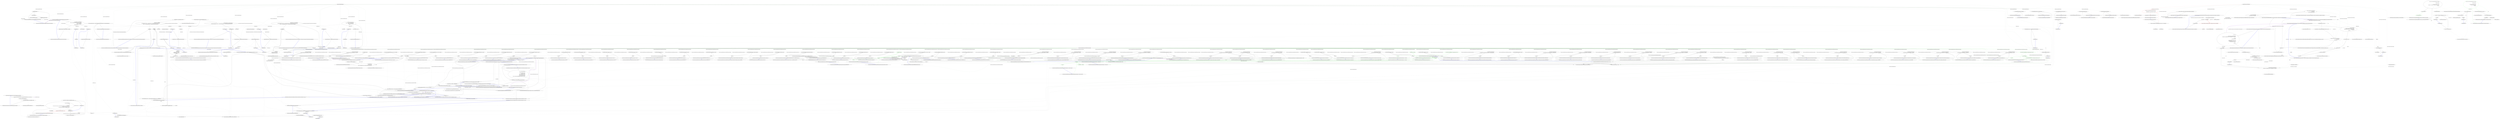digraph  {
n0 [cluster="Nancy.Testing.Tests.AndConnectorTests.Should_allow_chaining_of_asserts_and_still_pass()", label="Entry Nancy.Testing.Tests.AndConnectorTests.Should_allow_chaining_of_asserts_and_still_pass()", span="9-9"];
n1 [cluster="Nancy.Testing.Tests.AndConnectorTests.Should_allow_chaining_of_asserts_and_still_pass()", label="string input = @''<html><head></head><body><div id='testId' class='myClass'>Test</div></body></html>''", span="11-11"];
n2 [cluster="Nancy.Testing.Tests.AndConnectorTests.Should_allow_chaining_of_asserts_and_still_pass()", label="var document = new DocumentWrapper(input)", span="12-12"];
n3 [cluster="Nancy.Testing.Tests.AndConnectorTests.Should_allow_chaining_of_asserts_and_still_pass()", label="document[''#testId''].ShouldExist().And.ShouldBeOfClass(''myClass'')", span="14-14"];
n5 [cluster="Nancy.Testing.DocumentWrapper.DocumentWrapper(string)", label="Entry Nancy.Testing.DocumentWrapper.DocumentWrapper(string)", span="47-47"];
n4 [cluster="Nancy.Testing.Tests.AndConnectorTests.Should_allow_chaining_of_asserts_and_still_pass()", label="Exit Nancy.Testing.Tests.AndConnectorTests.Should_allow_chaining_of_asserts_and_still_pass()", span="9-9"];
n6 [cluster="Nancy.Testing.QueryWrapper.ShouldExist()", label="Entry Nancy.Testing.QueryWrapper.ShouldExist()", span="26-26"];
n7 [cluster="Nancy.Testing.QueryWrapper.ShouldBeOfClass(string)", label="Entry Nancy.Testing.QueryWrapper.ShouldBeOfClass(string)", span="54-54"];
n8 [cluster="Nancy.Testing.Tests.AndConnectorTests.Should_allow_chaining_of_asserts_and_fail_where_appropriate()", label="Entry Nancy.Testing.Tests.AndConnectorTests.Should_allow_chaining_of_asserts_and_fail_where_appropriate()", span="18-18"];
n9 [cluster="Nancy.Testing.Tests.AndConnectorTests.Should_allow_chaining_of_asserts_and_fail_where_appropriate()", label="var result = Record.Exception(\r\n                () =>\r\n                    {\r\n                        const string input =\r\n                            @''<html><head></head><body><div id='testId' class='myOtherClass'>Test</div></body></html>'';\r\n                        var document = new DocumentWrapper(input);\r\n                        document[''#testId''].ShouldExist().And.ShouldBeOfClass(''myClass'');\r\n                    })", span="20-27"];
n10 [cluster="Nancy.Testing.Tests.AndConnectorTests.Should_allow_chaining_of_asserts_and_fail_where_appropriate()", color=red, community=0, label="0: Assert.IsType<Nancy.Testing.AssertException>(result)", span="29-29"];
n12 [cluster="Unk.Exception", label="Entry Unk.Exception", span=""];
n14 [cluster="lambda expression", label="Entry lambda expression", span="21-27"];
n11 [cluster="Nancy.Testing.Tests.AndConnectorTests.Should_allow_chaining_of_asserts_and_fail_where_appropriate()", label="Exit Nancy.Testing.Tests.AndConnectorTests.Should_allow_chaining_of_asserts_and_fail_where_appropriate()", span="18-18"];
n13 [cluster="Unk.>", label="Entry Unk.>", span=""];
n15 [cluster="lambda expression", label="string input =\r\n                            @''<html><head></head><body><div id='testId' class='myOtherClass'>Test</div></body></html>''", span="23-24"];
n16 [cluster="lambda expression", label="var document = new DocumentWrapper(input)", span="25-25"];
n17 [cluster="lambda expression", label="document[''#testId''].ShouldExist().And.ShouldBeOfClass(''myClass'')", span="26-26"];
n18 [cluster="lambda expression", label="Exit lambda expression", span="21-27"];
m2_7 [cluster="global::Spark.SparkViewEngine.cstr", file="AssertExtensionsTests.cs", label="Entry global::Spark.SparkViewEngine.cstr", span=""];
m2_38 [cluster="System.Collections.Generic.List<T>.List()", file="AssertExtensionsTests.cs", label="Entry System.Collections.Generic.List<T>.List()", span="0-0"];
m2_6 [cluster="SparkSettings.cstr", file="AssertExtensionsTests.cs", label="Entry SparkSettings.cstr", span=""];
m2_63 [cluster="System.Dynamic.ExpandoObject.ExpandoObject()", file="AssertExtensionsTests.cs", label="Entry System.Dynamic.ExpandoObject.ExpandoObject()", span="0-0"];
m2_48 [cluster="Unk.CreateEntry", file="AssertExtensionsTests.cs", label="Entry Unk.CreateEntry", span=""];
m2_44 [cluster="Unk.CreateInstance", file="AssertExtensionsTests.cs", label="Entry Unk.CreateInstance", span=""];
m2_8 [cluster="Nancy.ViewEngines.Spark.Descriptors.DefaultDescriptorBuilder.DefaultDescriptorBuilder(ISparkViewEngine)", file="AssertExtensionsTests.cs", label="Entry Nancy.ViewEngines.Spark.Descriptors.DefaultDescriptorBuilder.DefaultDescriptorBuilder(ISparkViewEngine)", span="26-26"];
m2_16 [cluster="System.IO.Path.GetDirectoryName(string)", file="AssertExtensionsTests.cs", label="Entry System.IO.Path.GetDirectoryName(string)", span="0-0"];
m2_39 [cluster="Nancy.ViewEngines.Spark.Descriptors.BuildDescriptorParams.BuildDescriptorParams(string, string, string, bool, System.Collections.Generic.IDictionary<string, object>)", file="AssertExtensionsTests.cs", label="Entry Nancy.ViewEngines.Spark.Descriptors.BuildDescriptorParams.BuildDescriptorParams(string, string, string, bool, System.Collections.Generic.IDictionary<string, object>)", span="15-15"];
m2_49 [cluster="Nancy.ViewEngines.Spark.SparkViewEngine.Initialize(Nancy.ViewEngines.ViewEngineStartupContext)", file="AssertExtensionsTests.cs", label="Entry Nancy.ViewEngines.Spark.SparkViewEngine.Initialize(Nancy.ViewEngines.ViewEngineStartupContext)", span="96-96"];
m2_50 [cluster="Nancy.ViewEngines.Spark.SparkViewEngine.Initialize(Nancy.ViewEngines.ViewEngineStartupContext)", file="AssertExtensionsTests.cs", label="this.engine.ViewFolder = GetMemoryViewMap(viewEngineStartupContext.ViewLocationResults)", span="98-98"];
m2_51 [cluster="Nancy.ViewEngines.Spark.SparkViewEngine.Initialize(Nancy.ViewEngines.ViewEngineStartupContext)", file="AssertExtensionsTests.cs", label="Exit Nancy.ViewEngines.Spark.SparkViewEngine.Initialize(Nancy.ViewEngines.ViewEngineStartupContext)", span="96-96"];
m2_65 [cluster="Nancy.ViewEngines.Spark.NancySparkView.Execute()", file="AssertExtensionsTests.cs", label="Entry Nancy.ViewEngines.Spark.NancySparkView.Execute()", span="12-12"];
m2_20 [cluster="Nancy.ViewEngines.Spark.SparkViewEngine.GetMemoryViewMap(System.Collections.Generic.IEnumerable<Nancy.ViewEngines.ViewLocationResult>)", file="AssertExtensionsTests.cs", label="Entry Nancy.ViewEngines.Spark.SparkViewEngine.GetMemoryViewMap(System.Collections.Generic.IEnumerable<Nancy.ViewEngines.ViewLocationResult>)", span="63-63"];
m2_21 [cluster="Nancy.ViewEngines.Spark.SparkViewEngine.GetMemoryViewMap(System.Collections.Generic.IEnumerable<Nancy.ViewEngines.ViewLocationResult>)", file="AssertExtensionsTests.cs", label="var memoryViewMap = new InMemoryViewFolder()", span="65-65"];
m2_22 [cluster="Nancy.ViewEngines.Spark.SparkViewEngine.GetMemoryViewMap(System.Collections.Generic.IEnumerable<Nancy.ViewEngines.ViewLocationResult>)", file="AssertExtensionsTests.cs", label=viewLocationResults, span="66-66"];
m2_23 [cluster="Nancy.ViewEngines.Spark.SparkViewEngine.GetMemoryViewMap(System.Collections.Generic.IEnumerable<Nancy.ViewEngines.ViewLocationResult>)", color=red, community=0, file="AssertExtensionsTests.cs", label="0: memoryViewMap.Add(viewLocationResult.Location, viewLocationResult.Contents.Invoke().ReadToEnd())", span="68-68"];
m2_24 [cluster="Nancy.ViewEngines.Spark.SparkViewEngine.GetMemoryViewMap(System.Collections.Generic.IEnumerable<Nancy.ViewEngines.ViewLocationResult>)", file="AssertExtensionsTests.cs", label="return memoryViewMap;", span="70-70"];
m2_25 [cluster="Nancy.ViewEngines.Spark.SparkViewEngine.GetMemoryViewMap(System.Collections.Generic.IEnumerable<Nancy.ViewEngines.ViewLocationResult>)", file="AssertExtensionsTests.cs", label="Exit Nancy.ViewEngines.Spark.SparkViewEngine.GetMemoryViewMap(System.Collections.Generic.IEnumerable<Nancy.ViewEngines.ViewLocationResult>)", span="63-63"];
m2_35 [cluster="Nancy.ViewEngines.Spark.SparkViewEngine.LocateView(string, string, Nancy.ViewEngines.ViewLocationResult, Nancy.ViewEngines.IRenderContext)", file="AssertExtensionsTests.cs", label="var entry = renderContext.ViewCache.GetOrAdd(\r\n                viewLocationResult, \r\n                x => this.engine.CreateEntry(descriptor))", span="88-90"];
m2_18 [cluster="Nancy.ViewEngines.Spark.SparkViewEngine.LocateView(string, string, Nancy.ViewEngines.ViewLocationResult, Nancy.ViewEngines.IRenderContext)", file="AssertExtensionsTests.cs", label="Entry Nancy.ViewEngines.Spark.SparkViewEngine.LocateView(string, string, Nancy.ViewEngines.ViewLocationResult, Nancy.ViewEngines.IRenderContext)", span="73-73"];
m2_30 [cluster="Nancy.ViewEngines.Spark.SparkViewEngine.LocateView(string, string, Nancy.ViewEngines.ViewLocationResult, Nancy.ViewEngines.IRenderContext)", file="AssertExtensionsTests.cs", label="var searchedLocations = new List<string>()", span="75-75"];
m2_31 [cluster="Nancy.ViewEngines.Spark.SparkViewEngine.LocateView(string, string, Nancy.ViewEngines.ViewLocationResult, Nancy.ViewEngines.IRenderContext)", file="AssertExtensionsTests.cs", label="var descriptorParams = new BuildDescriptorParams(viewPath, viewName, null, true, null)", span="77-77"];
m2_32 [cluster="Nancy.ViewEngines.Spark.SparkViewEngine.LocateView(string, string, Nancy.ViewEngines.ViewLocationResult, Nancy.ViewEngines.IRenderContext)", file="AssertExtensionsTests.cs", label="var descriptor = this.descriptorBuilder.BuildDescriptor(\r\n                descriptorParams,\r\n                searchedLocations)", span="79-81"];
m2_34 [cluster="Nancy.ViewEngines.Spark.SparkViewEngine.LocateView(string, string, Nancy.ViewEngines.ViewLocationResult, Nancy.ViewEngines.IRenderContext)", file="AssertExtensionsTests.cs", label="return new SparkViewEngineResult(searchedLocations);", span="85-85"];
m2_33 [cluster="Nancy.ViewEngines.Spark.SparkViewEngine.LocateView(string, string, Nancy.ViewEngines.ViewLocationResult, Nancy.ViewEngines.IRenderContext)", file="AssertExtensionsTests.cs", label="descriptor == null", span="83-83"];
m2_36 [cluster="Nancy.ViewEngines.Spark.SparkViewEngine.LocateView(string, string, Nancy.ViewEngines.ViewLocationResult, Nancy.ViewEngines.IRenderContext)", file="AssertExtensionsTests.cs", label="return new SparkViewEngineResult(\r\n                entry.CreateInstance() as NancySparkView);", span="92-93"];
m2_37 [cluster="Nancy.ViewEngines.Spark.SparkViewEngine.LocateView(string, string, Nancy.ViewEngines.ViewLocationResult, Nancy.ViewEngines.IRenderContext)", file="AssertExtensionsTests.cs", label="Exit Nancy.ViewEngines.Spark.SparkViewEngine.LocateView(string, string, Nancy.ViewEngines.ViewLocationResult, Nancy.ViewEngines.IRenderContext)", span="73-73"];
m2_26 [cluster="InMemoryViewFolder.cstr", file="AssertExtensionsTests.cs", label="Entry InMemoryViewFolder.cstr", span=""];
m2_40 [cluster="Nancy.ViewEngines.Spark.Descriptors.IDescriptorBuilder.BuildDescriptor(Nancy.ViewEngines.Spark.Descriptors.BuildDescriptorParams, System.Collections.Generic.ICollection<string>)", file="AssertExtensionsTests.cs", label="Entry Nancy.ViewEngines.Spark.Descriptors.IDescriptorBuilder.BuildDescriptor(Nancy.ViewEngines.Spark.Descriptors.BuildDescriptorParams, System.Collections.Generic.ICollection<string>)", span="23-23"];
m2_19 [cluster="Nancy.ViewEngines.Spark.NancySparkView.SetModel(object)", file="AssertExtensionsTests.cs", label="Entry Nancy.ViewEngines.Spark.NancySparkView.SetModel(object)", span="27-27"];
m2_27 [cluster="System.Func<TResult>.Invoke()", file="AssertExtensionsTests.cs", label="Entry System.Func<TResult>.Invoke()", span="0-0"];
m2_29 [cluster="Unk.Add", file="AssertExtensionsTests.cs", label="Entry Unk.Add", span=""];
m2_0 [cluster="Nancy.ViewEngines.Spark.SparkViewEngine.SparkViewEngine()", file="AssertExtensionsTests.cs", label="Entry Nancy.ViewEngines.Spark.SparkViewEngine.SparkViewEngine()", span="23-23"];
m2_1 [cluster="Nancy.ViewEngines.Spark.SparkViewEngine.SparkViewEngine()", file="AssertExtensionsTests.cs", label="this.settings = (ISparkSettings) ConfigurationManager.GetSection(''spark'') ?? new SparkSettings()", span="25-25"];
m2_2 [cluster="Nancy.ViewEngines.Spark.SparkViewEngine.SparkViewEngine()", color=red, community=0, file="AssertExtensionsTests.cs", label="0: this.engine = new global::Spark.SparkViewEngine(this.settings)\r\n            {\r\n                DefaultPageBaseType = typeof(NancySparkView).FullName\r\n            }", span="27-30"];
m2_3 [cluster="Nancy.ViewEngines.Spark.SparkViewEngine.SparkViewEngine()", file="AssertExtensionsTests.cs", label="this.descriptorBuilder = new DefaultDescriptorBuilder(this.engine)", span="32-32"];
m2_4 [cluster="Nancy.ViewEngines.Spark.SparkViewEngine.SparkViewEngine()", file="AssertExtensionsTests.cs", label="Exit Nancy.ViewEngines.Spark.SparkViewEngine.SparkViewEngine()", span="23-23"];
m2_52 [cluster="Nancy.ViewEngines.Spark.SparkViewEngine.RenderView(Nancy.ViewEngines.ViewLocationResult, dynamic, Nancy.ViewEngines.IRenderContext)", file="AssertExtensionsTests.cs", label="Entry Nancy.ViewEngines.Spark.SparkViewEngine.RenderView(Nancy.ViewEngines.ViewLocationResult, dynamic, Nancy.ViewEngines.IRenderContext)", span="101-101"];
m2_53 [cluster="Nancy.ViewEngines.Spark.SparkViewEngine.RenderView(Nancy.ViewEngines.ViewLocationResult, dynamic, Nancy.ViewEngines.IRenderContext)", file="AssertExtensionsTests.cs", label="return stream =>\r\n            {\r\n                SparkViewEngineResult sparkViewEngineResult =\r\n                    this.CreateView(viewLocationResult, model ?? new ExpandoObject(), renderContext);\r\n\r\n                var writer =\r\n                    new StreamWriter(stream);\r\n\r\n                sparkViewEngineResult.View.Writer = writer;\r\n                sparkViewEngineResult.View.Model = model;\r\n                sparkViewEngineResult.View.Execute();\r\n\r\n                writer.Flush();\r\n            };", span="103-116"];
m2_54 [cluster="Nancy.ViewEngines.Spark.SparkViewEngine.RenderView(Nancy.ViewEngines.ViewLocationResult, dynamic, Nancy.ViewEngines.IRenderContext)", file="AssertExtensionsTests.cs", label="Exit Nancy.ViewEngines.Spark.SparkViewEngine.RenderView(Nancy.ViewEngines.ViewLocationResult, dynamic, Nancy.ViewEngines.IRenderContext)", span="101-101"];
m2_64 [cluster="System.IO.StreamWriter.StreamWriter(System.IO.Stream)", file="AssertExtensionsTests.cs", label="Entry System.IO.StreamWriter.StreamWriter(System.IO.Stream)", span="0-0"];
m2_5 [cluster="Unk.GetSection", file="AssertExtensionsTests.cs", label="Entry Unk.GetSection", span=""];
m2_43 [cluster="Nancy.ViewEngines.Spark.SparkViewEngineResult.SparkViewEngineResult(Nancy.ViewEngines.Spark.NancySparkView)", file="AssertExtensionsTests.cs", label="Entry Nancy.ViewEngines.Spark.SparkViewEngineResult.SparkViewEngineResult(Nancy.ViewEngines.Spark.NancySparkView)", span="8-8"];
m2_55 [cluster="lambda expression", file="AssertExtensionsTests.cs", label="Entry lambda expression", span="103-116"];
m2_46 [cluster="lambda expression", file="AssertExtensionsTests.cs", label="this.engine.CreateEntry(descriptor)", span="90-90"];
m2_45 [cluster="lambda expression", file="AssertExtensionsTests.cs", label="Entry lambda expression", span="90-90"];
m2_47 [cluster="lambda expression", file="AssertExtensionsTests.cs", label="Exit lambda expression", span="90-90"];
m2_56 [cluster="lambda expression", file="AssertExtensionsTests.cs", label="SparkViewEngineResult sparkViewEngineResult =\r\n                    this.CreateView(viewLocationResult, model ?? new ExpandoObject(), renderContext)", span="105-106"];
m2_59 [cluster="lambda expression", file="AssertExtensionsTests.cs", label="sparkViewEngineResult.View.Model = model", span="112-112"];
m2_57 [cluster="lambda expression", file="AssertExtensionsTests.cs", label="var writer =\r\n                    new StreamWriter(stream)", span="108-109"];
m2_58 [cluster="lambda expression", file="AssertExtensionsTests.cs", label="sparkViewEngineResult.View.Writer = writer", span="111-111"];
m2_60 [cluster="lambda expression", file="AssertExtensionsTests.cs", label="sparkViewEngineResult.View.Execute()", span="113-113"];
m2_61 [cluster="lambda expression", file="AssertExtensionsTests.cs", label="writer.Flush()", span="115-115"];
m2_62 [cluster="lambda expression", file="AssertExtensionsTests.cs", label="Exit lambda expression", span="103-116"];
m2_66 [cluster="System.IO.StreamWriter.Flush()", file="AssertExtensionsTests.cs", label="Entry System.IO.StreamWriter.Flush()", span="0-0"];
m2_42 [cluster="Nancy.ViewEngines.IViewCache.GetOrAdd<TCompiledView>(Nancy.ViewEngines.ViewLocationResult, System.Func<Nancy.ViewEngines.ViewLocationResult, TCompiledView>)", file="AssertExtensionsTests.cs", label="Entry Nancy.ViewEngines.IViewCache.GetOrAdd<TCompiledView>(Nancy.ViewEngines.ViewLocationResult, System.Func<Nancy.ViewEngines.ViewLocationResult, TCompiledView>)", span="16-16"];
m2_28 [cluster="System.IO.TextReader.ReadToEnd()", file="AssertExtensionsTests.cs", label="Entry System.IO.TextReader.ReadToEnd()", span="0-0"];
m2_9 [cluster="Nancy.ViewEngines.Spark.SparkViewEngine.CreateView<TModel>(Nancy.ViewEngines.ViewLocationResult, TModel, Nancy.ViewEngines.IRenderContext)", file="AssertExtensionsTests.cs", label="Entry Nancy.ViewEngines.Spark.SparkViewEngine.CreateView<TModel>(Nancy.ViewEngines.ViewLocationResult, TModel, Nancy.ViewEngines.IRenderContext)", span="45-45"];
m2_10 [cluster="Nancy.ViewEngines.Spark.SparkViewEngine.CreateView<TModel>(Nancy.ViewEngines.ViewLocationResult, TModel, Nancy.ViewEngines.IRenderContext)", file="AssertExtensionsTests.cs", label="var result = this.LocateView(\r\n                Path.GetDirectoryName(viewLocationResult.Location), \r\n                Path.GetFileNameWithoutExtension(viewLocationResult.Name),\r\n                viewLocationResult,\r\n                renderContext)", span="47-51"];
m2_13 [cluster="Nancy.ViewEngines.Spark.SparkViewEngine.CreateView<TModel>(Nancy.ViewEngines.ViewLocationResult, TModel, Nancy.ViewEngines.IRenderContext)", file="AssertExtensionsTests.cs", label="viewWithModel.SetModel(model)", span="57-57"];
m2_11 [cluster="Nancy.ViewEngines.Spark.SparkViewEngine.CreateView<TModel>(Nancy.ViewEngines.ViewLocationResult, TModel, Nancy.ViewEngines.IRenderContext)", file="AssertExtensionsTests.cs", label="var viewWithModel = result.View", span="53-53"];
m2_14 [cluster="Nancy.ViewEngines.Spark.SparkViewEngine.CreateView<TModel>(Nancy.ViewEngines.ViewLocationResult, TModel, Nancy.ViewEngines.IRenderContext)", file="AssertExtensionsTests.cs", label="return result;", span="60-60"];
m2_12 [cluster="Nancy.ViewEngines.Spark.SparkViewEngine.CreateView<TModel>(Nancy.ViewEngines.ViewLocationResult, TModel, Nancy.ViewEngines.IRenderContext)", file="AssertExtensionsTests.cs", label="viewWithModel != null", span="55-55"];
m2_15 [cluster="Nancy.ViewEngines.Spark.SparkViewEngine.CreateView<TModel>(Nancy.ViewEngines.ViewLocationResult, TModel, Nancy.ViewEngines.IRenderContext)", file="AssertExtensionsTests.cs", label="Exit Nancy.ViewEngines.Spark.SparkViewEngine.CreateView<TModel>(Nancy.ViewEngines.ViewLocationResult, TModel, Nancy.ViewEngines.IRenderContext)", span="45-45"];
m2_41 [cluster="Nancy.ViewEngines.Spark.SparkViewEngineResult.SparkViewEngineResult(System.Collections.Generic.List<string>)", file="AssertExtensionsTests.cs", label="Entry Nancy.ViewEngines.Spark.SparkViewEngineResult.SparkViewEngineResult(System.Collections.Generic.List<string>)", span="13-13"];
m2_17 [cluster="System.IO.Path.GetFileNameWithoutExtension(string)", file="AssertExtensionsTests.cs", label="Entry System.IO.Path.GetFileNameWithoutExtension(string)", span="0-0"];
m2_67 [file="AssertExtensionsTests.cs", label="Nancy.ViewEngines.Spark.SparkViewEngine", span=""];
m2_68 [file="AssertExtensionsTests.cs", label=descriptor, span=""];
m2_69 [file="AssertExtensionsTests.cs", label="Nancy.ViewEngines.ViewLocationResult", span=""];
m2_70 [file="AssertExtensionsTests.cs", label=dynamic, span=""];
m2_71 [file="AssertExtensionsTests.cs", label="Nancy.ViewEngines.IRenderContext", span=""];
m3_16 [cluster="System.IO.StreamWriter.StreamWriter(System.IO.Stream)", file="BrowserResponseBodyWrapperFixture.cs", label="Entry System.IO.StreamWriter.StreamWriter(System.IO.Stream)", span="0-0"];
m3_9 [cluster="Unk.SequenceEqual", file="BrowserResponseBodyWrapperFixture.cs", label="Entry Unk.SequenceEqual", span=""];
m3_10 [cluster="bool.ShouldBeTrue()", file="BrowserResponseBodyWrapperFixture.cs", label="Entry bool.ShouldBeTrue()", span="85-85"];
m3_17 [cluster="System.IO.StreamWriter.Write(string)", file="BrowserResponseBodyWrapperFixture.cs", label="Entry System.IO.StreamWriter.Write(string)", span="0-0"];
m3_0 [cluster="Nancy.Testing.Tests.BrowserResponseBodyWrapperFixture.Should_contain_response_body()", file="BrowserResponseBodyWrapperFixture.cs", label="Entry Nancy.Testing.Tests.BrowserResponseBodyWrapperFixture.Should_contain_response_body()", span="12-12"];
m3_1 [cluster="Nancy.Testing.Tests.BrowserResponseBodyWrapperFixture.Should_contain_response_body()", color=green, community=0, file="BrowserResponseBodyWrapperFixture.cs", label="0: var body = new BrowserResponseBodyWrapper(new Response\r\n            {\r\n                Contents = stream =>\r\n                {\r\n                    var writer = new StreamWriter(stream);\r\n                    writer.Write(''This is the content'');\r\n                    writer.Flush();\r\n                }\r\n            })", span="15-23"];
m3_2 [cluster="Nancy.Testing.Tests.BrowserResponseBodyWrapperFixture.Should_contain_response_body()", file="BrowserResponseBodyWrapperFixture.cs", label="var content = Encoding.ASCII.GetBytes(''This is the content'')", span="25-25"];
m3_3 [cluster="Nancy.Testing.Tests.BrowserResponseBodyWrapperFixture.Should_contain_response_body()", file="BrowserResponseBodyWrapperFixture.cs", label="var result = body.SequenceEqual(content)", span="28-28"];
m3_4 [cluster="Nancy.Testing.Tests.BrowserResponseBodyWrapperFixture.Should_contain_response_body()", file="BrowserResponseBodyWrapperFixture.cs", label="result.ShouldBeTrue()", span="31-31"];
m3_5 [cluster="Nancy.Testing.Tests.BrowserResponseBodyWrapperFixture.Should_contain_response_body()", file="BrowserResponseBodyWrapperFixture.cs", label="Exit Nancy.Testing.Tests.BrowserResponseBodyWrapperFixture.Should_contain_response_body()", span="12-12"];
m3_6 [cluster="Nancy.Testing.BrowserResponseBodyWrapper.BrowserResponseBodyWrapper(Nancy.Response)", file="BrowserResponseBodyWrapperFixture.cs", label="Entry Nancy.Testing.BrowserResponseBodyWrapper.BrowserResponseBodyWrapper(Nancy.Response)", span="14-14"];
m3_8 [cluster="System.Text.Encoding.GetBytes(string)", file="BrowserResponseBodyWrapperFixture.cs", label="Entry System.Text.Encoding.GetBytes(string)", span="0-0"];
m3_18 [cluster="System.IO.StreamWriter.Flush()", file="BrowserResponseBodyWrapperFixture.cs", label="Entry System.IO.StreamWriter.Flush()", span="0-0"];
m3_19 [cluster="Nancy.Testing.Tests.BrowserResponseBodyWrapperFixture.Should_return_querywrapper_for_css_selector_match()", file="BrowserResponseBodyWrapperFixture.cs", label="Entry Nancy.Testing.Tests.BrowserResponseBodyWrapperFixture.Should_return_querywrapper_for_css_selector_match()", span="35-35"];
m3_20 [cluster="Nancy.Testing.Tests.BrowserResponseBodyWrapperFixture.Should_return_querywrapper_for_css_selector_match()", file="BrowserResponseBodyWrapperFixture.cs", label="var body = new BrowserResponseBodyWrapper(new Response\r\n            {\r\n                Contents = stream =>\r\n                {\r\n                    var writer = new StreamWriter(stream);\r\n                    writer.Write(''<div>Outer and <div id='#bar'>inner</div></div>'');\r\n                    writer.Flush();\r\n                }\r\n            })", span="38-46"];
m3_21 [cluster="Nancy.Testing.Tests.BrowserResponseBodyWrapperFixture.Should_return_querywrapper_for_css_selector_match()", file="BrowserResponseBodyWrapperFixture.cs", label="var result = body[''#bar'']", span="49-49"];
m3_22 [cluster="Nancy.Testing.Tests.BrowserResponseBodyWrapperFixture.Should_return_querywrapper_for_css_selector_match()", color=green, community=1, file="BrowserResponseBodyWrapperFixture.cs", label="0: result.ShouldContain(''inner'')", span="55-55"];
m3_23 [cluster="Nancy.Testing.Tests.BrowserResponseBodyWrapperFixture.Should_return_querywrapper_for_css_selector_match()", file="BrowserResponseBodyWrapperFixture.cs", label="Exit Nancy.Testing.Tests.BrowserResponseBodyWrapperFixture.Should_return_querywrapper_for_css_selector_match()", span="35-35"];
m3_24 [cluster="Nancy.Testing.QueryWrapper.ShouldContain(string, System.StringComparison)", file="BrowserResponseBodyWrapperFixture.cs", label="Entry Nancy.Testing.QueryWrapper.ShouldContain(string, System.StringComparison)", span="77-77"];
m3_7 [cluster="Nancy.Response.Response()", file="BrowserResponseBodyWrapperFixture.cs", label="Entry Nancy.Response.Response()", span="20-20"];
m3_25 [cluster="lambda expression", file="BrowserResponseBodyWrapperFixture.cs", label="Entry lambda expression", span="40-45"];
m3_12 [cluster="lambda expression", file="BrowserResponseBodyWrapperFixture.cs", label="var writer = new StreamWriter(stream)", span="19-19"];
m3_11 [cluster="lambda expression", file="BrowserResponseBodyWrapperFixture.cs", label="Entry lambda expression", span="17-22"];
m3_13 [cluster="lambda expression", file="BrowserResponseBodyWrapperFixture.cs", label="writer.Write(''This is the content'')", span="20-20"];
m3_14 [cluster="lambda expression", file="BrowserResponseBodyWrapperFixture.cs", label="writer.Flush()", span="21-21"];
m3_15 [cluster="lambda expression", file="BrowserResponseBodyWrapperFixture.cs", label="Exit lambda expression", span="17-22"];
m3_26 [cluster="lambda expression", file="BrowserResponseBodyWrapperFixture.cs", label="var writer = new StreamWriter(stream)", span="42-42"];
m3_27 [cluster="lambda expression", file="BrowserResponseBodyWrapperFixture.cs", label="writer.Write(''<div>Outer and <div id='#bar'>inner</div></div>'')", span="43-43"];
m3_28 [cluster="lambda expression", file="BrowserResponseBodyWrapperFixture.cs", label="writer.Flush()", span="44-44"];
m3_29 [cluster="lambda expression", file="BrowserResponseBodyWrapperFixture.cs", label="Exit lambda expression", span="40-45"];
m4_336 [cluster="Nancy.Testing.ConfigurableBootstrapper.ConfigurableBoostrapperConfigurator.RoutePatternMatcher(Nancy.Routing.IRoutePatternMatcher)", file="ConfigurableBootstrapper.cs", label="Entry Nancy.Testing.ConfigurableBootstrapper.ConfigurableBoostrapperConfigurator.RoutePatternMatcher(Nancy.Routing.IRoutePatternMatcher)", span="905-905"];
m4_337 [cluster="Nancy.Testing.ConfigurableBootstrapper.ConfigurableBoostrapperConfigurator.RoutePatternMatcher(Nancy.Routing.IRoutePatternMatcher)", file="ConfigurableBootstrapper.cs", label="this.bootstrapper.registeredInstances.Add(\r\n                    new InstanceRegistration(typeof(IRoutePatternMatcher), routePatternMatcher))", span="907-908"];
m4_338 [cluster="Nancy.Testing.ConfigurableBootstrapper.ConfigurableBoostrapperConfigurator.RoutePatternMatcher(Nancy.Routing.IRoutePatternMatcher)", file="ConfigurableBootstrapper.cs", label="return this;", span="910-910"];
m4_339 [cluster="Nancy.Testing.ConfigurableBootstrapper.ConfigurableBoostrapperConfigurator.RoutePatternMatcher(Nancy.Routing.IRoutePatternMatcher)", file="ConfigurableBootstrapper.cs", label="Exit Nancy.Testing.ConfigurableBootstrapper.ConfigurableBoostrapperConfigurator.RoutePatternMatcher(Nancy.Routing.IRoutePatternMatcher)", span="905-905"];
m4_13 [cluster="Nancy.Hosting.Owin.Extensions.EnvironmentExtensions.GetExpectedRequestLength(System.Collections.Generic.IDictionary<string, object>)", file="ConfigurableBootstrapper.cs", label="return 0;", span="33-33"];
m4_9 [cluster="Nancy.Testing.ConfigurableBootstrapper.ConfigurableBootstrapper(System.Action<Nancy.Testing.ConfigurableBootstrapper.ConfigurableBoostrapperConfigurator>)", file="ConfigurableBootstrapper.cs", label="configurator.ErrorHandler<PassThroughErrorHandler>()", span="54-54"];
m4_89 [cluster="Nancy.Testing.ConfigurableBootstrapper.GetEngineInternal()", file="ConfigurableBootstrapper.cs", label="Entry Nancy.Testing.ConfigurableBootstrapper.GetEngineInternal()", span="257-257"];
m4_90 [cluster="Nancy.Testing.ConfigurableBootstrapper.GetEngineInternal()", file="ConfigurableBootstrapper.cs", label="return this.ApplicationContainer.Resolve<INancyEngine>();", span="259-259"];
m4_91 [cluster="Nancy.Testing.ConfigurableBootstrapper.GetEngineInternal()", file="ConfigurableBootstrapper.cs", label="Exit Nancy.Testing.ConfigurableBootstrapper.GetEngineInternal()", span="257-257"];
m4_242 [cluster="System.Collections.Generic.List<T>.List(System.Collections.Generic.IEnumerable<T>)", file="ConfigurableBootstrapper.cs", label="Entry System.Collections.Generic.List<T>.List(System.Collections.Generic.IEnumerable<T>)", span="0-0"];
m4_270 [cluster="Nancy.Testing.ConfigurableBootstrapper.ConfigurableModuleCatalog.RegisterModuleInstance(Nancy.NancyModule, string)", file="ConfigurableBootstrapper.cs", label="Entry Nancy.Testing.ConfigurableBootstrapper.ConfigurableModuleCatalog.RegisterModuleInstance(Nancy.NancyModule, string)", span="1290-1290"];
m4_462 [cluster="Nancy.Testing.ConfigurableBootstrapper.ConfigurableModuleCatalog.RegisterModuleInstance(Nancy.NancyModule, string)", file="ConfigurableBootstrapper.cs", label="this.moduleInstances.Add(moduleKey, module)", span="1292-1292"];
m4_463 [cluster="Nancy.Testing.ConfigurableBootstrapper.ConfigurableModuleCatalog.RegisterModuleInstance(Nancy.NancyModule, string)", file="ConfigurableBootstrapper.cs", label="Exit Nancy.Testing.ConfigurableBootstrapper.ConfigurableModuleCatalog.RegisterModuleInstance(Nancy.NancyModule, string)", span="1290-1290"];
m4_381 [cluster="Nancy.Testing.ConfigurableBootstrapper.ConfigurableBoostrapperConfigurator.ViewFactory(Nancy.ViewEngines.IViewFactory)", file="ConfigurableBootstrapper.cs", label="Entry Nancy.Testing.ConfigurableBootstrapper.ConfigurableBoostrapperConfigurator.ViewFactory(Nancy.ViewEngines.IViewFactory)", span="1040-1040"];
m4_382 [cluster="Nancy.Testing.ConfigurableBootstrapper.ConfigurableBoostrapperConfigurator.ViewFactory(Nancy.ViewEngines.IViewFactory)", file="ConfigurableBootstrapper.cs", label="this.bootstrapper.registeredInstances.Add(\r\n                    new InstanceRegistration(typeof(IViewFactory), viewFactory))", span="1042-1043"];
m4_383 [cluster="Nancy.Testing.ConfigurableBootstrapper.ConfigurableBoostrapperConfigurator.ViewFactory(Nancy.ViewEngines.IViewFactory)", file="ConfigurableBootstrapper.cs", label="return this;", span="1045-1045"];
m4_384 [cluster="Nancy.Testing.ConfigurableBootstrapper.ConfigurableBoostrapperConfigurator.ViewFactory(Nancy.ViewEngines.IViewFactory)", file="ConfigurableBootstrapper.cs", label="Exit Nancy.Testing.ConfigurableBootstrapper.ConfigurableBoostrapperConfigurator.ViewFactory(Nancy.ViewEngines.IViewFactory)", span="1040-1040"];
m4_70 [cluster="Nancy.Testing.ConfigurableBootstrapper.ConfigureApplicationContainer(TinyIoC.TinyIoCContainer)", file="ConfigurableBootstrapper.cs", label="Entry Nancy.Testing.ConfigurableBootstrapper.ConfigureApplicationContainer(TinyIoC.TinyIoCContainer)", span="215-215"];
m4_71 [cluster="Nancy.Testing.ConfigurableBootstrapper.ConfigureApplicationContainer(TinyIoC.TinyIoCContainer)", file="ConfigurableBootstrapper.cs", label="!this.disableAutoRegistration", span="217-217"];
m4_73 [cluster="Nancy.Testing.ConfigurableBootstrapper.ConfigureApplicationContainer(TinyIoC.TinyIoCContainer)", file="ConfigurableBootstrapper.cs", label="this.RegisterBootstrapperTypes(container)", span="220-220"];
m4_72 [cluster="Nancy.Testing.ConfigurableBootstrapper.ConfigureApplicationContainer(TinyIoC.TinyIoCContainer)", file="ConfigurableBootstrapper.cs", label="container.AutoRegister()", span="219-219"];
m4_74 [cluster="Nancy.Testing.ConfigurableBootstrapper.ConfigureApplicationContainer(TinyIoC.TinyIoCContainer)", file="ConfigurableBootstrapper.cs", label="Exit Nancy.Testing.ConfigurableBootstrapper.ConfigureApplicationContainer(TinyIoC.TinyIoCContainer)", span="215-215"];
m4_37 [cluster="string.Split(params char[])", file="ConfigurableBootstrapper.cs", label="Entry string.Split(params char[])", span="0-0"];
m4_38 [cluster="System.Collections.Generic.Dictionary<TKey, TValue>.Add(TKey, TValue)", file="ConfigurableBootstrapper.cs", label="Entry System.Collections.Generic.Dictionary<TKey, TValue>.Add(TKey, TValue)", span="0-0"];
m4_192 [cluster="Nancy.Testing.ConfigurableBootstrapper.ConfigurableBoostrapperConfigurator.Dependency<T>(System.Type)", file="ConfigurableBootstrapper.cs", label="Entry Nancy.Testing.ConfigurableBootstrapper.ConfigurableBoostrapperConfigurator.Dependency<T>(System.Type)", span="492-492"];
m4_193 [cluster="Nancy.Testing.ConfigurableBootstrapper.ConfigurableBoostrapperConfigurator.Dependency<T>(System.Type)", color=green, community=0, file="ConfigurableBootstrapper.cs", label="0: this.bootstrapper.registeredTypes.Add(new TypeRegistration(typeof(T), type))", span="494-494"];
m4_194 [cluster="Nancy.Testing.ConfigurableBootstrapper.ConfigurableBoostrapperConfigurator.Dependency<T>(System.Type)", color=green, community=0, file="ConfigurableBootstrapper.cs", label="0: return this;", span="496-496"];
m4_195 [cluster="Nancy.Testing.ConfigurableBootstrapper.ConfigurableBoostrapperConfigurator.Dependency<T>(System.Type)", file="ConfigurableBootstrapper.cs", label="Exit Nancy.Testing.ConfigurableBootstrapper.ConfigurableBoostrapperConfigurator.Dependency<T>(System.Type)", span="492-492"];
m4_23 [cluster="Nancy.Testing.ConfigurableBootstrapper.GetModuleByKey(string, Nancy.NancyContext)", file="ConfigurableBootstrapper.cs", label="Entry Nancy.Testing.ConfigurableBootstrapper.GetModuleByKey(string, Nancy.NancyContext)", span="76-76"];
m4_7 [cluster="Nancy.Testing.ConfigurableBootstrapper.ConfigurableBootstrapper(System.Action<Nancy.Testing.ConfigurableBootstrapper.ConfigurableBoostrapperConfigurator>)", file="ConfigurableBootstrapper.cs", label="configuration != null", span="49-49"];
m4_26 [cluster="Nancy.Testing.ConfigurableBootstrapper.GetModuleByKey(string, Nancy.NancyContext)", file="ConfigurableBootstrapper.cs", label="Exit Nancy.Testing.ConfigurableBootstrapper.GetModuleByKey(string, Nancy.NancyContext)", span="76-76"];
m4_27 [cluster="Nancy.Testing.ConfigurableBootstrapper.ConfigurableModuleCatalog.GetModuleByKey(string, Nancy.NancyContext)", file="ConfigurableBootstrapper.cs", label="Entry Nancy.Testing.ConfigurableBootstrapper.ConfigurableModuleCatalog.GetModuleByKey(string, Nancy.NancyContext)", span="1280-1280"];
m4_280 [cluster="Nancy.Testing.ConfigurableBootstrapper.ConfigurableBoostrapperConfigurator.NancyEngine(Nancy.INancyEngine)", file="ConfigurableBootstrapper.cs", label="Entry Nancy.Testing.ConfigurableBootstrapper.ConfigurableBoostrapperConfigurator.NancyEngine(Nancy.INancyEngine)", span="735-735"];
m4_281 [cluster="Nancy.Testing.ConfigurableBootstrapper.ConfigurableBoostrapperConfigurator.NancyEngine(Nancy.INancyEngine)", file="ConfigurableBootstrapper.cs", label="this.bootstrapper.registeredInstances.Add(\r\n                    new InstanceRegistration(typeof(INancyEngine), engine))", span="737-738"];
m4_282 [cluster="Nancy.Testing.ConfigurableBootstrapper.ConfigurableBoostrapperConfigurator.NancyEngine(Nancy.INancyEngine)", file="ConfigurableBootstrapper.cs", label="return this;", span="740-740"];
m4_283 [cluster="Nancy.Testing.ConfigurableBootstrapper.ConfigurableBoostrapperConfigurator.NancyEngine(Nancy.INancyEngine)", file="ConfigurableBootstrapper.cs", label="Exit Nancy.Testing.ConfigurableBootstrapper.ConfigurableBoostrapperConfigurator.NancyEngine(Nancy.INancyEngine)", span="735-735"];
m4_389 [cluster="Nancy.Testing.ConfigurableBootstrapper.ConfigurableBoostrapperConfigurator.ViewLocationCache(Nancy.ViewEngines.IViewLocationCache)", file="ConfigurableBootstrapper.cs", label="Entry Nancy.Testing.ConfigurableBootstrapper.ConfigurableBoostrapperConfigurator.ViewLocationCache(Nancy.ViewEngines.IViewLocationCache)", span="1064-1064"];
m4_390 [cluster="Nancy.Testing.ConfigurableBootstrapper.ConfigurableBoostrapperConfigurator.ViewLocationCache(Nancy.ViewEngines.IViewLocationCache)", file="ConfigurableBootstrapper.cs", label="this.bootstrapper.registeredInstances.Add(\r\n                    new InstanceRegistration(typeof(IViewLocationCache), viewLocationCache))", span="1066-1067"];
m4_391 [cluster="Nancy.Testing.ConfigurableBootstrapper.ConfigurableBoostrapperConfigurator.ViewLocationCache(Nancy.ViewEngines.IViewLocationCache)", file="ConfigurableBootstrapper.cs", label="return this;", span="1069-1069"];
m4_392 [cluster="Nancy.Testing.ConfigurableBootstrapper.ConfigurableBoostrapperConfigurator.ViewLocationCache(Nancy.ViewEngines.IViewLocationCache)", file="ConfigurableBootstrapper.cs", label="Exit Nancy.Testing.ConfigurableBootstrapper.ConfigurableBoostrapperConfigurator.ViewLocationCache(Nancy.ViewEngines.IViewLocationCache)", span="1064-1064"];
m4_238 [cluster="Nancy.Testing.ConfigurableBootstrapper.ConfigurableBoostrapperConfigurator.ErrorHandlers(params System.Type[])", file="ConfigurableBootstrapper.cs", label="Entry Nancy.Testing.ConfigurableBootstrapper.ConfigurableBoostrapperConfigurator.ErrorHandlers(params System.Type[])", span="624-624"];
m4_239 [cluster="Nancy.Testing.ConfigurableBootstrapper.ConfigurableBoostrapperConfigurator.ErrorHandlers(params System.Type[])", file="ConfigurableBootstrapper.cs", label="this.bootstrapper.configuration.ErrorHandlers = new List<Type>(errorHandlers)", span="626-626"];
m4_240 [cluster="Nancy.Testing.ConfigurableBootstrapper.ConfigurableBoostrapperConfigurator.ErrorHandlers(params System.Type[])", file="ConfigurableBootstrapper.cs", label="return this;", span="628-628"];
m4_241 [cluster="Nancy.Testing.ConfigurableBootstrapper.ConfigurableBoostrapperConfigurator.ErrorHandlers(params System.Type[])", file="ConfigurableBootstrapper.cs", label="Exit Nancy.Testing.ConfigurableBootstrapper.ConfigurableBoostrapperConfigurator.ErrorHandlers(params System.Type[])", span="624-624"];
m4_113 [cluster="Nancy.Testing.ConfigurableBootstrapper.RegisterTypes(TinyIoC.TinyIoCContainer, System.Collections.Generic.IEnumerable<Nancy.Bootstrapper.TypeRegistration>)", file="ConfigurableBootstrapper.cs", label="Entry Nancy.Testing.ConfigurableBootstrapper.RegisterTypes(TinyIoC.TinyIoCContainer, System.Collections.Generic.IEnumerable<Nancy.Bootstrapper.TypeRegistration>)", span="313-313"];
m4_114 [cluster="Nancy.Testing.ConfigurableBootstrapper.RegisterTypes(TinyIoC.TinyIoCContainer, System.Collections.Generic.IEnumerable<Nancy.Bootstrapper.TypeRegistration>)", file="ConfigurableBootstrapper.cs", label="var configuredTypes = this.GetTypeRegistrations().ToList()", span="315-315"];
m4_115 [cluster="Nancy.Testing.ConfigurableBootstrapper.RegisterTypes(TinyIoC.TinyIoCContainer, System.Collections.Generic.IEnumerable<Nancy.Bootstrapper.TypeRegistration>)", file="ConfigurableBootstrapper.cs", label="typeRegistrations = configuredTypes\r\n                .Concat(typeRegistrations.Where(x => !configuredTypes.Any(y => y.RegistrationType.Equals(x.RegistrationType))))\r\n                .Where(x => !this.registeredInstances.Any(y => y.RegistrationType.Equals(x.RegistrationType)))", span="317-319"];
m4_116 [cluster="Nancy.Testing.ConfigurableBootstrapper.RegisterTypes(TinyIoC.TinyIoCContainer, System.Collections.Generic.IEnumerable<Nancy.Bootstrapper.TypeRegistration>)", file="ConfigurableBootstrapper.cs", label=typeRegistrations, span="321-321"];
m4_117 [cluster="Nancy.Testing.ConfigurableBootstrapper.RegisterTypes(TinyIoC.TinyIoCContainer, System.Collections.Generic.IEnumerable<Nancy.Bootstrapper.TypeRegistration>)", file="ConfigurableBootstrapper.cs", label="container.Register(typeRegistration.RegistrationType, typeRegistration.ImplementationType).AsSingleton()", span="323-323"];
m4_118 [cluster="Nancy.Testing.ConfigurableBootstrapper.RegisterTypes(TinyIoC.TinyIoCContainer, System.Collections.Generic.IEnumerable<Nancy.Bootstrapper.TypeRegistration>)", file="ConfigurableBootstrapper.cs", label="Exit Nancy.Testing.ConfigurableBootstrapper.RegisterTypes(TinyIoC.TinyIoCContainer, System.Collections.Generic.IEnumerable<Nancy.Bootstrapper.TypeRegistration>)", span="313-313"];
m4_254 [cluster="Nancy.Testing.ConfigurableBootstrapper.ConfigurableBoostrapperConfigurator.ModelBinderLocator(Nancy.ModelBinding.IModelBinderLocator)", file="ConfigurableBootstrapper.cs", label="Entry Nancy.Testing.ConfigurableBootstrapper.ConfigurableBoostrapperConfigurator.ModelBinderLocator(Nancy.ModelBinding.IModelBinderLocator)", span="671-671"];
m4_255 [cluster="Nancy.Testing.ConfigurableBootstrapper.ConfigurableBoostrapperConfigurator.ModelBinderLocator(Nancy.ModelBinding.IModelBinderLocator)", file="ConfigurableBootstrapper.cs", label="this.bootstrapper.registeredInstances.Add(\r\n                    new InstanceRegistration(typeof(IModelBinderLocator), modelBinderLocator))", span="673-674"];
m4_256 [cluster="Nancy.Testing.ConfigurableBootstrapper.ConfigurableBoostrapperConfigurator.ModelBinderLocator(Nancy.ModelBinding.IModelBinderLocator)", file="ConfigurableBootstrapper.cs", label="return this;", span="676-676"];
m4_257 [cluster="Nancy.Testing.ConfigurableBootstrapper.ConfigurableBoostrapperConfigurator.ModelBinderLocator(Nancy.ModelBinding.IModelBinderLocator)", file="ConfigurableBootstrapper.cs", label="Exit Nancy.Testing.ConfigurableBootstrapper.ConfigurableBoostrapperConfigurator.ModelBinderLocator(Nancy.ModelBinding.IModelBinderLocator)", span="671-671"];
m4_45 [cluster="Nancy.Testing.ConfigurableBootstrapper.GetCollectionTypeRegistrations()", file="ConfigurableBootstrapper.cs", label="Entry Nancy.Testing.ConfigurableBootstrapper.GetCollectionTypeRegistrations()", span="94-94"];
m4_46 [cluster="Nancy.Testing.ConfigurableBootstrapper.GetCollectionTypeRegistrations()", file="ConfigurableBootstrapper.cs", label="return this.registeredTypes.Where(x => x.GetType().Equals(typeof(CollectionTypeRegistration))).Cast<CollectionTypeRegistration>();", span="96-96"];
m4_47 [cluster="Nancy.Testing.ConfigurableBootstrapper.GetCollectionTypeRegistrations()", file="ConfigurableBootstrapper.cs", label="Exit Nancy.Testing.ConfigurableBootstrapper.GetCollectionTypeRegistrations()", span="94-94"];
m4_119 [cluster="System.Collections.Generic.IEnumerable<TSource>.ToList<TSource>()", file="ConfigurableBootstrapper.cs", label="Entry System.Collections.Generic.IEnumerable<TSource>.ToList<TSource>()", span="0-0"];
m4_278 [cluster="Nancy.Bootstrapper.DefaultModuleKeyGenerator.GetKeyForModuleType(System.Type)", file="ConfigurableBootstrapper.cs", label="Entry Nancy.Bootstrapper.DefaultModuleKeyGenerator.GetKeyForModuleType(System.Type)", span="14-14"];
m4_76 [cluster="Nancy.Testing.ConfigurableBootstrapper.RegisterBootstrapperTypes(TinyIoC.TinyIoCContainer)", file="ConfigurableBootstrapper.cs", label="Entry Nancy.Testing.ConfigurableBootstrapper.RegisterBootstrapperTypes(TinyIoC.TinyIoCContainer)", span="297-297"];
m4_103 [cluster="Nancy.Testing.ConfigurableBootstrapper.RegisterBootstrapperTypes(TinyIoC.TinyIoCContainer)", file="ConfigurableBootstrapper.cs", label="var moduleCatalog = this.registeredInstances\r\n                .Where(x => x.RegistrationType.Equals(typeof(INancyModuleCatalog)))\r\n                .Select(x => x.Implementation)\r\n                .Cast<INancyModuleCatalog>()\r\n                .FirstOrDefault() ?? this", span="299-303"];
m4_104 [cluster="Nancy.Testing.ConfigurableBootstrapper.RegisterBootstrapperTypes(TinyIoC.TinyIoCContainer)", file="ConfigurableBootstrapper.cs", label="applicationContainer.Register<INancyModuleCatalog>(moduleCatalog)", span="305-305"];
m4_105 [cluster="Nancy.Testing.ConfigurableBootstrapper.RegisterBootstrapperTypes(TinyIoC.TinyIoCContainer)", file="ConfigurableBootstrapper.cs", label="Exit Nancy.Testing.ConfigurableBootstrapper.RegisterBootstrapperTypes(TinyIoC.TinyIoCContainer)", span="297-297"];
m4_250 [cluster="Nancy.Testing.ConfigurableBootstrapper.ConfigurableBoostrapperConfigurator.FieldNameConverter<T>()", file="ConfigurableBootstrapper.cs", label="Entry Nancy.Testing.ConfigurableBootstrapper.ConfigurableBoostrapperConfigurator.FieldNameConverter<T>()", span="660-660"];
m4_251 [cluster="Nancy.Testing.ConfigurableBootstrapper.ConfigurableBoostrapperConfigurator.FieldNameConverter<T>()", file="ConfigurableBootstrapper.cs", label="this.bootstrapper.configuration.FieldNameConverter = typeof(T)", span="662-662"];
m4_252 [cluster="Nancy.Testing.ConfigurableBootstrapper.ConfigurableBoostrapperConfigurator.FieldNameConverter<T>()", file="ConfigurableBootstrapper.cs", label="return this;", span="663-663"];
m4_253 [cluster="Nancy.Testing.ConfigurableBootstrapper.ConfigurableBoostrapperConfigurator.FieldNameConverter<T>()", file="ConfigurableBootstrapper.cs", label="Exit Nancy.Testing.ConfigurableBootstrapper.ConfigurableBoostrapperConfigurator.FieldNameConverter<T>()", span="660-660"];
m4_340 [cluster="Nancy.Testing.ConfigurableBootstrapper.ConfigurableBoostrapperConfigurator.RoutePatternMatcher<T>()", file="ConfigurableBootstrapper.cs", label="Entry Nancy.Testing.ConfigurableBootstrapper.ConfigurableBoostrapperConfigurator.RoutePatternMatcher<T>()", span="918-918"];
m4_341 [cluster="Nancy.Testing.ConfigurableBootstrapper.ConfigurableBoostrapperConfigurator.RoutePatternMatcher<T>()", file="ConfigurableBootstrapper.cs", label="this.bootstrapper.configuration.RoutePatternMatcher = typeof(T)", span="920-920"];
m4_342 [cluster="Nancy.Testing.ConfigurableBootstrapper.ConfigurableBoostrapperConfigurator.RoutePatternMatcher<T>()", file="ConfigurableBootstrapper.cs", label="return this;", span="921-921"];
m4_343 [cluster="Nancy.Testing.ConfigurableBootstrapper.ConfigurableBoostrapperConfigurator.RoutePatternMatcher<T>()", file="ConfigurableBootstrapper.cs", label="Exit Nancy.Testing.ConfigurableBootstrapper.ConfigurableBoostrapperConfigurator.RoutePatternMatcher<T>()", span="918-918"];
m4_28 [cluster="Nancy.Hosting.Owin.Extensions.EnvironmentExtensions.GetMethod(System.Collections.Generic.IDictionary<string, object>)", file="ConfigurableBootstrapper.cs", label="return (string)environment[''owin.RequestMethod''];", span="63-63"];
m4_328 [cluster="Nancy.Testing.ConfigurableBootstrapper.ConfigurableBoostrapperConfigurator.RootPathProvider(Nancy.IRootPathProvider)", file="ConfigurableBootstrapper.cs", label="Entry Nancy.Testing.ConfigurableBootstrapper.ConfigurableBoostrapperConfigurator.RootPathProvider(Nancy.IRootPathProvider)", span="879-879"];
m4_329 [cluster="Nancy.Testing.ConfigurableBootstrapper.ConfigurableBoostrapperConfigurator.RootPathProvider(Nancy.IRootPathProvider)", file="ConfigurableBootstrapper.cs", label="this.bootstrapper.registeredInstances.Add(\r\n                    new InstanceRegistration(typeof(IRootPathProvider), rootPathProvider))", span="881-882"];
m4_330 [cluster="Nancy.Testing.ConfigurableBootstrapper.ConfigurableBoostrapperConfigurator.RootPathProvider(Nancy.IRootPathProvider)", file="ConfigurableBootstrapper.cs", label="return this;", span="884-884"];
m4_331 [cluster="Nancy.Testing.ConfigurableBootstrapper.ConfigurableBoostrapperConfigurator.RootPathProvider(Nancy.IRootPathProvider)", file="ConfigurableBootstrapper.cs", label="Exit Nancy.Testing.ConfigurableBootstrapper.ConfigurableBoostrapperConfigurator.RootPathProvider(Nancy.IRootPathProvider)", span="879-879"];
m4_80 [cluster="TinyIoC.TinyIoCContainer.GetChildContainer()", file="ConfigurableBootstrapper.cs", label="Entry TinyIoC.TinyIoCContainer.GetChildContainer()", span="754-754"];
m4_184 [cluster="Nancy.Testing.ConfigurableBootstrapper.ConfigurableBoostrapperConfigurator.ContextFactory(Nancy.INancyContextFactory)", file="ConfigurableBootstrapper.cs", label="Entry Nancy.Testing.ConfigurableBootstrapper.ConfigurableBoostrapperConfigurator.ContextFactory(Nancy.INancyContextFactory)", span="468-468"];
m4_185 [cluster="Nancy.Testing.ConfigurableBootstrapper.ConfigurableBoostrapperConfigurator.ContextFactory(Nancy.INancyContextFactory)", file="ConfigurableBootstrapper.cs", label="this.bootstrapper.registeredInstances.Add(\r\n                    new InstanceRegistration(typeof(INancyContextFactory), contextFactory))", span="470-471"];
m4_186 [cluster="Nancy.Testing.ConfigurableBootstrapper.ConfigurableBoostrapperConfigurator.ContextFactory(Nancy.INancyContextFactory)", file="ConfigurableBootstrapper.cs", label="return this;", span="473-473"];
m4_187 [cluster="Nancy.Testing.ConfigurableBootstrapper.ConfigurableBoostrapperConfigurator.ContextFactory(Nancy.INancyContextFactory)", file="ConfigurableBootstrapper.cs", label="Exit Nancy.Testing.ConfigurableBootstrapper.ConfigurableBoostrapperConfigurator.ContextFactory(Nancy.INancyContextFactory)", span="468-468"];
m4_377 [cluster="Nancy.Testing.ConfigurableBootstrapper.ConfigurableBoostrapperConfigurator.ViewEngines(params System.Type[])", file="ConfigurableBootstrapper.cs", label="Entry Nancy.Testing.ConfigurableBootstrapper.ConfigurableBoostrapperConfigurator.ViewEngines(params System.Type[])", span="1027-1027"];
m4_378 [cluster="Nancy.Testing.ConfigurableBootstrapper.ConfigurableBoostrapperConfigurator.ViewEngines(params System.Type[])", file="ConfigurableBootstrapper.cs", label="this.bootstrapper.registeredTypes.Add(\r\n                    new CollectionTypeRegistration(typeof(IViewEngine), viewEngines))", span="1029-1030"];
m4_379 [cluster="Nancy.Testing.ConfigurableBootstrapper.ConfigurableBoostrapperConfigurator.ViewEngines(params System.Type[])", file="ConfigurableBootstrapper.cs", label="return this;", span="1032-1032"];
m4_380 [cluster="Nancy.Testing.ConfigurableBootstrapper.ConfigurableBoostrapperConfigurator.ViewEngines(params System.Type[])", file="ConfigurableBootstrapper.cs", label="Exit Nancy.Testing.ConfigurableBootstrapper.ConfigurableBoostrapperConfigurator.ViewEngines(params System.Type[])", span="1027-1027"];
m4_10 [cluster="Nancy.Testing.ConfigurableBootstrapper.ConfigurableBootstrapper(System.Action<Nancy.Testing.ConfigurableBootstrapper.ConfigurableBoostrapperConfigurator>)", file="ConfigurableBootstrapper.cs", label="configuration.Invoke(configurator)", span="56-56"];
m4_11 [cluster="Nancy.Testing.ConfigurableBootstrapper.ConfigurableBootstrapper(System.Action<Nancy.Testing.ConfigurableBootstrapper.ConfigurableBoostrapperConfigurator>)", file="ConfigurableBootstrapper.cs", label="Exit Nancy.Testing.ConfigurableBootstrapper.ConfigurableBootstrapper(System.Action<Nancy.Testing.ConfigurableBootstrapper.ConfigurableBoostrapperConfigurator>)", span="42-42"];
m4_12 [cluster="Nancy.Testing.ConfigurableBootstrapper.ConfigurableModuleCatalog.ConfigurableModuleCatalog()", file="ConfigurableBootstrapper.cs", label="Entry Nancy.Testing.ConfigurableBootstrapper.ConfigurableModuleCatalog.ConfigurableModuleCatalog()", span="1259-1259"];
m4_15 [cluster="Nancy.Testing.ConfigurableBootstrapper.ConfigurableBoostrapperConfigurator.ErrorHandler<T>()", file="ConfigurableBootstrapper.cs", label="Entry Nancy.Testing.ConfigurableBootstrapper.ConfigurableBoostrapperConfigurator.ErrorHandler<T>()", span="636-636"];
m4_14 [cluster="Nancy.Testing.ConfigurableBootstrapper.ConfigurableBoostrapperConfigurator.ConfigurableBoostrapperConfigurator(Nancy.Testing.ConfigurableBootstrapper)", file="ConfigurableBootstrapper.cs", label="Entry Nancy.Testing.ConfigurableBootstrapper.ConfigurableBoostrapperConfigurator.ConfigurableBoostrapperConfigurator(Nancy.Testing.ConfigurableBootstrapper)", span="439-439"];
m4_16 [cluster="System.Action<T>.Invoke(T)", file="ConfigurableBootstrapper.cs", label="Entry System.Action<T>.Invoke(T)", span="0-0"];
m4_17 [cluster="Nancy.Testing.ConfigurableBootstrapper.GetAllModules(Nancy.NancyContext)", file="ConfigurableBootstrapper.cs", label="Entry Nancy.Testing.ConfigurableBootstrapper.GetAllModules(Nancy.NancyContext)", span="65-65"];
m4_18 [cluster="Nancy.Testing.ConfigurableBootstrapper.GetAllModules(Nancy.NancyContext)", file="ConfigurableBootstrapper.cs", label="return base.GetAllModules(context).Union(this.catalog.GetAllModules(context));", span="67-67"];
m4_19 [cluster="Nancy.Testing.ConfigurableBootstrapper.GetAllModules(Nancy.NancyContext)", file="ConfigurableBootstrapper.cs", label="Exit Nancy.Testing.ConfigurableBootstrapper.GetAllModules(Nancy.NancyContext)", span="65-65"];
m4_20 [cluster="Nancy.Bootstrapper.NancyBootstrapperWithRequestContainerBase<TContainer>.GetAllModules(Nancy.NancyContext)", file="ConfigurableBootstrapper.cs", label="Entry Nancy.Bootstrapper.NancyBootstrapperWithRequestContainerBase<TContainer>.GetAllModules(Nancy.NancyContext)", span="40-40"];
m4_21 [cluster="Nancy.Testing.ConfigurableBootstrapper.ConfigurableModuleCatalog.GetAllModules(Nancy.NancyContext)", file="ConfigurableBootstrapper.cs", label="Entry Nancy.Testing.ConfigurableBootstrapper.ConfigurableModuleCatalog.GetAllModules(Nancy.NancyContext)", span="1269-1269"];
m4_405 [cluster="Nancy.Testing.ConfigurableBootstrapper.ConfigurableBoostrapperConfigurator.ViewLocator(Nancy.ViewEngines.IViewLocator)", file="ConfigurableBootstrapper.cs", label="Entry Nancy.Testing.ConfigurableBootstrapper.ConfigurableBoostrapperConfigurator.ViewLocator(Nancy.ViewEngines.IViewLocator)", span="1112-1112"];
m4_406 [cluster="Nancy.Testing.ConfigurableBootstrapper.ConfigurableBoostrapperConfigurator.ViewLocator(Nancy.ViewEngines.IViewLocator)", file="ConfigurableBootstrapper.cs", label="this.bootstrapper.registeredInstances.Add(\r\n                    new InstanceRegistration(typeof(IViewLocator), viewLocator))", span="1114-1115"];
m4_407 [cluster="Nancy.Testing.ConfigurableBootstrapper.ConfigurableBoostrapperConfigurator.ViewLocator(Nancy.ViewEngines.IViewLocator)", file="ConfigurableBootstrapper.cs", label="return this;", span="1117-1117"];
m4_408 [cluster="Nancy.Testing.ConfigurableBootstrapper.ConfigurableBoostrapperConfigurator.ViewLocator(Nancy.ViewEngines.IViewLocator)", file="ConfigurableBootstrapper.cs", label="Exit Nancy.Testing.ConfigurableBootstrapper.ConfigurableBoostrapperConfigurator.ViewLocator(Nancy.ViewEngines.IViewLocator)", span="1112-1112"];
m4_120 [cluster="Unk.Concat", file="ConfigurableBootstrapper.cs", label="Entry Unk.Concat", span=""];
m4_154 [cluster="TinyIoC.TinyIoCContainer.Register(System.Type, object)", file="ConfigurableBootstrapper.cs", label="Entry TinyIoC.TinyIoCContainer.Register(System.Type, object)", span="924-924"];
m4_2 [cluster="Nancy.Hosting.Owin.Extensions.EnvironmentExtensions.AsNancyRequestParameters(System.Collections.Generic.IDictionary<string, object>)", file="ConfigurableBootstrapper.cs", label="Exit Nancy.Hosting.Owin.Extensions.EnvironmentExtensions.AsNancyRequestParameters(System.Collections.Generic.IDictionary<string, object>)", span="14-14"];
m4_8 [cluster="Nancy.Hosting.Owin.Extensions.EnvironmentExtensions.GetQueryString(System.Collections.Generic.IDictionary<string, object>)", file="ConfigurableBootstrapper.cs", label="Entry Nancy.Hosting.Owin.Extensions.EnvironmentExtensions.GetQueryString(System.Collections.Generic.IDictionary<string, object>)", span="51-51"];
m4_5 [cluster="Nancy.Hosting.Owin.Extensions.EnvironmentExtensions.GetUri(System.Collections.Generic.IDictionary<string, object>)", file="ConfigurableBootstrapper.cs", label="Entry Nancy.Hosting.Owin.Extensions.EnvironmentExtensions.GetUri(System.Collections.Generic.IDictionary<string, object>)", span="79-79"];
m4_6 [cluster="Nancy.Hosting.Owin.Extensions.EnvironmentExtensions.GetHeaders(System.Collections.Generic.IDictionary<string, object>)", file="ConfigurableBootstrapper.cs", label="Entry Nancy.Hosting.Owin.Extensions.EnvironmentExtensions.GetHeaders(System.Collections.Generic.IDictionary<string, object>)", span="66-66"];
m4_4 [cluster="Nancy.Hosting.Owin.Extensions.EnvironmentExtensions.GetMethod(System.Collections.Generic.IDictionary<string, object>)", file="ConfigurableBootstrapper.cs", label="Entry Nancy.Hosting.Owin.Extensions.EnvironmentExtensions.GetMethod(System.Collections.Generic.IDictionary<string, object>)", span="61-61"];
m4_3 [cluster="Nancy.Hosting.Owin.NancyRequestParameters.NancyRequestParameters()", file="ConfigurableBootstrapper.cs", label="Entry Nancy.Hosting.Owin.NancyRequestParameters.NancyRequestParameters()", span="8-8"];
m4_265 [cluster="Nancy.Testing.ConfigurableBootstrapper.ConfigurableBoostrapperConfigurator.Modules(params System.Type[])", file="ConfigurableBootstrapper.cs", label="Entry Nancy.Testing.ConfigurableBootstrapper.ConfigurableBoostrapperConfigurator.Modules(params System.Type[])", span="717-717"];
m4_273 [cluster="Nancy.Testing.ConfigurableBootstrapper.ConfigurableBoostrapperConfigurator.Modules(params System.Type[])", file="ConfigurableBootstrapper.cs", label="this.bootstrapper.registeredTypes.AddRange(moduleRegistrations)", span="725-725"];
m4_274 [cluster="Nancy.Testing.ConfigurableBootstrapper.ConfigurableBoostrapperConfigurator.Modules(params System.Type[])", file="ConfigurableBootstrapper.cs", label="return this;", span="727-727"];
m4_272 [cluster="Nancy.Testing.ConfigurableBootstrapper.ConfigurableBoostrapperConfigurator.Modules(params System.Type[])", file="ConfigurableBootstrapper.cs", label="var moduleRegistrations =\r\n                    from module in modules\r\n                    select new ModuleRegistration(module, keyGenerator.GetKeyForModuleType(module))", span="721-723"];
m4_271 [cluster="Nancy.Testing.ConfigurableBootstrapper.ConfigurableBoostrapperConfigurator.Modules(params System.Type[])", file="ConfigurableBootstrapper.cs", label="var keyGenerator = new DefaultModuleKeyGenerator()", span="719-719"];
m4_275 [cluster="Nancy.Testing.ConfigurableBootstrapper.ConfigurableBoostrapperConfigurator.Modules(params System.Type[])", file="ConfigurableBootstrapper.cs", label="Exit Nancy.Testing.ConfigurableBootstrapper.ConfigurableBoostrapperConfigurator.Modules(params System.Type[])", span="717-717"];
m4_401 [cluster="Nancy.Testing.ConfigurableBootstrapper.ConfigurableBoostrapperConfigurator.ViewLocationProvider<T>()", file="ConfigurableBootstrapper.cs", label="Entry Nancy.Testing.ConfigurableBootstrapper.ConfigurableBoostrapperConfigurator.ViewLocationProvider<T>()", span="1101-1101"];
m4_402 [cluster="Nancy.Testing.ConfigurableBootstrapper.ConfigurableBoostrapperConfigurator.ViewLocationProvider<T>()", file="ConfigurableBootstrapper.cs", label="this.bootstrapper.configuration.ViewLocationProvider = typeof(T)", span="1103-1103"];
m4_403 [cluster="Nancy.Testing.ConfigurableBootstrapper.ConfigurableBoostrapperConfigurator.ViewLocationProvider<T>()", file="ConfigurableBootstrapper.cs", label="return this;", span="1104-1104"];
m4_404 [cluster="Nancy.Testing.ConfigurableBootstrapper.ConfigurableBoostrapperConfigurator.ViewLocationProvider<T>()", file="ConfigurableBootstrapper.cs", label="Exit Nancy.Testing.ConfigurableBootstrapper.ConfigurableBoostrapperConfigurator.ViewLocationProvider<T>()", span="1101-1101"];
m4_136 [cluster="Nancy.Testing.ConfigurableBootstrapper.RegisterCollectionTypes(TinyIoC.TinyIoCContainer, System.Collections.Generic.IEnumerable<Nancy.Bootstrapper.CollectionTypeRegistration>)", file="ConfigurableBootstrapper.cs", label="Entry Nancy.Testing.ConfigurableBootstrapper.RegisterCollectionTypes(TinyIoC.TinyIoCContainer, System.Collections.Generic.IEnumerable<Nancy.Bootstrapper.CollectionTypeRegistration>)", span="333-333"];
m4_137 [cluster="Nancy.Testing.ConfigurableBootstrapper.RegisterCollectionTypes(TinyIoC.TinyIoCContainer, System.Collections.Generic.IEnumerable<Nancy.Bootstrapper.CollectionTypeRegistration>)", file="ConfigurableBootstrapper.cs", label="var configuredCollectionTypes = this.GetCollectionTypeRegistrations().ToList()", span="335-335"];
m4_138 [cluster="Nancy.Testing.ConfigurableBootstrapper.RegisterCollectionTypes(TinyIoC.TinyIoCContainer, System.Collections.Generic.IEnumerable<Nancy.Bootstrapper.CollectionTypeRegistration>)", file="ConfigurableBootstrapper.cs", label="collectionTypeRegistrations = configuredCollectionTypes\r\n                .Concat(collectionTypeRegistrations.Where(x => !configuredCollectionTypes.Any(y => y.RegistrationType.Equals(x.RegistrationType))))", span="337-338"];
m4_140 [cluster="Nancy.Testing.ConfigurableBootstrapper.RegisterCollectionTypes(TinyIoC.TinyIoCContainer, System.Collections.Generic.IEnumerable<Nancy.Bootstrapper.CollectionTypeRegistration>)", file="ConfigurableBootstrapper.cs", label="container.RegisterMultiple(collectionTypeRegistration.RegistrationType, collectionTypeRegistration.ImplementationTypes)", span="342-342"];
m4_139 [cluster="Nancy.Testing.ConfigurableBootstrapper.RegisterCollectionTypes(TinyIoC.TinyIoCContainer, System.Collections.Generic.IEnumerable<Nancy.Bootstrapper.CollectionTypeRegistration>)", file="ConfigurableBootstrapper.cs", label=collectionTypeRegistrations, span="340-340"];
m4_141 [cluster="Nancy.Testing.ConfigurableBootstrapper.RegisterCollectionTypes(TinyIoC.TinyIoCContainer, System.Collections.Generic.IEnumerable<Nancy.Bootstrapper.CollectionTypeRegistration>)", file="ConfigurableBootstrapper.cs", label="Exit Nancy.Testing.ConfigurableBootstrapper.RegisterCollectionTypes(TinyIoC.TinyIoCContainer, System.Collections.Generic.IEnumerable<Nancy.Bootstrapper.CollectionTypeRegistration>)", span="333-333"];
m4_288 [cluster="Nancy.Testing.ConfigurableBootstrapper.ConfigurableBoostrapperConfigurator.NancyModuleBuilder(Nancy.Routing.INancyModuleBuilder)", file="ConfigurableBootstrapper.cs", label="Entry Nancy.Testing.ConfigurableBootstrapper.ConfigurableBoostrapperConfigurator.NancyModuleBuilder(Nancy.Routing.INancyModuleBuilder)", span="759-759"];
m4_289 [cluster="Nancy.Testing.ConfigurableBootstrapper.ConfigurableBoostrapperConfigurator.NancyModuleBuilder(Nancy.Routing.INancyModuleBuilder)", file="ConfigurableBootstrapper.cs", label="this.bootstrapper.registeredInstances.Add(\r\n                    new InstanceRegistration(typeof(INancyModuleBuilder), nancyModuleBuilder))", span="761-762"];
m4_290 [cluster="Nancy.Testing.ConfigurableBootstrapper.ConfigurableBoostrapperConfigurator.NancyModuleBuilder(Nancy.Routing.INancyModuleBuilder)", file="ConfigurableBootstrapper.cs", label="return this;", span="764-764"];
m4_291 [cluster="Nancy.Testing.ConfigurableBootstrapper.ConfigurableBoostrapperConfigurator.NancyModuleBuilder(Nancy.Routing.INancyModuleBuilder)", file="ConfigurableBootstrapper.cs", label="Exit Nancy.Testing.ConfigurableBootstrapper.ConfigurableBoostrapperConfigurator.NancyModuleBuilder(Nancy.Routing.INancyModuleBuilder)", span="759-759"];
m4_459 [cluster="Nancy.Testing.ConfigurableBootstrapper.ConfigurableModuleCatalog.GetModuleByKey(string, Nancy.NancyContext)", file="ConfigurableBootstrapper.cs", label="return this.moduleInstances.ContainsKey(moduleKey) ? this.moduleInstances[moduleKey] : null;", span="1282-1282"];
m4_460 [cluster="Nancy.Testing.ConfigurableBootstrapper.ConfigurableModuleCatalog.GetModuleByKey(string, Nancy.NancyContext)", file="ConfigurableBootstrapper.cs", label="Exit Nancy.Testing.ConfigurableBootstrapper.ConfigurableModuleCatalog.GetModuleByKey(string, Nancy.NancyContext)", span="1280-1280"];
m4_24 [cluster="Nancy.Hosting.Owin.Extensions.EnvironmentExtensions.GetQueryString(System.Collections.Generic.IDictionary<string, object>)", file="ConfigurableBootstrapper.cs", label="return (string)environment[''owin.RequestQueryString''];", span="53-53"];
m4_25 [cluster="Nancy.Hosting.Owin.Extensions.EnvironmentExtensions.GetQueryString(System.Collections.Generic.IDictionary<string, object>)", file="ConfigurableBootstrapper.cs", label="Exit Nancy.Hosting.Owin.Extensions.EnvironmentExtensions.GetQueryString(System.Collections.Generic.IDictionary<string, object>)", span="51-51"];
m4_312 [cluster="Nancy.Testing.ConfigurableBootstrapper.ConfigurableBoostrapperConfigurator.RouteCache(Nancy.Routing.IRouteCache)", file="ConfigurableBootstrapper.cs", label="Entry Nancy.Testing.ConfigurableBootstrapper.ConfigurableBoostrapperConfigurator.RouteCache(Nancy.Routing.IRouteCache)", span="831-831"];
m4_313 [cluster="Nancy.Testing.ConfigurableBootstrapper.ConfigurableBoostrapperConfigurator.RouteCache(Nancy.Routing.IRouteCache)", file="ConfigurableBootstrapper.cs", label="this.bootstrapper.registeredInstances.Add(\r\n                    new InstanceRegistration(typeof(IRouteCache), routeCache))", span="833-834"];
m4_314 [cluster="Nancy.Testing.ConfigurableBootstrapper.ConfigurableBoostrapperConfigurator.RouteCache(Nancy.Routing.IRouteCache)", file="ConfigurableBootstrapper.cs", label="return this;", span="836-836"];
m4_315 [cluster="Nancy.Testing.ConfigurableBootstrapper.ConfigurableBoostrapperConfigurator.RouteCache(Nancy.Routing.IRouteCache)", file="ConfigurableBootstrapper.cs", label="Exit Nancy.Testing.ConfigurableBootstrapper.ConfigurableBoostrapperConfigurator.RouteCache(Nancy.Routing.IRouteCache)", span="831-831"];
m4_332 [cluster="Nancy.Testing.ConfigurableBootstrapper.ConfigurableBoostrapperConfigurator.RootPathProvider<T>()", file="ConfigurableBootstrapper.cs", label="Entry Nancy.Testing.ConfigurableBootstrapper.ConfigurableBoostrapperConfigurator.RootPathProvider<T>()", span="892-892"];
m4_333 [cluster="Nancy.Testing.ConfigurableBootstrapper.ConfigurableBoostrapperConfigurator.RootPathProvider<T>()", file="ConfigurableBootstrapper.cs", label="this.bootstrapper.registeredTypes.Add(\r\n                    new TypeRegistration(typeof(IRootPathProvider), typeof(T)))", span="894-895"];
m4_334 [cluster="Nancy.Testing.ConfigurableBootstrapper.ConfigurableBoostrapperConfigurator.RootPathProvider<T>()", file="ConfigurableBootstrapper.cs", label="return this;", span="897-897"];
m4_335 [cluster="Nancy.Testing.ConfigurableBootstrapper.ConfigurableBoostrapperConfigurator.RootPathProvider<T>()", file="ConfigurableBootstrapper.cs", label="Exit Nancy.Testing.ConfigurableBootstrapper.ConfigurableBoostrapperConfigurator.RootPathProvider<T>()", span="892-892"];
m4_277 [cluster="Nancy.Bootstrapper.ModuleRegistration.ModuleRegistration(System.Type, string)", file="ConfigurableBootstrapper.cs", label="Entry Nancy.Bootstrapper.ModuleRegistration.ModuleRegistration(System.Type, string)", span="11-11"];
m4_437 [cluster="Nancy.Testing.ConfigurableBootstrapper.ConfigurableBoostrapperConfigurator.Serializer<T>()", file="ConfigurableBootstrapper.cs", label="Entry Nancy.Testing.ConfigurableBootstrapper.ConfigurableBoostrapperConfigurator.Serializer<T>()", span="1209-1209"];
m4_438 [cluster="Nancy.Testing.ConfigurableBootstrapper.ConfigurableBoostrapperConfigurator.Serializer<T>()", file="ConfigurableBootstrapper.cs", label="this.bootstrapper.configuration.Serializers = new List<Type> { typeof(T) }", span="1211-1211"];
m4_439 [cluster="Nancy.Testing.ConfigurableBootstrapper.ConfigurableBoostrapperConfigurator.Serializer<T>()", file="ConfigurableBootstrapper.cs", label="return this;", span="1212-1212"];
m4_440 [cluster="Nancy.Testing.ConfigurableBootstrapper.ConfigurableBoostrapperConfigurator.Serializer<T>()", file="ConfigurableBootstrapper.cs", label="Exit Nancy.Testing.ConfigurableBootstrapper.ConfigurableBoostrapperConfigurator.Serializer<T>()", span="1209-1209"];
m4_149 [cluster="Nancy.Testing.ConfigurableBootstrapper.RegisterInstances(TinyIoC.TinyIoCContainer, System.Collections.Generic.IEnumerable<Nancy.Bootstrapper.InstanceRegistration>)", file="ConfigurableBootstrapper.cs", label="Entry Nancy.Testing.ConfigurableBootstrapper.RegisterInstances(TinyIoC.TinyIoCContainer, System.Collections.Generic.IEnumerable<Nancy.Bootstrapper.InstanceRegistration>)", span="351-351"];
m4_150 [cluster="Nancy.Testing.ConfigurableBootstrapper.RegisterInstances(TinyIoC.TinyIoCContainer, System.Collections.Generic.IEnumerable<Nancy.Bootstrapper.InstanceRegistration>)", file="ConfigurableBootstrapper.cs", label="instanceRegistrations = this.registeredInstances\r\n                .Concat(instanceRegistrations.Where(x => !this.registeredInstances.Any(y => y.RegistrationType.Equals(x.RegistrationType))))\r\n                .Where(x => !this.GetTypeRegistrations().Any(y => y.RegistrationType.Equals(x.RegistrationType)))", span="353-355"];
m4_151 [cluster="Nancy.Testing.ConfigurableBootstrapper.RegisterInstances(TinyIoC.TinyIoCContainer, System.Collections.Generic.IEnumerable<Nancy.Bootstrapper.InstanceRegistration>)", file="ConfigurableBootstrapper.cs", label=instanceRegistrations, span="357-357"];
m4_152 [cluster="Nancy.Testing.ConfigurableBootstrapper.RegisterInstances(TinyIoC.TinyIoCContainer, System.Collections.Generic.IEnumerable<Nancy.Bootstrapper.InstanceRegistration>)", file="ConfigurableBootstrapper.cs", label="container.Register(\r\n                    instanceRegistration.RegistrationType,\r\n                    instanceRegistration.Implementation)", span="359-361"];
m4_153 [cluster="Nancy.Testing.ConfigurableBootstrapper.RegisterInstances(TinyIoC.TinyIoCContainer, System.Collections.Generic.IEnumerable<Nancy.Bootstrapper.InstanceRegistration>)", file="ConfigurableBootstrapper.cs", label="Exit Nancy.Testing.ConfigurableBootstrapper.RegisterInstances(TinyIoC.TinyIoCContainer, System.Collections.Generic.IEnumerable<Nancy.Bootstrapper.InstanceRegistration>)", span="351-351"];
m4_364 [cluster="Nancy.Testing.ConfigurableBootstrapper.ConfigurableBoostrapperConfigurator.ViewCache<T>()", file="ConfigurableBootstrapper.cs", label="Entry Nancy.Testing.ConfigurableBootstrapper.ConfigurableBoostrapperConfigurator.ViewCache<T>()", span="990-990"];
m4_365 [cluster="Nancy.Testing.ConfigurableBootstrapper.ConfigurableBoostrapperConfigurator.ViewCache<T>()", file="ConfigurableBootstrapper.cs", label="this.bootstrapper.configuration.ViewCache = typeof(T)", span="992-992"];
m4_366 [cluster="Nancy.Testing.ConfigurableBootstrapper.ConfigurableBoostrapperConfigurator.ViewCache<T>()", file="ConfigurableBootstrapper.cs", label="return this;", span="993-993"];
m4_367 [cluster="Nancy.Testing.ConfigurableBootstrapper.ConfigurableBoostrapperConfigurator.ViewCache<T>()", file="ConfigurableBootstrapper.cs", label="Exit Nancy.Testing.ConfigurableBootstrapper.ConfigurableBoostrapperConfigurator.ViewCache<T>()", span="990-990"];
m4_32 [cluster="Nancy.Hosting.Owin.Extensions.EnvironmentExtensions.GetHeaders(System.Collections.Generic.IDictionary<string, object>)", file="ConfigurableBootstrapper.cs", label=incomingHeaders, span="71-71"];
m4_121 [cluster="TinyIoC.TinyIoCContainer.Register(System.Type, System.Type)", file="ConfigurableBootstrapper.cs", label="Entry TinyIoC.TinyIoCContainer.Register(System.Type, System.Type)", span="901-901"];
m4_308 [cluster="Nancy.Testing.ConfigurableBootstrapper.ConfigurableBoostrapperConfigurator.ResponseFormatterFactory<T>()", file="ConfigurableBootstrapper.cs", label="Entry Nancy.Testing.ConfigurableBootstrapper.ConfigurableBoostrapperConfigurator.ResponseFormatterFactory<T>()", span="820-820"];
m4_309 [cluster="Nancy.Testing.ConfigurableBootstrapper.ConfigurableBoostrapperConfigurator.ResponseFormatterFactory<T>()", file="ConfigurableBootstrapper.cs", label="this.bootstrapper.configuration.ResponseFormatterFactory = typeof(T)", span="822-822"];
m4_310 [cluster="Nancy.Testing.ConfigurableBootstrapper.ConfigurableBoostrapperConfigurator.ResponseFormatterFactory<T>()", file="ConfigurableBootstrapper.cs", label="return this;", span="823-823"];
m4_311 [cluster="Nancy.Testing.ConfigurableBootstrapper.ConfigurableBoostrapperConfigurator.ResponseFormatterFactory<T>()", file="ConfigurableBootstrapper.cs", label="Exit Nancy.Testing.ConfigurableBootstrapper.ConfigurableBoostrapperConfigurator.ResponseFormatterFactory<T>()", span="820-820"];
m4_167 [cluster="Nancy.Testing.ConfigurableBootstrapper.RegisterRequestContainerModules(TinyIoC.TinyIoCContainer, System.Collections.Generic.IEnumerable<Nancy.Bootstrapper.ModuleRegistration>)", file="ConfigurableBootstrapper.cs", label="Entry Nancy.Testing.ConfigurableBootstrapper.RegisterRequestContainerModules(TinyIoC.TinyIoCContainer, System.Collections.Generic.IEnumerable<Nancy.Bootstrapper.ModuleRegistration>)", span="370-370"];
m4_169 [cluster="Nancy.Testing.ConfigurableBootstrapper.RegisterRequestContainerModules(TinyIoC.TinyIoCContainer, System.Collections.Generic.IEnumerable<Nancy.Bootstrapper.ModuleRegistration>)", file="ConfigurableBootstrapper.cs", label="container.Register(\r\n                    typeof(NancyModule),\r\n                    moduleRegistrationType.ModuleType,\r\n                    moduleRegistrationType.ModuleKey).\r\n                    AsSingleton()", span="374-378"];
m4_168 [cluster="Nancy.Testing.ConfigurableBootstrapper.RegisterRequestContainerModules(TinyIoC.TinyIoCContainer, System.Collections.Generic.IEnumerable<Nancy.Bootstrapper.ModuleRegistration>)", file="ConfigurableBootstrapper.cs", label=moduleRegistrationTypes, span="372-372"];
m4_170 [cluster="Nancy.Testing.ConfigurableBootstrapper.RegisterRequestContainerModules(TinyIoC.TinyIoCContainer, System.Collections.Generic.IEnumerable<Nancy.Bootstrapper.ModuleRegistration>)", file="ConfigurableBootstrapper.cs", label="Exit Nancy.Testing.ConfigurableBootstrapper.RegisterRequestContainerModules(TinyIoC.TinyIoCContainer, System.Collections.Generic.IEnumerable<Nancy.Bootstrapper.ModuleRegistration>)", span="370-370"];
m4_417 [cluster="Nancy.Testing.ConfigurableBootstrapper.ConfigurableBoostrapperConfigurator.ViewResolver<T>()", file="ConfigurableBootstrapper.cs", label="Entry Nancy.Testing.ConfigurableBootstrapper.ConfigurableBoostrapperConfigurator.ViewResolver<T>()", span="1149-1149"];
m4_418 [cluster="Nancy.Testing.ConfigurableBootstrapper.ConfigurableBoostrapperConfigurator.ViewResolver<T>()", file="ConfigurableBootstrapper.cs", label="this.bootstrapper.configuration.ViewResolver = typeof(T)", span="1151-1151"];
m4_419 [cluster="Nancy.Testing.ConfigurableBootstrapper.ConfigurableBoostrapperConfigurator.ViewResolver<T>()", file="ConfigurableBootstrapper.cs", label="return this;", span="1152-1152"];
m4_420 [cluster="Nancy.Testing.ConfigurableBootstrapper.ConfigurableBoostrapperConfigurator.ViewResolver<T>()", file="ConfigurableBootstrapper.cs", label="Exit Nancy.Testing.ConfigurableBootstrapper.ConfigurableBoostrapperConfigurator.ViewResolver<T>()", span="1149-1149"];
m4_320 [cluster="Nancy.Testing.ConfigurableBootstrapper.ConfigurableBoostrapperConfigurator.RouteCacheProvider(Nancy.Routing.IRouteCacheProvider)", file="ConfigurableBootstrapper.cs", label="Entry Nancy.Testing.ConfigurableBootstrapper.ConfigurableBoostrapperConfigurator.RouteCacheProvider(Nancy.Routing.IRouteCacheProvider)", span="855-855"];
m4_321 [cluster="Nancy.Testing.ConfigurableBootstrapper.ConfigurableBoostrapperConfigurator.RouteCacheProvider(Nancy.Routing.IRouteCacheProvider)", file="ConfigurableBootstrapper.cs", label="this.bootstrapper.registeredInstances.Add(\r\n                    new InstanceRegistration(typeof(IRouteCacheProvider), routeCacheProvider))", span="857-858"];
m4_322 [cluster="Nancy.Testing.ConfigurableBootstrapper.ConfigurableBoostrapperConfigurator.RouteCacheProvider(Nancy.Routing.IRouteCacheProvider)", file="ConfigurableBootstrapper.cs", label="return this;", span="860-860"];
m4_323 [cluster="Nancy.Testing.ConfigurableBootstrapper.ConfigurableBoostrapperConfigurator.RouteCacheProvider(Nancy.Routing.IRouteCacheProvider)", file="ConfigurableBootstrapper.cs", label="Exit Nancy.Testing.ConfigurableBootstrapper.ConfigurableBoostrapperConfigurator.RouteCacheProvider(Nancy.Routing.IRouteCacheProvider)", span="855-855"];
m4_409 [cluster="Nancy.Testing.ConfigurableBootstrapper.ConfigurableBoostrapperConfigurator.ViewLocator<T>()", file="ConfigurableBootstrapper.cs", label="Entry Nancy.Testing.ConfigurableBootstrapper.ConfigurableBoostrapperConfigurator.ViewLocator<T>()", span="1125-1125"];
m4_410 [cluster="Nancy.Testing.ConfigurableBootstrapper.ConfigurableBoostrapperConfigurator.ViewLocator<T>()", file="ConfigurableBootstrapper.cs", label="this.bootstrapper.configuration.ViewLocator = typeof(T)", span="1127-1127"];
m4_411 [cluster="Nancy.Testing.ConfigurableBootstrapper.ConfigurableBoostrapperConfigurator.ViewLocator<T>()", file="ConfigurableBootstrapper.cs", label="return this;", span="1128-1128"];
m4_412 [cluster="Nancy.Testing.ConfigurableBootstrapper.ConfigurableBoostrapperConfigurator.ViewLocator<T>()", file="ConfigurableBootstrapper.cs", label="Exit Nancy.Testing.ConfigurableBootstrapper.ConfigurableBoostrapperConfigurator.ViewLocator<T>()", span="1125-1125"];
m4_146 [cluster="lambda expression", file="ConfigurableBootstrapper.cs", label="Entry lambda expression", span="338-338"];
m4_35 [cluster="Nancy.Hosting.Owin.Extensions.EnvironmentExtensions.GetHeaders(System.Collections.Generic.IDictionary<string, object>)", file="ConfigurableBootstrapper.cs", label="Exit Nancy.Hosting.Owin.Extensions.EnvironmentExtensions.GetHeaders(System.Collections.Generic.IDictionary<string, object>)", span="66-66"];
m4_43 [cluster="lambda expression", file="ConfigurableBootstrapper.cs", label="x.GetType().Equals(typeof(TypeRegistration))", span="91-91"];
m4_49 [cluster="lambda expression", file="ConfigurableBootstrapper.cs", label="x.GetType().Equals(typeof(CollectionTypeRegistration))", span="96-96"];
m4_34 [cluster="Nancy.Hosting.Owin.Extensions.EnvironmentExtensions.GetHeaders(System.Collections.Generic.IDictionary<string, object>)", file="ConfigurableBootstrapper.cs", label="return headers;", span="76-76"];
m4_36 [cluster="System.Collections.Generic.Dictionary<TKey, TValue>.Dictionary(int)", file="ConfigurableBootstrapper.cs", label="Entry System.Collections.Generic.Dictionary<TKey, TValue>.Dictionary(int)", span="0-0"];
m4_42 [cluster="lambda expression", file="ConfigurableBootstrapper.cs", label="Entry lambda expression", span="91-91"];
m4_44 [cluster="lambda expression", file="ConfigurableBootstrapper.cs", label="Exit lambda expression", span="91-91"];
m4_48 [cluster="lambda expression", file="ConfigurableBootstrapper.cs", label="Entry lambda expression", span="96-96"];
m4_50 [cluster="lambda expression", file="ConfigurableBootstrapper.cs", label="Exit lambda expression", span="96-96"];
m4_130 [cluster="lambda expression", file="ConfigurableBootstrapper.cs", label="!this.registeredInstances.Any(y => y.RegistrationType.Equals(x.RegistrationType))", span="319-319"];
m4_156 [cluster="lambda expression", file="ConfigurableBootstrapper.cs", label="!this.registeredInstances.Any(y => y.RegistrationType.Equals(x.RegistrationType))", span="354-354"];
m4_162 [cluster="lambda expression", file="ConfigurableBootstrapper.cs", label="!this.GetTypeRegistrations().Any(y => y.RegistrationType.Equals(x.RegistrationType))", span="355-355"];
m4_59 [cluster="lambda expression", file="ConfigurableBootstrapper.cs", label="x.RegistrationType.Equals(typeof(T))", span="102-102"];
m4_65 [cluster="lambda expression", file="ConfigurableBootstrapper.cs", label="x.RegistrationType.Equals(typeof(NancyConventions))", span="125-125"];
m4_108 [cluster="lambda expression", file="ConfigurableBootstrapper.cs", label="x.RegistrationType.Equals(typeof(INancyModuleCatalog))", span="300-300"];
m4_127 [cluster="lambda expression", file="ConfigurableBootstrapper.cs", label="y.RegistrationType.Equals(x.RegistrationType)", span="318-318"];
m4_147 [cluster="lambda expression", file="ConfigurableBootstrapper.cs", label="y.RegistrationType.Equals(x.RegistrationType)", span="338-338"];
m4_159 [cluster="lambda expression", file="ConfigurableBootstrapper.cs", label="y.RegistrationType.Equals(x.RegistrationType)", span="354-354"];
m4_58 [cluster="lambda expression", file="ConfigurableBootstrapper.cs", label="Entry lambda expression", span="102-102"];
m4_61 [cluster="lambda expression", file="ConfigurableBootstrapper.cs", label="Entry lambda expression", span="103-103"];
m4_107 [cluster="lambda expression", file="ConfigurableBootstrapper.cs", label="Entry lambda expression", span="300-300"];
m4_110 [cluster="lambda expression", file="ConfigurableBootstrapper.cs", label="Entry lambda expression", span="301-301"];
m4_124 [cluster="lambda expression", file="ConfigurableBootstrapper.cs", label="!configuredTypes.Any(y => y.RegistrationType.Equals(x.RegistrationType))", span="318-318"];
m4_123 [cluster="lambda expression", file="ConfigurableBootstrapper.cs", label="Entry lambda expression", span="318-318"];
m4_129 [cluster="lambda expression", file="ConfigurableBootstrapper.cs", label="Entry lambda expression", span="319-319"];
m4_131 [cluster="lambda expression", file="ConfigurableBootstrapper.cs", label="Exit lambda expression", span="319-319"];
m4_132 [cluster="lambda expression", file="ConfigurableBootstrapper.cs", label="Entry lambda expression", span="319-319"];
m4_144 [cluster="lambda expression", file="ConfigurableBootstrapper.cs", label="!configuredCollectionTypes.Any(y => y.RegistrationType.Equals(x.RegistrationType))", span="338-338"];
m4_155 [cluster="lambda expression", file="ConfigurableBootstrapper.cs", label="Entry lambda expression", span="354-354"];
m4_161 [cluster="lambda expression", file="ConfigurableBootstrapper.cs", label="Entry lambda expression", span="355-355"];
m4_157 [cluster="lambda expression", file="ConfigurableBootstrapper.cs", label="Exit lambda expression", span="354-354"];
m4_158 [cluster="lambda expression", file="ConfigurableBootstrapper.cs", label="Entry lambda expression", span="354-354"];
m4_163 [cluster="lambda expression", file="ConfigurableBootstrapper.cs", label="Exit lambda expression", span="355-355"];
m4_164 [cluster="lambda expression", file="ConfigurableBootstrapper.cs", label="Entry lambda expression", span="355-355"];
m4_60 [cluster="lambda expression", file="ConfigurableBootstrapper.cs", label="Exit lambda expression", span="102-102"];
m4_64 [cluster="lambda expression", file="ConfigurableBootstrapper.cs", label="Entry lambda expression", span="125-125"];
m4_66 [cluster="lambda expression", file="ConfigurableBootstrapper.cs", label="Exit lambda expression", span="125-125"];
m4_109 [cluster="lambda expression", file="ConfigurableBootstrapper.cs", label="Exit lambda expression", span="300-300"];
m4_126 [cluster="lambda expression", file="ConfigurableBootstrapper.cs", label="Entry lambda expression", span="318-318"];
m4_128 [cluster="lambda expression", file="ConfigurableBootstrapper.cs", label="Exit lambda expression", span="318-318"];
m4_143 [cluster="lambda expression", file="ConfigurableBootstrapper.cs", label="Entry lambda expression", span="338-338"];
m4_148 [cluster="lambda expression", file="ConfigurableBootstrapper.cs", label="Exit lambda expression", span="338-338"];
m4_160 [cluster="lambda expression", file="ConfigurableBootstrapper.cs", label="Exit lambda expression", span="354-354"];
m4_63 [cluster="lambda expression", file="ConfigurableBootstrapper.cs", label="Exit lambda expression", span="103-103"];
m4_62 [cluster="lambda expression", file="ConfigurableBootstrapper.cs", label="x.ImplementationType", span="103-103"];
m4_112 [cluster="lambda expression", file="ConfigurableBootstrapper.cs", label="Exit lambda expression", span="301-301"];
m4_111 [cluster="lambda expression", file="ConfigurableBootstrapper.cs", label="x.Implementation", span="301-301"];
m4_125 [cluster="lambda expression", file="ConfigurableBootstrapper.cs", label="Exit lambda expression", span="318-318"];
m4_133 [cluster="lambda expression", file="ConfigurableBootstrapper.cs", label="y.RegistrationType.Equals(x.RegistrationType)", span="319-319"];
m4_134 [cluster="lambda expression", file="ConfigurableBootstrapper.cs", label="Exit lambda expression", span="319-319"];
m4_145 [cluster="lambda expression", file="ConfigurableBootstrapper.cs", label="Exit lambda expression", span="338-338"];
m4_165 [cluster="lambda expression", file="ConfigurableBootstrapper.cs", label="y.RegistrationType.Equals(x.RegistrationType)", span="355-355"];
m4_166 [cluster="lambda expression", file="ConfigurableBootstrapper.cs", label="Exit lambda expression", span="355-355"];
m4_51 [cluster="Nancy.Testing.ConfigurableBootstrapper.Resolve<T>()", file="ConfigurableBootstrapper.cs", label="Entry Nancy.Testing.ConfigurableBootstrapper.Resolve<T>()", span="99-99"];
m4_52 [cluster="Nancy.Testing.ConfigurableBootstrapper.Resolve<T>()", file="ConfigurableBootstrapper.cs", label="var types = this.GetTypeRegistrations()\r\n                .Where(x => x.RegistrationType.Equals(typeof(T)))\r\n                .Select(x => x.ImplementationType)\r\n                .ToList()", span="101-104"];
m4_53 [cluster="Nancy.Testing.ConfigurableBootstrapper.Resolve<T>()", file="ConfigurableBootstrapper.cs", label="return (types.Any()) ? types : null;", span="106-106"];
m4_54 [cluster="Nancy.Testing.ConfigurableBootstrapper.Resolve<T>()", file="ConfigurableBootstrapper.cs", label="Exit Nancy.Testing.ConfigurableBootstrapper.Resolve<T>()", span="99-99"];
m4_234 [cluster="Nancy.Testing.ConfigurableBootstrapper.ConfigurableBoostrapperConfigurator.DisableAutoRegistration()", file="ConfigurableBootstrapper.cs", label="Entry Nancy.Testing.ConfigurableBootstrapper.ConfigurableBoostrapperConfigurator.DisableAutoRegistration()", span="613-613"];
m4_235 [cluster="Nancy.Testing.ConfigurableBootstrapper.ConfigurableBoostrapperConfigurator.DisableAutoRegistration()", file="ConfigurableBootstrapper.cs", label="this.bootstrapper.disableAutoRegistration = true", span="615-615"];
m4_236 [cluster="Nancy.Testing.ConfigurableBootstrapper.ConfigurableBoostrapperConfigurator.DisableAutoRegistration()", file="ConfigurableBootstrapper.cs", label="return this;", span="616-616"];
m4_237 [cluster="Nancy.Testing.ConfigurableBootstrapper.ConfigurableBoostrapperConfigurator.DisableAutoRegistration()", file="ConfigurableBootstrapper.cs", label="Exit Nancy.Testing.ConfigurableBootstrapper.ConfigurableBoostrapperConfigurator.DisableAutoRegistration()", span="613-613"];
m4_179 [cluster="System.Collections.Generic.List<T>.Add(T)", file="ConfigurableBootstrapper.cs", label="Entry System.Collections.Generic.List<T>.Add(T)", span="0-0"];
m4_56 [cluster="Unk.ToList", file="ConfigurableBootstrapper.cs", label="Entry Unk.ToList", span=""];
m4_397 [cluster="Nancy.Testing.ConfigurableBootstrapper.ConfigurableBoostrapperConfigurator.ViewLocationProvider(Nancy.ViewEngines.IViewLocationProvider)", file="ConfigurableBootstrapper.cs", label="Entry Nancy.Testing.ConfigurableBootstrapper.ConfigurableBoostrapperConfigurator.ViewLocationProvider(Nancy.ViewEngines.IViewLocationProvider)", span="1088-1088"];
m4_398 [cluster="Nancy.Testing.ConfigurableBootstrapper.ConfigurableBoostrapperConfigurator.ViewLocationProvider(Nancy.ViewEngines.IViewLocationProvider)", file="ConfigurableBootstrapper.cs", label="this.bootstrapper.registeredInstances.Add(\r\n                    new InstanceRegistration(typeof(IViewLocationProvider), viewLocationProvider))", span="1090-1091"];
m4_399 [cluster="Nancy.Testing.ConfigurableBootstrapper.ConfigurableBoostrapperConfigurator.ViewLocationProvider(Nancy.ViewEngines.IViewLocationProvider)", file="ConfigurableBootstrapper.cs", label="return this;", span="1093-1093"];
m4_400 [cluster="Nancy.Testing.ConfigurableBootstrapper.ConfigurableBoostrapperConfigurator.ViewLocationProvider(Nancy.ViewEngines.IViewLocationProvider)", file="ConfigurableBootstrapper.cs", label="Exit Nancy.Testing.ConfigurableBootstrapper.ConfigurableBoostrapperConfigurator.ViewLocationProvider(Nancy.ViewEngines.IViewLocationProvider)", span="1088-1088"];
m4_464 [cluster="System.Collections.Generic.IDictionary<TKey, TValue>.Add(TKey, TValue)", file="ConfigurableBootstrapper.cs", label="Entry System.Collections.Generic.IDictionary<TKey, TValue>.Add(TKey, TValue)", span="0-0"];
m4_39 [cluster="Nancy.Testing.ConfigurableBootstrapper.GetTypeRegistrations()", file="ConfigurableBootstrapper.cs", label="Entry Nancy.Testing.ConfigurableBootstrapper.GetTypeRegistrations()", span="89-89"];
m4_40 [cluster="Nancy.Testing.ConfigurableBootstrapper.GetTypeRegistrations()", file="ConfigurableBootstrapper.cs", label="return this.registeredTypes.Where(x => x.GetType().Equals(typeof(TypeRegistration))).Cast<TypeRegistration>();", span="91-91"];
m4_429 [cluster="Nancy.Testing.ConfigurableBootstrapper.ConfigurableBoostrapperConfigurator.ObjectSerializer(Nancy.IObjectSerializer)", file="ConfigurableBootstrapper.cs", label="Entry Nancy.Testing.ConfigurableBootstrapper.ConfigurableBoostrapperConfigurator.ObjectSerializer(Nancy.IObjectSerializer)", span="1184-1184"];
m4_430 [cluster="Nancy.Testing.ConfigurableBootstrapper.ConfigurableBoostrapperConfigurator.ObjectSerializer(Nancy.IObjectSerializer)", file="ConfigurableBootstrapper.cs", label="this.bootstrapper.registeredInstances.Add(\r\n                    new InstanceRegistration(typeof(IObjectSerializer), objectSerializer))", span="1186-1187"];
m4_431 [cluster="Nancy.Testing.ConfigurableBootstrapper.ConfigurableBoostrapperConfigurator.ObjectSerializer(Nancy.IObjectSerializer)", file="ConfigurableBootstrapper.cs", label="return this;", span="1189-1189"];
m4_432 [cluster="Nancy.Testing.ConfigurableBootstrapper.ConfigurableBoostrapperConfigurator.ObjectSerializer(Nancy.IObjectSerializer)", file="ConfigurableBootstrapper.cs", label="Exit Nancy.Testing.ConfigurableBootstrapper.ConfigurableBoostrapperConfigurator.ObjectSerializer(Nancy.IObjectSerializer)", span="1184-1184"];
m4_135 [cluster="Unk.Equals", file="ConfigurableBootstrapper.cs", label="Entry Unk.Equals", span=""];
m4_433 [cluster="Nancy.Testing.ConfigurableBootstrapper.ConfigurableBoostrapperConfigurator.ObjectSerializer<T>()", file="ConfigurableBootstrapper.cs", label="Entry Nancy.Testing.ConfigurableBootstrapper.ConfigurableBoostrapperConfigurator.ObjectSerializer<T>()", span="1197-1197"];
m4_434 [cluster="Nancy.Testing.ConfigurableBootstrapper.ConfigurableBoostrapperConfigurator.ObjectSerializer<T>()", file="ConfigurableBootstrapper.cs", label="this.bootstrapper.configuration.ObjectSerializer = typeof(T)", span="1199-1199"];
m4_435 [cluster="Nancy.Testing.ConfigurableBootstrapper.ConfigurableBoostrapperConfigurator.ObjectSerializer<T>()", file="ConfigurableBootstrapper.cs", label="return this;", span="1200-1200"];
m4_436 [cluster="Nancy.Testing.ConfigurableBootstrapper.ConfigurableBoostrapperConfigurator.ObjectSerializer<T>()", file="ConfigurableBootstrapper.cs", label="Exit Nancy.Testing.ConfigurableBootstrapper.ConfigurableBoostrapperConfigurator.ObjectSerializer<T>()", span="1197-1197"];
m4_100 [cluster="Nancy.Testing.ConfigurableBootstrapper.GetStartupTasks()", file="ConfigurableBootstrapper.cs", label="Entry Nancy.Testing.ConfigurableBootstrapper.GetStartupTasks()", span="286-286"];
m4_101 [cluster="Nancy.Testing.ConfigurableBootstrapper.GetStartupTasks()", file="ConfigurableBootstrapper.cs", label="return this.ApplicationContainer.ResolveAll<IStartup>(false);", span="288-288"];
m4_102 [cluster="Nancy.Testing.ConfigurableBootstrapper.GetStartupTasks()", file="ConfigurableBootstrapper.cs", label="Exit Nancy.Testing.ConfigurableBootstrapper.GetStartupTasks()", span="286-286"];
m4_368 [cluster="Nancy.Testing.ConfigurableBootstrapper.ConfigurableBoostrapperConfigurator.ViewEngine(Nancy.ViewEngines.IViewEngine)", file="ConfigurableBootstrapper.cs", label="Entry Nancy.Testing.ConfigurableBootstrapper.ConfigurableBoostrapperConfigurator.ViewEngine(Nancy.ViewEngines.IViewEngine)", span="1001-1001"];
m4_369 [cluster="Nancy.Testing.ConfigurableBootstrapper.ConfigurableBoostrapperConfigurator.ViewEngine(Nancy.ViewEngines.IViewEngine)", file="ConfigurableBootstrapper.cs", label="this.bootstrapper.registeredInstances.Add(\r\n                    new InstanceRegistration(typeof(IViewEngine), viewEngine))", span="1003-1004"];
m4_370 [cluster="Nancy.Testing.ConfigurableBootstrapper.ConfigurableBoostrapperConfigurator.ViewEngine(Nancy.ViewEngines.IViewEngine)", file="ConfigurableBootstrapper.cs", label="return this;", span="1006-1006"];
m4_371 [cluster="Nancy.Testing.ConfigurableBootstrapper.ConfigurableBoostrapperConfigurator.ViewEngine(Nancy.ViewEngines.IViewEngine)", file="ConfigurableBootstrapper.cs", label="Exit Nancy.Testing.ConfigurableBootstrapper.ConfigurableBoostrapperConfigurator.ViewEngine(Nancy.ViewEngines.IViewEngine)", span="1001-1001"];
m4_304 [cluster="Nancy.Testing.ConfigurableBootstrapper.ConfigurableBoostrapperConfigurator.ResponseFormatterFactory(Nancy.IResponseFormatterFactory)", file="ConfigurableBootstrapper.cs", label="Entry Nancy.Testing.ConfigurableBootstrapper.ConfigurableBoostrapperConfigurator.ResponseFormatterFactory(Nancy.IResponseFormatterFactory)", span="807-807"];
m4_305 [cluster="Nancy.Testing.ConfigurableBootstrapper.ConfigurableBoostrapperConfigurator.ResponseFormatterFactory(Nancy.IResponseFormatterFactory)", file="ConfigurableBootstrapper.cs", label="this.bootstrapper.registeredInstances.Add(\r\n                    new InstanceRegistration(typeof(IResponseFormatterFactory), responseFormatterFactory))", span="809-810"];
m4_306 [cluster="Nancy.Testing.ConfigurableBootstrapper.ConfigurableBoostrapperConfigurator.ResponseFormatterFactory(Nancy.IResponseFormatterFactory)", file="ConfigurableBootstrapper.cs", label="return this;", span="812-812"];
m4_307 [cluster="Nancy.Testing.ConfigurableBootstrapper.ConfigurableBoostrapperConfigurator.ResponseFormatterFactory(Nancy.IResponseFormatterFactory)", file="ConfigurableBootstrapper.cs", label="Exit Nancy.Testing.ConfigurableBootstrapper.ConfigurableBoostrapperConfigurator.ResponseFormatterFactory(Nancy.IResponseFormatterFactory)", span="807-807"];
m4_57 [cluster="Unk.Any", file="ConfigurableBootstrapper.cs", label="Entry Unk.Any", span=""];
m4_352 [cluster="Nancy.Testing.ConfigurableBootstrapper.ConfigurableBoostrapperConfigurator.ModelValidatorLocator(Nancy.Validation.IModelValidatorLocator)", file="ConfigurableBootstrapper.cs", label="Entry Nancy.Testing.ConfigurableBootstrapper.ConfigurableBoostrapperConfigurator.ModelValidatorLocator(Nancy.Validation.IModelValidatorLocator)", span="953-953"];
m4_353 [cluster="Nancy.Testing.ConfigurableBootstrapper.ConfigurableBoostrapperConfigurator.ModelValidatorLocator(Nancy.Validation.IModelValidatorLocator)", file="ConfigurableBootstrapper.cs", label="this.bootstrapper.registeredInstances.Add(\r\n                    new InstanceRegistration(typeof(IModelValidatorLocator), modelValidatorLocator))", span="955-956"];
m4_354 [cluster="Nancy.Testing.ConfigurableBootstrapper.ConfigurableBoostrapperConfigurator.ModelValidatorLocator(Nancy.Validation.IModelValidatorLocator)", file="ConfigurableBootstrapper.cs", label="return this;", span="958-958"];
m4_355 [cluster="Nancy.Testing.ConfigurableBootstrapper.ConfigurableBoostrapperConfigurator.ModelValidatorLocator(Nancy.Validation.IModelValidatorLocator)", file="ConfigurableBootstrapper.cs", label="Exit Nancy.Testing.ConfigurableBootstrapper.ConfigurableBoostrapperConfigurator.ModelValidatorLocator(Nancy.Validation.IModelValidatorLocator)", span="953-953"];
m4_196 [cluster="Nancy.Bootstrapper.TypeRegistration.TypeRegistration(System.Type, System.Type)", file="ConfigurableBootstrapper.cs", label="Entry Nancy.Bootstrapper.TypeRegistration.TypeRegistration(System.Type, System.Type)", span="14-14"];
m4_122 [cluster="TinyIoC.TinyIoCContainer.RegisterOptions.AsSingleton()", file="ConfigurableBootstrapper.cs", label="Entry TinyIoC.TinyIoCContainer.RegisterOptions.AsSingleton()", span="592-592"];
m4_174 [cluster="Nancy.Testing.ConfigurableBootstrapper.ConfigurableBoostrapperConfigurator.Binder(Nancy.ModelBinding.IBinder)", file="ConfigurableBootstrapper.cs", label="Entry Nancy.Testing.ConfigurableBootstrapper.ConfigurableBoostrapperConfigurator.Binder(Nancy.ModelBinding.IBinder)", span="444-444"];
m4_175 [cluster="Nancy.Testing.ConfigurableBootstrapper.ConfigurableBoostrapperConfigurator.Binder(Nancy.ModelBinding.IBinder)", file="ConfigurableBootstrapper.cs", label="this.bootstrapper.registeredInstances.Add(\r\n                    new InstanceRegistration(typeof(IBinder), binder))", span="446-447"];
m4_176 [cluster="Nancy.Testing.ConfigurableBootstrapper.ConfigurableBoostrapperConfigurator.Binder(Nancy.ModelBinding.IBinder)", file="ConfigurableBootstrapper.cs", label="return this;", span="449-449"];
m4_177 [cluster="Nancy.Testing.ConfigurableBootstrapper.ConfigurableBoostrapperConfigurator.Binder(Nancy.ModelBinding.IBinder)", file="ConfigurableBootstrapper.cs", label="Exit Nancy.Testing.ConfigurableBootstrapper.ConfigurableBoostrapperConfigurator.Binder(Nancy.ModelBinding.IBinder)", span="444-444"];
m4_203 [cluster="System.Type.GetInterfaces()", file="ConfigurableBootstrapper.cs", label="Entry System.Type.GetInterfaces()", span="0-0"];
m4_344 [cluster="Nancy.Testing.ConfigurableBootstrapper.ConfigurableBoostrapperConfigurator.RouteResolver(Nancy.Routing.IRouteResolver)", file="ConfigurableBootstrapper.cs", label="Entry Nancy.Testing.ConfigurableBootstrapper.ConfigurableBoostrapperConfigurator.RouteResolver(Nancy.Routing.IRouteResolver)", span="929-929"];
m4_345 [cluster="Nancy.Testing.ConfigurableBootstrapper.ConfigurableBoostrapperConfigurator.RouteResolver(Nancy.Routing.IRouteResolver)", file="ConfigurableBootstrapper.cs", label="this.bootstrapper.registeredInstances.Add(\r\n                    new InstanceRegistration(typeof(IRouteResolver), routeResolver))", span="931-932"];
m4_346 [cluster="Nancy.Testing.ConfigurableBootstrapper.ConfigurableBoostrapperConfigurator.RouteResolver(Nancy.Routing.IRouteResolver)", file="ConfigurableBootstrapper.cs", label="return this;", span="934-934"];
m4_347 [cluster="Nancy.Testing.ConfigurableBootstrapper.ConfigurableBoostrapperConfigurator.RouteResolver(Nancy.Routing.IRouteResolver)", file="ConfigurableBootstrapper.cs", label="Exit Nancy.Testing.ConfigurableBootstrapper.ConfigurableBoostrapperConfigurator.RouteResolver(Nancy.Routing.IRouteResolver)", span="929-929"];
m4_229 [cluster="Nancy.Testing.ConfigurableBootstrapper.ConfigurableBoostrapperConfigurator.Dependencies<T>(params System.Type[])", file="ConfigurableBootstrapper.cs", label="Entry Nancy.Testing.ConfigurableBootstrapper.ConfigurableBoostrapperConfigurator.Dependencies<T>(params System.Type[])", span="599-599"];
m4_230 [cluster="Nancy.Testing.ConfigurableBootstrapper.ConfigurableBoostrapperConfigurator.Dependencies<T>(params System.Type[])", color=green, community=0, file="ConfigurableBootstrapper.cs", label="0: dependencies", span="601-601"];
m4_231 [cluster="Nancy.Testing.ConfigurableBootstrapper.ConfigurableBoostrapperConfigurator.Dependencies<T>(params System.Type[])", color=green, community=0, file="ConfigurableBootstrapper.cs", label="1: this.Dependency<T>(dependency)", span="603-603"];
m4_232 [cluster="Nancy.Testing.ConfigurableBootstrapper.ConfigurableBoostrapperConfigurator.Dependencies<T>(params System.Type[])", color=green, community=0, file="ConfigurableBootstrapper.cs", label="0: return this;", span="606-606"];
m4_233 [cluster="Nancy.Testing.ConfigurableBootstrapper.ConfigurableBoostrapperConfigurator.Dependencies<T>(params System.Type[])", file="ConfigurableBootstrapper.cs", label="Exit Nancy.Testing.ConfigurableBootstrapper.ConfigurableBoostrapperConfigurator.Dependencies<T>(params System.Type[])", span="599-599"];
m4_454 [cluster="Nancy.Testing.ConfigurableBootstrapper.ConfigurableModuleCatalog.ConfigurableModuleCatalog()", file="ConfigurableBootstrapper.cs", label="this.moduleInstances = new Dictionary<string, NancyModule>()", span="1261-1261"];
m4_455 [cluster="Nancy.Testing.ConfigurableBootstrapper.ConfigurableModuleCatalog.ConfigurableModuleCatalog()", file="ConfigurableBootstrapper.cs", label="Exit Nancy.Testing.ConfigurableBootstrapper.ConfigurableModuleCatalog.ConfigurableModuleCatalog()", span="1259-1259"];
m4_219 [cluster="Nancy.Testing.ConfigurableBootstrapper.ConfigurableBoostrapperConfigurator.Dependencies<T>(params object[])", file="ConfigurableBootstrapper.cs", label="Entry Nancy.Testing.ConfigurableBootstrapper.ConfigurableBoostrapperConfigurator.Dependencies<T>(params object[])", span="567-567"];
m4_220 [cluster="Nancy.Testing.ConfigurableBootstrapper.ConfigurableBoostrapperConfigurator.Dependencies<T>(params object[])", color=green, community=0, file="ConfigurableBootstrapper.cs", label="0: dependencies", span="569-569"];
m4_221 [cluster="Nancy.Testing.ConfigurableBootstrapper.ConfigurableBoostrapperConfigurator.Dependencies<T>(params object[])", color=green, community=0, file="ConfigurableBootstrapper.cs", label="1: this.Dependency<T>(dependency)", span="571-571"];
m4_222 [cluster="Nancy.Testing.ConfigurableBootstrapper.ConfigurableBoostrapperConfigurator.Dependencies<T>(params object[])", color=green, community=0, file="ConfigurableBootstrapper.cs", label="0: return this;", span="574-574"];
m4_223 [cluster="Nancy.Testing.ConfigurableBootstrapper.ConfigurableBoostrapperConfigurator.Dependencies<T>(params object[])", file="ConfigurableBootstrapper.cs", label="Exit Nancy.Testing.ConfigurableBootstrapper.ConfigurableBoostrapperConfigurator.Dependencies<T>(params object[])", span="567-567"];
m4_441 [cluster="Nancy.Testing.ConfigurableBootstrapper.ConfigurableBoostrapperConfigurator.Serializers(params System.Type[])", file="ConfigurableBootstrapper.cs", label="Entry Nancy.Testing.ConfigurableBootstrapper.ConfigurableBoostrapperConfigurator.Serializers(params System.Type[])", span="1220-1220"];
m4_442 [cluster="Nancy.Testing.ConfigurableBootstrapper.ConfigurableBoostrapperConfigurator.Serializers(params System.Type[])", file="ConfigurableBootstrapper.cs", label="this.bootstrapper.configuration.Serializers = new List<Type>(serializers)", span="1222-1222"];
m4_443 [cluster="Nancy.Testing.ConfigurableBootstrapper.ConfigurableBoostrapperConfigurator.Serializers(params System.Type[])", file="ConfigurableBootstrapper.cs", label="return this;", span="1223-1223"];
m4_444 [cluster="Nancy.Testing.ConfigurableBootstrapper.ConfigurableBoostrapperConfigurator.Serializers(params System.Type[])", file="ConfigurableBootstrapper.cs", label="Exit Nancy.Testing.ConfigurableBootstrapper.ConfigurableBoostrapperConfigurator.Serializers(params System.Type[])", span="1220-1220"];
m4_453 [cluster="Nancy.Bootstrapper.NancyInternalConfiguration.WithIgnoredAssembly(System.Func<System.Reflection.Assembly, bool>)", file="ConfigurableBootstrapper.cs", label="Entry Nancy.Bootstrapper.NancyInternalConfiguration.WithIgnoredAssembly(System.Func<System.Reflection.Assembly, bool>)", span="250-250"];
m4_30 [cluster="Nancy.Testing.ConfigurableBootstrapper.GetModuleRegistrations()", file="ConfigurableBootstrapper.cs", label="return this.registeredTypes.Where(x => x.GetType().Equals(typeof(ModuleRegistration))).Cast<ModuleRegistration>();", span="86-86"];
m4_31 [cluster="Nancy.Testing.ConfigurableBootstrapper.GetModuleRegistrations()", file="ConfigurableBootstrapper.cs", label="Exit Nancy.Testing.ConfigurableBootstrapper.GetModuleRegistrations()", span="84-84"];
m4_33 [cluster="Nancy.Hosting.Owin.Extensions.EnvironmentExtensions.GetHeaders(System.Collections.Generic.IDictionary<string, object>)", file="ConfigurableBootstrapper.cs", label="headers.Add(incomingHeader.Key, incomingHeader.Value.Split(','))", span="73-73"];
m4_296 [cluster="Nancy.Testing.ConfigurableBootstrapper.ConfigurableBoostrapperConfigurator.RenderContextFactory(Nancy.ViewEngines.IRenderContextFactory)", file="ConfigurableBootstrapper.cs", label="Entry Nancy.Testing.ConfigurableBootstrapper.ConfigurableBoostrapperConfigurator.RenderContextFactory(Nancy.ViewEngines.IRenderContextFactory)", span="783-783"];
m4_297 [cluster="Nancy.Testing.ConfigurableBootstrapper.ConfigurableBoostrapperConfigurator.RenderContextFactory(Nancy.ViewEngines.IRenderContextFactory)", file="ConfigurableBootstrapper.cs", label="this.bootstrapper.registeredInstances.Add(\r\n                    new InstanceRegistration(typeof(IRenderContextFactory), renderContextFactory))", span="785-786"];
m4_298 [cluster="Nancy.Testing.ConfigurableBootstrapper.ConfigurableBoostrapperConfigurator.RenderContextFactory(Nancy.ViewEngines.IRenderContextFactory)", file="ConfigurableBootstrapper.cs", label="return this;", span="788-788"];
m4_299 [cluster="Nancy.Testing.ConfigurableBootstrapper.ConfigurableBoostrapperConfigurator.RenderContextFactory(Nancy.ViewEngines.IRenderContextFactory)", file="ConfigurableBootstrapper.cs", label="Exit Nancy.Testing.ConfigurableBootstrapper.ConfigurableBoostrapperConfigurator.RenderContextFactory(Nancy.ViewEngines.IRenderContextFactory)", span="783-783"];
m4_324 [cluster="Nancy.Testing.ConfigurableBootstrapper.ConfigurableBoostrapperConfigurator.RouteCacheProvider<T>()", file="ConfigurableBootstrapper.cs", label="Entry Nancy.Testing.ConfigurableBootstrapper.ConfigurableBoostrapperConfigurator.RouteCacheProvider<T>()", span="868-868"];
m4_325 [cluster="Nancy.Testing.ConfigurableBootstrapper.ConfigurableBoostrapperConfigurator.RouteCacheProvider<T>()", file="ConfigurableBootstrapper.cs", label="this.bootstrapper.configuration.RouteCacheProvider = typeof(T)", span="870-870"];
m4_326 [cluster="Nancy.Testing.ConfigurableBootstrapper.ConfigurableBoostrapperConfigurator.RouteCacheProvider<T>()", file="ConfigurableBootstrapper.cs", label="return this;", span="871-871"];
m4_327 [cluster="Nancy.Testing.ConfigurableBootstrapper.ConfigurableBoostrapperConfigurator.RouteCacheProvider<T>()", file="ConfigurableBootstrapper.cs", label="Exit Nancy.Testing.ConfigurableBootstrapper.ConfigurableBoostrapperConfigurator.RouteCacheProvider<T>()", span="868-868"];
m4_279 [cluster="Unk.AddRange", file="ConfigurableBootstrapper.cs", label="Entry Unk.AddRange", span=""];
m4_92 [cluster="TinyIoC.TinyIoCContainer.Resolve<ResolveType>()", file="ConfigurableBootstrapper.cs", label="Entry TinyIoC.TinyIoCContainer.Resolve<ResolveType>()", span="1297-1297"];
m4_445 [cluster="Nancy.Testing.ConfigurableBootstrapper.ConfigurableBoostrapperConfigurator.DiagnosticsConfiguration(Nancy.Diagnostics.DiagnosticsConfiguration)", file="ConfigurableBootstrapper.cs", label="Entry Nancy.Testing.ConfigurableBootstrapper.ConfigurableBoostrapperConfigurator.DiagnosticsConfiguration(Nancy.Diagnostics.DiagnosticsConfiguration)", span="1231-1231"];
m4_446 [cluster="Nancy.Testing.ConfigurableBootstrapper.ConfigurableBoostrapperConfigurator.DiagnosticsConfiguration(Nancy.Diagnostics.DiagnosticsConfiguration)", file="ConfigurableBootstrapper.cs", label="this.bootstrapper.diagnosticConfiguration = diagnosticsConfiguration", span="1233-1233"];
m4_447 [cluster="Nancy.Testing.ConfigurableBootstrapper.ConfigurableBoostrapperConfigurator.DiagnosticsConfiguration(Nancy.Diagnostics.DiagnosticsConfiguration)", file="ConfigurableBootstrapper.cs", label="return this;", span="1234-1234"];
m4_448 [cluster="Nancy.Testing.ConfigurableBootstrapper.ConfigurableBoostrapperConfigurator.DiagnosticsConfiguration(Nancy.Diagnostics.DiagnosticsConfiguration)", file="ConfigurableBootstrapper.cs", label="Exit Nancy.Testing.ConfigurableBootstrapper.ConfigurableBoostrapperConfigurator.DiagnosticsConfiguration(Nancy.Diagnostics.DiagnosticsConfiguration)", span="1231-1231"];
m4_385 [cluster="Nancy.Testing.ConfigurableBootstrapper.ConfigurableBoostrapperConfigurator.ViewFactory<T>()", file="ConfigurableBootstrapper.cs", label="Entry Nancy.Testing.ConfigurableBootstrapper.ConfigurableBoostrapperConfigurator.ViewFactory<T>()", span="1053-1053"];
m4_386 [cluster="Nancy.Testing.ConfigurableBootstrapper.ConfigurableBoostrapperConfigurator.ViewFactory<T>()", file="ConfigurableBootstrapper.cs", label="this.bootstrapper.configuration.ViewFactory = typeof(T)", span="1055-1055"];
m4_387 [cluster="Nancy.Testing.ConfigurableBootstrapper.ConfigurableBoostrapperConfigurator.ViewFactory<T>()", file="ConfigurableBootstrapper.cs", label="return this;", span="1056-1056"];
m4_388 [cluster="Nancy.Testing.ConfigurableBootstrapper.ConfigurableBoostrapperConfigurator.ViewFactory<T>()", file="ConfigurableBootstrapper.cs", label="Exit Nancy.Testing.ConfigurableBootstrapper.ConfigurableBoostrapperConfigurator.ViewFactory<T>()", span="1053-1053"];
m4_413 [cluster="Nancy.Testing.ConfigurableBootstrapper.ConfigurableBoostrapperConfigurator.ViewResolver(Nancy.ViewEngines.IViewResolver)", file="ConfigurableBootstrapper.cs", label="Entry Nancy.Testing.ConfigurableBootstrapper.ConfigurableBoostrapperConfigurator.ViewResolver(Nancy.ViewEngines.IViewResolver)", span="1136-1136"];
m4_414 [cluster="Nancy.Testing.ConfigurableBootstrapper.ConfigurableBoostrapperConfigurator.ViewResolver(Nancy.ViewEngines.IViewResolver)", file="ConfigurableBootstrapper.cs", label="this.bootstrapper.registeredInstances.Add(\r\n                    new InstanceRegistration(typeof(IViewResolver), viewResolver))", span="1138-1139"];
m4_415 [cluster="Nancy.Testing.ConfigurableBootstrapper.ConfigurableBoostrapperConfigurator.ViewResolver(Nancy.ViewEngines.IViewResolver)", file="ConfigurableBootstrapper.cs", label="return this;", span="1141-1141"];
m4_416 [cluster="Nancy.Testing.ConfigurableBootstrapper.ConfigurableBoostrapperConfigurator.ViewResolver(Nancy.ViewEngines.IViewResolver)", file="ConfigurableBootstrapper.cs", label="Exit Nancy.Testing.ConfigurableBootstrapper.ConfigurableBoostrapperConfigurator.ViewResolver(Nancy.ViewEngines.IViewResolver)", span="1136-1136"];
m4_449 [cluster="Nancy.Testing.ConfigurableBootstrapper.ConfigurableBoostrapperConfigurator.IgnoredAssembly(System.Func<System.Reflection.Assembly, bool>)", file="ConfigurableBootstrapper.cs", label="Entry Nancy.Testing.ConfigurableBootstrapper.ConfigurableBoostrapperConfigurator.IgnoredAssembly(System.Func<System.Reflection.Assembly, bool>)", span="1242-1242"];
m4_450 [cluster="Nancy.Testing.ConfigurableBootstrapper.ConfigurableBoostrapperConfigurator.IgnoredAssembly(System.Func<System.Reflection.Assembly, bool>)", file="ConfigurableBootstrapper.cs", label="this.bootstrapper.configuration.WithIgnoredAssembly(ignoredPredicate)", span="1244-1244"];
m4_451 [cluster="Nancy.Testing.ConfigurableBootstrapper.ConfigurableBoostrapperConfigurator.IgnoredAssembly(System.Func<System.Reflection.Assembly, bool>)", file="ConfigurableBootstrapper.cs", label="return this;", span="1245-1245"];
m4_452 [cluster="Nancy.Testing.ConfigurableBootstrapper.ConfigurableBoostrapperConfigurator.IgnoredAssembly(System.Func<System.Reflection.Assembly, bool>)", file="ConfigurableBootstrapper.cs", label="Exit Nancy.Testing.ConfigurableBootstrapper.ConfigurableBoostrapperConfigurator.IgnoredAssembly(System.Func<System.Reflection.Assembly, bool>)", span="1242-1242"];
m4_258 [cluster="Nancy.Testing.ConfigurableBootstrapper.ConfigurableBoostrapperConfigurator.ModelBinderLocator<T>()", file="ConfigurableBootstrapper.cs", label="Entry Nancy.Testing.ConfigurableBootstrapper.ConfigurableBoostrapperConfigurator.ModelBinderLocator<T>()", span="684-684"];
m4_259 [cluster="Nancy.Testing.ConfigurableBootstrapper.ConfigurableBoostrapperConfigurator.ModelBinderLocator<T>()", file="ConfigurableBootstrapper.cs", label="this.bootstrapper.configuration.ModelBinderLocator = typeof(T)", span="686-686"];
m4_260 [cluster="Nancy.Testing.ConfigurableBootstrapper.ConfigurableBoostrapperConfigurator.ModelBinderLocator<T>()", file="ConfigurableBootstrapper.cs", label="return this;", span="687-687"];
m4_261 [cluster="Nancy.Testing.ConfigurableBootstrapper.ConfigurableBoostrapperConfigurator.ModelBinderLocator<T>()", file="ConfigurableBootstrapper.cs", label="Exit Nancy.Testing.ConfigurableBootstrapper.ConfigurableBoostrapperConfigurator.ModelBinderLocator<T>()", span="684-684"];
m4_316 [cluster="Nancy.Testing.ConfigurableBootstrapper.ConfigurableBoostrapperConfigurator.RouteCache<T>()", file="ConfigurableBootstrapper.cs", label="Entry Nancy.Testing.ConfigurableBootstrapper.ConfigurableBoostrapperConfigurator.RouteCache<T>()", span="844-844"];
m4_317 [cluster="Nancy.Testing.ConfigurableBootstrapper.ConfigurableBoostrapperConfigurator.RouteCache<T>()", file="ConfigurableBootstrapper.cs", label="this.bootstrapper.configuration.RouteCache = typeof(T)", span="846-846"];
m4_318 [cluster="Nancy.Testing.ConfigurableBootstrapper.ConfigurableBoostrapperConfigurator.RouteCache<T>()", file="ConfigurableBootstrapper.cs", label="return this;", span="847-847"];
m4_319 [cluster="Nancy.Testing.ConfigurableBootstrapper.ConfigurableBoostrapperConfigurator.RouteCache<T>()", file="ConfigurableBootstrapper.cs", label="Exit Nancy.Testing.ConfigurableBootstrapper.ConfigurableBoostrapperConfigurator.RouteCache<T>()", span="844-844"];
m4_461 [cluster="System.Collections.Generic.IDictionary<TKey, TValue>.ContainsKey(TKey)", file="ConfigurableBootstrapper.cs", label="Entry System.Collections.Generic.IDictionary<TKey, TValue>.ContainsKey(TKey)", span="0-0"];
m4_284 [cluster="Nancy.Testing.ConfigurableBootstrapper.ConfigurableBoostrapperConfigurator.NancyEngine<T>()", file="ConfigurableBootstrapper.cs", label="Entry Nancy.Testing.ConfigurableBootstrapper.ConfigurableBoostrapperConfigurator.NancyEngine<T>()", span="748-748"];
m4_285 [cluster="Nancy.Testing.ConfigurableBootstrapper.ConfigurableBoostrapperConfigurator.NancyEngine<T>()", file="ConfigurableBootstrapper.cs", label="this.bootstrapper.configuration.NancyEngine = typeof(T)", span="750-750"];
m4_286 [cluster="Nancy.Testing.ConfigurableBootstrapper.ConfigurableBoostrapperConfigurator.NancyEngine<T>()", file="ConfigurableBootstrapper.cs", label="return this;", span="751-751"];
m4_287 [cluster="Nancy.Testing.ConfigurableBootstrapper.ConfigurableBoostrapperConfigurator.NancyEngine<T>()", file="ConfigurableBootstrapper.cs", label="Exit Nancy.Testing.ConfigurableBootstrapper.ConfigurableBoostrapperConfigurator.NancyEngine<T>()", span="748-748"];
m4_292 [cluster="Nancy.Testing.ConfigurableBootstrapper.ConfigurableBoostrapperConfigurator.NancyModuleBuilder<T>()", file="ConfigurableBootstrapper.cs", label="Entry Nancy.Testing.ConfigurableBootstrapper.ConfigurableBoostrapperConfigurator.NancyModuleBuilder<T>()", span="772-772"];
m4_293 [cluster="Nancy.Testing.ConfigurableBootstrapper.ConfigurableBoostrapperConfigurator.NancyModuleBuilder<T>()", file="ConfigurableBootstrapper.cs", label="this.bootstrapper.configuration.NancyModuleBuilder = typeof(T)", span="774-774"];
m4_294 [cluster="Nancy.Testing.ConfigurableBootstrapper.ConfigurableBoostrapperConfigurator.NancyModuleBuilder<T>()", file="ConfigurableBootstrapper.cs", label="return this;", span="775-775"];
m4_295 [cluster="Nancy.Testing.ConfigurableBootstrapper.ConfigurableBoostrapperConfigurator.NancyModuleBuilder<T>()", file="ConfigurableBootstrapper.cs", label="Exit Nancy.Testing.ConfigurableBootstrapper.ConfigurableBoostrapperConfigurator.NancyModuleBuilder<T>()", span="772-772"];
m4_0 [cluster="Nancy.Hosting.Owin.Extensions.EnvironmentExtensions.AsNancyRequestParameters(System.Collections.Generic.IDictionary<string, object>)", file="ConfigurableBootstrapper.cs", label="Entry Nancy.Hosting.Owin.Extensions.EnvironmentExtensions.AsNancyRequestParameters(System.Collections.Generic.IDictionary<string, object>)", span="14-14"];
m4_1 [cluster="Nancy.Hosting.Owin.Extensions.EnvironmentExtensions.AsNancyRequestParameters(System.Collections.Generic.IDictionary<string, object>)", file="ConfigurableBootstrapper.cs", label="return new NancyRequestParameters\r\n            {\r\n                Method = GetMethod(environment),\r\n                Uri = GetUri(environment),\r\n                Headers = GetHeaders(environment),\r\n                Protocol = GetProtocol(environment),\r\n                Query = GetQueryString(environment),\r\n                Body = new RequestStream(GetExpectedRequestLength(environment), false),\r\n            };", span="16-24"];
m4_22 [cluster="System.Collections.Generic.IDictionary<TKey, TValue>.TryGetValue(TKey, out TValue)", file="ConfigurableBootstrapper.cs", label="Entry System.Collections.Generic.IDictionary<TKey, TValue>.TryGetValue(TKey, out TValue)", span="0-0"];
m4_372 [cluster="Nancy.Testing.ConfigurableBootstrapper.ConfigurableBoostrapperConfigurator.ViewEngine<T>()", file="ConfigurableBootstrapper.cs", label="Entry Nancy.Testing.ConfigurableBootstrapper.ConfigurableBoostrapperConfigurator.ViewEngine<T>()", span="1014-1014"];
m4_373 [cluster="Nancy.Testing.ConfigurableBootstrapper.ConfigurableBoostrapperConfigurator.ViewEngine<T>()", file="ConfigurableBootstrapper.cs", label="this.bootstrapper.registeredTypes.Add(\r\n                    new CollectionTypeRegistration(typeof(IViewEngine), new[] { typeof(T) }))", span="1016-1017"];
m4_374 [cluster="Nancy.Testing.ConfigurableBootstrapper.ConfigurableBoostrapperConfigurator.ViewEngine<T>()", file="ConfigurableBootstrapper.cs", label="return this;", span="1019-1019"];
m4_375 [cluster="Nancy.Testing.ConfigurableBootstrapper.ConfigurableBoostrapperConfigurator.ViewEngine<T>()", file="ConfigurableBootstrapper.cs", label="Exit Nancy.Testing.ConfigurableBootstrapper.ConfigurableBoostrapperConfigurator.ViewEngine<T>()", span="1014-1014"];
m4_262 [cluster="Nancy.Testing.ConfigurableBootstrapper.ConfigurableBoostrapperConfigurator.Module<T>()", file="ConfigurableBootstrapper.cs", label="Entry Nancy.Testing.ConfigurableBootstrapper.ConfigurableBoostrapperConfigurator.Module<T>()", span="695-695"];
m4_263 [cluster="Nancy.Testing.ConfigurableBootstrapper.ConfigurableBoostrapperConfigurator.Module<T>()", file="ConfigurableBootstrapper.cs", label="return this.Modules(typeof(T));", span="697-697"];
m4_264 [cluster="Nancy.Testing.ConfigurableBootstrapper.ConfigurableBoostrapperConfigurator.Module<T>()", file="ConfigurableBootstrapper.cs", label="Exit Nancy.Testing.ConfigurableBootstrapper.ConfigurableBoostrapperConfigurator.Module<T>()", span="695-695"];
m4_210 [cluster="Nancy.Testing.ConfigurableBootstrapper.ConfigurableBoostrapperConfigurator.Dependency<T>(object)", file="ConfigurableBootstrapper.cs", label="Entry Nancy.Testing.ConfigurableBootstrapper.ConfigurableBoostrapperConfigurator.Dependency<T>(object)", span="540-540"];
m4_211 [cluster="Nancy.Testing.ConfigurableBootstrapper.ConfigurableBoostrapperConfigurator.Dependency<T>(object)", file="ConfigurableBootstrapper.cs", label="this.bootstrapper.registeredInstances.Add(new InstanceRegistration(typeof(T), instance))", span="542-542"];
m4_212 [cluster="Nancy.Testing.ConfigurableBootstrapper.ConfigurableBoostrapperConfigurator.Dependency<T>(object)", file="ConfigurableBootstrapper.cs", label="return this;", span="543-543"];
m4_213 [cluster="Nancy.Testing.ConfigurableBootstrapper.ConfigurableBoostrapperConfigurator.Dependency<T>(object)", file="ConfigurableBootstrapper.cs", label="Exit Nancy.Testing.ConfigurableBootstrapper.ConfigurableBoostrapperConfigurator.Dependency<T>(object)", span="540-540"];
m4_356 [cluster="Nancy.Testing.ConfigurableBootstrapper.ConfigurableBoostrapperConfigurator.ModelValidatorLocator<T>()", file="ConfigurableBootstrapper.cs", label="Entry Nancy.Testing.ConfigurableBootstrapper.ConfigurableBoostrapperConfigurator.ModelValidatorLocator<T>()", span="966-966"];
m4_357 [cluster="Nancy.Testing.ConfigurableBootstrapper.ConfigurableBoostrapperConfigurator.ModelValidatorLocator<T>()", file="ConfigurableBootstrapper.cs", label="this.bootstrapper.configuration.ModelValidatorLocator = typeof(T)", span="968-968"];
m4_358 [cluster="Nancy.Testing.ConfigurableBootstrapper.ConfigurableBoostrapperConfigurator.ModelValidatorLocator<T>()", file="ConfigurableBootstrapper.cs", label="return this;", span="969-969"];
m4_359 [cluster="Nancy.Testing.ConfigurableBootstrapper.ConfigurableBoostrapperConfigurator.ModelValidatorLocator<T>()", file="ConfigurableBootstrapper.cs", label="Exit Nancy.Testing.ConfigurableBootstrapper.ConfigurableBoostrapperConfigurator.ModelValidatorLocator<T>()", span="966-966"];
m4_360 [cluster="Nancy.Testing.ConfigurableBootstrapper.ConfigurableBoostrapperConfigurator.ViewCache(Nancy.ViewEngines.IViewCache)", file="ConfigurableBootstrapper.cs", label="Entry Nancy.Testing.ConfigurableBootstrapper.ConfigurableBoostrapperConfigurator.ViewCache(Nancy.ViewEngines.IViewCache)", span="977-977"];
m4_361 [cluster="Nancy.Testing.ConfigurableBootstrapper.ConfigurableBoostrapperConfigurator.ViewCache(Nancy.ViewEngines.IViewCache)", file="ConfigurableBootstrapper.cs", label="this.bootstrapper.registeredInstances.Add(\r\n                    new InstanceRegistration(typeof(IViewCache), viewCache))", span="979-980"];
m4_362 [cluster="Nancy.Testing.ConfigurableBootstrapper.ConfigurableBoostrapperConfigurator.ViewCache(Nancy.ViewEngines.IViewCache)", file="ConfigurableBootstrapper.cs", label="return this;", span="982-982"];
m4_363 [cluster="Nancy.Testing.ConfigurableBootstrapper.ConfigurableBoostrapperConfigurator.ViewCache(Nancy.ViewEngines.IViewCache)", file="ConfigurableBootstrapper.cs", label="Exit Nancy.Testing.ConfigurableBootstrapper.ConfigurableBoostrapperConfigurator.ViewCache(Nancy.ViewEngines.IViewCache)", span="977-977"];
m4_41 [cluster="Nancy.Testing.ConfigurableBootstrapper.GetTypeRegistrations()", file="ConfigurableBootstrapper.cs", label="Exit Nancy.Testing.ConfigurableBootstrapper.GetTypeRegistrations()", span="89-89"];
m4_300 [cluster="Nancy.Testing.ConfigurableBootstrapper.ConfigurableBoostrapperConfigurator.RenderContextFactory<T>()", file="ConfigurableBootstrapper.cs", label="Entry Nancy.Testing.ConfigurableBootstrapper.ConfigurableBoostrapperConfigurator.RenderContextFactory<T>()", span="796-796"];
m4_301 [cluster="Nancy.Testing.ConfigurableBootstrapper.ConfigurableBoostrapperConfigurator.RenderContextFactory<T>()", file="ConfigurableBootstrapper.cs", label="this.bootstrapper.configuration.RenderContextFactory = typeof(T)", span="798-798"];
m4_302 [cluster="Nancy.Testing.ConfigurableBootstrapper.ConfigurableBoostrapperConfigurator.RenderContextFactory<T>()", file="ConfigurableBootstrapper.cs", label="return this;", span="799-799"];
m4_303 [cluster="Nancy.Testing.ConfigurableBootstrapper.ConfigurableBoostrapperConfigurator.RenderContextFactory<T>()", file="ConfigurableBootstrapper.cs", label="Exit Nancy.Testing.ConfigurableBootstrapper.ConfigurableBoostrapperConfigurator.RenderContextFactory<T>()", span="796-796"];
m4_246 [cluster="Nancy.Testing.ConfigurableBootstrapper.ConfigurableBoostrapperConfigurator.FieldNameConverter(Nancy.ModelBinding.IFieldNameConverter)", file="ConfigurableBootstrapper.cs", label="Entry Nancy.Testing.ConfigurableBootstrapper.ConfigurableBoostrapperConfigurator.FieldNameConverter(Nancy.ModelBinding.IFieldNameConverter)", span="647-647"];
m4_247 [cluster="Nancy.Testing.ConfigurableBootstrapper.ConfigurableBoostrapperConfigurator.FieldNameConverter(Nancy.ModelBinding.IFieldNameConverter)", file="ConfigurableBootstrapper.cs", label="this.bootstrapper.registeredInstances.Add(\r\n                    new InstanceRegistration(typeof(IFieldNameConverter), fieldNameConverter))", span="649-650"];
m4_248 [cluster="Nancy.Testing.ConfigurableBootstrapper.ConfigurableBoostrapperConfigurator.FieldNameConverter(Nancy.ModelBinding.IFieldNameConverter)", file="ConfigurableBootstrapper.cs", label="return this;", span="652-652"];
m4_249 [cluster="Nancy.Testing.ConfigurableBootstrapper.ConfigurableBoostrapperConfigurator.FieldNameConverter(Nancy.ModelBinding.IFieldNameConverter)", file="ConfigurableBootstrapper.cs", label="Exit Nancy.Testing.ConfigurableBootstrapper.ConfigurableBoostrapperConfigurator.FieldNameConverter(Nancy.ModelBinding.IFieldNameConverter)", span="647-647"];
m4_224 [cluster="Nancy.Testing.ConfigurableBootstrapper.ConfigurableBoostrapperConfigurator.Dependencies(params System.Type[])", file="ConfigurableBootstrapper.cs", label="Entry Nancy.Testing.ConfigurableBootstrapper.ConfigurableBoostrapperConfigurator.Dependencies(params System.Type[])", span="583-583"];
m4_225 [cluster="Nancy.Testing.ConfigurableBootstrapper.ConfigurableBoostrapperConfigurator.Dependencies(params System.Type[])", color=green, community=0, file="ConfigurableBootstrapper.cs", label="0: dependencies", span="585-585"];
m4_226 [cluster="Nancy.Testing.ConfigurableBootstrapper.ConfigurableBoostrapperConfigurator.Dependencies(params System.Type[])", color=green, community=0, file="ConfigurableBootstrapper.cs", label="1: this.Dependency(dependency)", span="587-587"];
m4_227 [cluster="Nancy.Testing.ConfigurableBootstrapper.ConfigurableBoostrapperConfigurator.Dependencies(params System.Type[])", color=green, community=0, file="ConfigurableBootstrapper.cs", label="0: return this;", span="590-590"];
m4_228 [cluster="Nancy.Testing.ConfigurableBootstrapper.ConfigurableBoostrapperConfigurator.Dependencies(params System.Type[])", file="ConfigurableBootstrapper.cs", label="Exit Nancy.Testing.ConfigurableBootstrapper.ConfigurableBoostrapperConfigurator.Dependencies(params System.Type[])", span="583-583"];
m4_276 [cluster="Nancy.Bootstrapper.DefaultModuleKeyGenerator.DefaultModuleKeyGenerator()", file="ConfigurableBootstrapper.cs", label="Entry Nancy.Bootstrapper.DefaultModuleKeyGenerator.DefaultModuleKeyGenerator()", span="7-7"];
m4_421 [cluster="Nancy.Testing.ConfigurableBootstrapper.ConfigurableBoostrapperConfigurator.CsrfTokenValidator(Nancy.Security.ICsrfTokenValidator)", file="ConfigurableBootstrapper.cs", label="Entry Nancy.Testing.ConfigurableBootstrapper.ConfigurableBoostrapperConfigurator.CsrfTokenValidator(Nancy.Security.ICsrfTokenValidator)", span="1160-1160"];
m4_422 [cluster="Nancy.Testing.ConfigurableBootstrapper.ConfigurableBoostrapperConfigurator.CsrfTokenValidator(Nancy.Security.ICsrfTokenValidator)", file="ConfigurableBootstrapper.cs", label="this.bootstrapper.registeredInstances.Add(\r\n                    new InstanceRegistration(typeof(ICsrfTokenValidator), tokenValidator))", span="1162-1163"];
m4_423 [cluster="Nancy.Testing.ConfigurableBootstrapper.ConfigurableBoostrapperConfigurator.CsrfTokenValidator(Nancy.Security.ICsrfTokenValidator)", file="ConfigurableBootstrapper.cs", label="return this;", span="1165-1165"];
m4_424 [cluster="Nancy.Testing.ConfigurableBootstrapper.ConfigurableBoostrapperConfigurator.CsrfTokenValidator(Nancy.Security.ICsrfTokenValidator)", file="ConfigurableBootstrapper.cs", label="Exit Nancy.Testing.ConfigurableBootstrapper.ConfigurableBoostrapperConfigurator.CsrfTokenValidator(Nancy.Security.ICsrfTokenValidator)", span="1160-1160"];
m4_29 [cluster="Nancy.Hosting.Owin.Extensions.EnvironmentExtensions.GetMethod(System.Collections.Generic.IDictionary<string, object>)", file="ConfigurableBootstrapper.cs", label="Exit Nancy.Hosting.Owin.Extensions.EnvironmentExtensions.GetMethod(System.Collections.Generic.IDictionary<string, object>)", span="61-61"];
m4_97 [cluster="Nancy.Testing.ConfigurableBootstrapper.GetModuleKeyGenerator()", file="ConfigurableBootstrapper.cs", label="Entry Nancy.Testing.ConfigurableBootstrapper.GetModuleKeyGenerator()", span="277-277"];
m4_98 [cluster="Nancy.Testing.ConfigurableBootstrapper.GetModuleKeyGenerator()", file="ConfigurableBootstrapper.cs", label="return this.ApplicationContainer.Resolve<IModuleKeyGenerator>();", span="279-279"];
m4_99 [cluster="Nancy.Testing.ConfigurableBootstrapper.GetModuleKeyGenerator()", file="ConfigurableBootstrapper.cs", label="Exit Nancy.Testing.ConfigurableBootstrapper.GetModuleKeyGenerator()", span="277-277"];
m4_142 [cluster="TinyIoC.TinyIoCContainer.RegisterMultiple(System.Type, System.Collections.Generic.IEnumerable<System.Type>)", file="ConfigurableBootstrapper.cs", label="Entry TinyIoC.TinyIoCContainer.RegisterMultiple(System.Type, System.Collections.Generic.IEnumerable<System.Type>)", span="1149-1149"];
m4_214 [cluster="Nancy.Testing.ConfigurableBootstrapper.ConfigurableBoostrapperConfigurator.Dependencies(params object[])", file="ConfigurableBootstrapper.cs", label="Entry Nancy.Testing.ConfigurableBootstrapper.ConfigurableBoostrapperConfigurator.Dependencies(params object[])", span="551-551"];
m4_216 [cluster="Nancy.Testing.ConfigurableBootstrapper.ConfigurableBoostrapperConfigurator.Dependencies(params object[])", file="ConfigurableBootstrapper.cs", label="this.Dependency(dependency)", span="555-555"];
m4_217 [cluster="Nancy.Testing.ConfigurableBootstrapper.ConfigurableBoostrapperConfigurator.Dependencies(params object[])", file="ConfigurableBootstrapper.cs", label="return this;", span="558-558"];
m4_215 [cluster="Nancy.Testing.ConfigurableBootstrapper.ConfigurableBoostrapperConfigurator.Dependencies(params object[])", file="ConfigurableBootstrapper.cs", label=dependencies, span="553-553"];
m4_218 [cluster="Nancy.Testing.ConfigurableBootstrapper.ConfigurableBoostrapperConfigurator.Dependencies(params object[])", file="ConfigurableBootstrapper.cs", label="Exit Nancy.Testing.ConfigurableBootstrapper.ConfigurableBoostrapperConfigurator.Dependencies(params object[])", span="551-551"];
m4_172 [cluster="Nancy.Testing.ConfigurableBootstrapper.ConfigurableBoostrapperConfigurator.ConfigurableBoostrapperConfigurator(Nancy.Testing.ConfigurableBootstrapper)", file="ConfigurableBootstrapper.cs", label="this.bootstrapper = bootstrapper", span="441-441"];
m4_173 [cluster="Nancy.Testing.ConfigurableBootstrapper.ConfigurableBoostrapperConfigurator.ConfigurableBoostrapperConfigurator(Nancy.Testing.ConfigurableBootstrapper)", file="ConfigurableBootstrapper.cs", label="Exit Nancy.Testing.ConfigurableBootstrapper.ConfigurableBoostrapperConfigurator.ConfigurableBoostrapperConfigurator(Nancy.Testing.ConfigurableBootstrapper)", span="439-439"];
m4_266 [cluster="Nancy.Testing.ConfigurableBootstrapper.ConfigurableBoostrapperConfigurator.Module(Nancy.NancyModule, string)", file="ConfigurableBootstrapper.cs", label="Entry Nancy.Testing.ConfigurableBootstrapper.ConfigurableBoostrapperConfigurator.Module(Nancy.NancyModule, string)", span="706-706"];
m4_267 [cluster="Nancy.Testing.ConfigurableBootstrapper.ConfigurableBoostrapperConfigurator.Module(Nancy.NancyModule, string)", file="ConfigurableBootstrapper.cs", label="this.bootstrapper.catalog.RegisterModuleInstance(module, moduleKey)", span="708-708"];
m4_268 [cluster="Nancy.Testing.ConfigurableBootstrapper.ConfigurableBoostrapperConfigurator.Module(Nancy.NancyModule, string)", file="ConfigurableBootstrapper.cs", label="return this;", span="709-709"];
m4_269 [cluster="Nancy.Testing.ConfigurableBootstrapper.ConfigurableBoostrapperConfigurator.Module(Nancy.NancyModule, string)", file="ConfigurableBootstrapper.cs", label="Exit Nancy.Testing.ConfigurableBootstrapper.ConfigurableBoostrapperConfigurator.Module(Nancy.NancyModule, string)", span="706-706"];
m4_425 [cluster="Nancy.Testing.ConfigurableBootstrapper.ConfigurableBoostrapperConfigurator.CsrfTokenValidator<T>()", file="ConfigurableBootstrapper.cs", label="Entry Nancy.Testing.ConfigurableBootstrapper.ConfigurableBoostrapperConfigurator.CsrfTokenValidator<T>()", span="1173-1173"];
m4_426 [cluster="Nancy.Testing.ConfigurableBootstrapper.ConfigurableBoostrapperConfigurator.CsrfTokenValidator<T>()", file="ConfigurableBootstrapper.cs", label="this.bootstrapper.configuration.CsrfTokenValidator = typeof(T)", span="1175-1175"];
m4_427 [cluster="Nancy.Testing.ConfigurableBootstrapper.ConfigurableBoostrapperConfigurator.CsrfTokenValidator<T>()", file="ConfigurableBootstrapper.cs", label="return this;", span="1176-1176"];
m4_428 [cluster="Nancy.Testing.ConfigurableBootstrapper.ConfigurableBoostrapperConfigurator.CsrfTokenValidator<T>()", file="ConfigurableBootstrapper.cs", label="Exit Nancy.Testing.ConfigurableBootstrapper.ConfigurableBoostrapperConfigurator.CsrfTokenValidator<T>()", span="1173-1173"];
m4_75 [cluster="TinyIoC.TinyIoCContainer.AutoRegister()", file="ConfigurableBootstrapper.cs", label="Entry TinyIoC.TinyIoCContainer.AutoRegister()", span="767-767"];
m4_171 [cluster="TinyIoC.TinyIoCContainer.Register(System.Type, System.Type, string)", file="ConfigurableBootstrapper.cs", label="Entry TinyIoC.TinyIoCContainer.Register(System.Type, System.Type, string)", span="913-913"];
m4_204 [cluster="Nancy.Testing.ConfigurableBootstrapper.ConfigurableBoostrapperConfigurator.Dependency(object)", file="ConfigurableBootstrapper.cs", label="Entry Nancy.Testing.ConfigurableBootstrapper.ConfigurableBoostrapperConfigurator.Dependency(object)", span="523-523"];
m4_205 [cluster="Nancy.Testing.ConfigurableBootstrapper.ConfigurableBoostrapperConfigurator.Dependency(object)", file="ConfigurableBootstrapper.cs", label="this.bootstrapper.registeredInstances.Add(new InstanceRegistration(instance.GetType(), instance))", span="525-525"];
m4_207 [cluster="Nancy.Testing.ConfigurableBootstrapper.ConfigurableBoostrapperConfigurator.Dependency(object)", file="ConfigurableBootstrapper.cs", label="this.bootstrapper.registeredInstances.Add(new InstanceRegistration(interfaceType, instance))", span="529-529"];
m4_208 [cluster="Nancy.Testing.ConfigurableBootstrapper.ConfigurableBoostrapperConfigurator.Dependency(object)", file="ConfigurableBootstrapper.cs", label="return this;", span="532-532"];
m4_206 [cluster="Nancy.Testing.ConfigurableBootstrapper.ConfigurableBoostrapperConfigurator.Dependency(object)", file="ConfigurableBootstrapper.cs", label="instance.GetType().GetInterfaces()", span="527-527"];
m4_209 [cluster="Nancy.Testing.ConfigurableBootstrapper.ConfigurableBoostrapperConfigurator.Dependency(object)", file="ConfigurableBootstrapper.cs", label="Exit Nancy.Testing.ConfigurableBootstrapper.ConfigurableBoostrapperConfigurator.Dependency(object)", span="523-523"];
m4_456 [cluster="System.Collections.Generic.Dictionary<TKey, TValue>.Dictionary()", file="ConfigurableBootstrapper.cs", label="Entry System.Collections.Generic.Dictionary<TKey, TValue>.Dictionary()", span="0-0"];
m4_77 [cluster="Nancy.Testing.ConfigurableBootstrapper.CreateRequestContainer()", file="ConfigurableBootstrapper.cs", label="Entry Nancy.Testing.ConfigurableBootstrapper.CreateRequestContainer()", span="229-229"];
m4_78 [cluster="Nancy.Testing.ConfigurableBootstrapper.CreateRequestContainer()", file="ConfigurableBootstrapper.cs", label="return this.ApplicationContainer.GetChildContainer();", span="231-231"];
m4_79 [cluster="Nancy.Testing.ConfigurableBootstrapper.CreateRequestContainer()", file="ConfigurableBootstrapper.cs", label="Exit Nancy.Testing.ConfigurableBootstrapper.CreateRequestContainer()", span="229-229"];
m4_393 [cluster="Nancy.Testing.ConfigurableBootstrapper.ConfigurableBoostrapperConfigurator.ViewLocationCache<T>()", file="ConfigurableBootstrapper.cs", label="Entry Nancy.Testing.ConfigurableBootstrapper.ConfigurableBoostrapperConfigurator.ViewLocationCache<T>()", span="1077-1077"];
m4_394 [cluster="Nancy.Testing.ConfigurableBootstrapper.ConfigurableBoostrapperConfigurator.ViewLocationCache<T>()", file="ConfigurableBootstrapper.cs", label="this.bootstrapper.configuration.ViewLocationCache = typeof(T)", span="1079-1079"];
m4_395 [cluster="Nancy.Testing.ConfigurableBootstrapper.ConfigurableBoostrapperConfigurator.ViewLocationCache<T>()", file="ConfigurableBootstrapper.cs", label="return this;", span="1080-1080"];
m4_396 [cluster="Nancy.Testing.ConfigurableBootstrapper.ConfigurableBoostrapperConfigurator.ViewLocationCache<T>()", file="ConfigurableBootstrapper.cs", label="Exit Nancy.Testing.ConfigurableBootstrapper.ConfigurableBoostrapperConfigurator.ViewLocationCache<T>()", span="1077-1077"];
m4_178 [cluster="Nancy.Bootstrapper.InstanceRegistration.InstanceRegistration(System.Type, object)", file="ConfigurableBootstrapper.cs", label="Entry Nancy.Bootstrapper.InstanceRegistration.InstanceRegistration(System.Type, object)", span="14-14"];
m4_81 [cluster="Nancy.Testing.ConfigurableBootstrapper.GetAllModules(TinyIoC.TinyIoCContainer)", file="ConfigurableBootstrapper.cs", label="Entry Nancy.Testing.ConfigurableBootstrapper.GetAllModules(TinyIoC.TinyIoCContainer)", span="239-239"];
m4_82 [cluster="Nancy.Testing.ConfigurableBootstrapper.GetAllModules(TinyIoC.TinyIoCContainer)", file="ConfigurableBootstrapper.cs", label="return container.ResolveAll<NancyModule>(false);", span="241-241"];
m4_83 [cluster="Nancy.Testing.ConfigurableBootstrapper.GetAllModules(TinyIoC.TinyIoCContainer)", file="ConfigurableBootstrapper.cs", label="Exit Nancy.Testing.ConfigurableBootstrapper.GetAllModules(TinyIoC.TinyIoCContainer)", span="239-239"];
m4_106 [cluster="Unk.FirstOrDefault", file="ConfigurableBootstrapper.cs", label="Entry Unk.FirstOrDefault", span=""];
m4_55 [cluster="Unk.Select", file="ConfigurableBootstrapper.cs", label="Entry Unk.Select", span=""];
m4_84 [cluster="TinyIoC.TinyIoCContainer.ResolveAll<ResolveType>(bool)", file="ConfigurableBootstrapper.cs", label="Entry TinyIoC.TinyIoCContainer.ResolveAll<ResolveType>(bool)", span="2048-2048"];
m4_457 [cluster="Nancy.Testing.ConfigurableBootstrapper.ConfigurableModuleCatalog.GetAllModules(Nancy.NancyContext)", file="ConfigurableBootstrapper.cs", label="return this.moduleInstances.Values;", span="1271-1271"];
m4_458 [cluster="Nancy.Testing.ConfigurableBootstrapper.ConfigurableModuleCatalog.GetAllModules(Nancy.NancyContext)", file="ConfigurableBootstrapper.cs", label="Exit Nancy.Testing.ConfigurableBootstrapper.ConfigurableModuleCatalog.GetAllModules(Nancy.NancyContext)", span="1269-1269"];
m4_197 [cluster="Nancy.Testing.ConfigurableBootstrapper.ConfigurableBoostrapperConfigurator.Dependency<T>()", file="ConfigurableBootstrapper.cs", label="Entry Nancy.Testing.ConfigurableBootstrapper.ConfigurableBoostrapperConfigurator.Dependency<T>()", span="505-505"];
m4_198 [cluster="Nancy.Testing.ConfigurableBootstrapper.ConfigurableBoostrapperConfigurator.Dependency<T>()", color=green, community=0, file="ConfigurableBootstrapper.cs", label="0: this.bootstrapper.registeredTypes.Add(new TypeRegistration(typeof(T), typeof(T)))", span="507-507"];
m4_199 [cluster="Nancy.Testing.ConfigurableBootstrapper.ConfigurableBoostrapperConfigurator.Dependency<T>()", color=green, community=0, file="ConfigurableBootstrapper.cs", label="0: typeof(T).GetInterfaces()", span="509-509"];
m4_200 [cluster="Nancy.Testing.ConfigurableBootstrapper.ConfigurableBoostrapperConfigurator.Dependency<T>()", color=green, community=0, file="ConfigurableBootstrapper.cs", label="0: this.bootstrapper.registeredTypes.Add(new TypeRegistration(interfaceType, typeof(T)))", span="511-511"];
m4_201 [cluster="Nancy.Testing.ConfigurableBootstrapper.ConfigurableBoostrapperConfigurator.Dependency<T>()", color=green, community=0, file="ConfigurableBootstrapper.cs", label="0: return this;", span="514-514"];
m4_202 [cluster="Nancy.Testing.ConfigurableBootstrapper.ConfigurableBoostrapperConfigurator.Dependency<T>()", file="ConfigurableBootstrapper.cs", label="Exit Nancy.Testing.ConfigurableBootstrapper.ConfigurableBoostrapperConfigurator.Dependency<T>()", span="505-505"];
m4_180 [cluster="Nancy.Testing.ConfigurableBootstrapper.ConfigurableBoostrapperConfigurator.Binder<T>()", file="ConfigurableBootstrapper.cs", label="Entry Nancy.Testing.ConfigurableBootstrapper.ConfigurableBoostrapperConfigurator.Binder<T>()", span="457-457"];
m4_181 [cluster="Nancy.Testing.ConfigurableBootstrapper.ConfigurableBoostrapperConfigurator.Binder<T>()", file="ConfigurableBootstrapper.cs", label="this.bootstrapper.configuration.Binder = typeof(T)", span="459-459"];
m4_182 [cluster="Nancy.Testing.ConfigurableBootstrapper.ConfigurableBoostrapperConfigurator.Binder<T>()", file="ConfigurableBootstrapper.cs", label="return this;", span="460-460"];
m4_183 [cluster="Nancy.Testing.ConfigurableBootstrapper.ConfigurableBoostrapperConfigurator.Binder<T>()", file="ConfigurableBootstrapper.cs", label="Exit Nancy.Testing.ConfigurableBootstrapper.ConfigurableBoostrapperConfigurator.Binder<T>()", span="457-457"];
m4_188 [cluster="Nancy.Testing.ConfigurableBootstrapper.ConfigurableBoostrapperConfigurator.ContextFactory<T>()", file="ConfigurableBootstrapper.cs", label="Entry Nancy.Testing.ConfigurableBootstrapper.ConfigurableBoostrapperConfigurator.ContextFactory<T>()", span="481-481"];
m4_189 [cluster="Nancy.Testing.ConfigurableBootstrapper.ConfigurableBoostrapperConfigurator.ContextFactory<T>()", file="ConfigurableBootstrapper.cs", label="this.bootstrapper.configuration.ContextFactory = typeof(T)", span="483-483"];
m4_190 [cluster="Nancy.Testing.ConfigurableBootstrapper.ConfigurableBoostrapperConfigurator.ContextFactory<T>()", file="ConfigurableBootstrapper.cs", label="return this;", span="484-484"];
m4_191 [cluster="Nancy.Testing.ConfigurableBootstrapper.ConfigurableBoostrapperConfigurator.ContextFactory<T>()", file="ConfigurableBootstrapper.cs", label="Exit Nancy.Testing.ConfigurableBootstrapper.ConfigurableBoostrapperConfigurator.ContextFactory<T>()", span="481-481"];
m4_348 [cluster="Nancy.Testing.ConfigurableBootstrapper.ConfigurableBoostrapperConfigurator.RouteResolver<T>()", file="ConfigurableBootstrapper.cs", label="Entry Nancy.Testing.ConfigurableBootstrapper.ConfigurableBoostrapperConfigurator.RouteResolver<T>()", span="942-942"];
m4_349 [cluster="Nancy.Testing.ConfigurableBootstrapper.ConfigurableBoostrapperConfigurator.RouteResolver<T>()", file="ConfigurableBootstrapper.cs", label="this.bootstrapper.configuration.RouteResolver = typeof(T)", span="944-944"];
m4_350 [cluster="Nancy.Testing.ConfigurableBootstrapper.ConfigurableBoostrapperConfigurator.RouteResolver<T>()", file="ConfigurableBootstrapper.cs", label="return this;", span="945-945"];
m4_351 [cluster="Nancy.Testing.ConfigurableBootstrapper.ConfigurableBoostrapperConfigurator.RouteResolver<T>()", file="ConfigurableBootstrapper.cs", label="Exit Nancy.Testing.ConfigurableBootstrapper.ConfigurableBoostrapperConfigurator.RouteResolver<T>()", span="942-942"];
m4_376 [cluster="Nancy.Bootstrapper.CollectionTypeRegistration.CollectionTypeRegistration(System.Type, System.Collections.Generic.IEnumerable<System.Type>)", file="ConfigurableBootstrapper.cs", label="Entry Nancy.Bootstrapper.CollectionTypeRegistration.CollectionTypeRegistration(System.Type, System.Collections.Generic.IEnumerable<System.Type>)", span="19-19"];
m4_243 [cluster="Nancy.Testing.ConfigurableBootstrapper.ConfigurableBoostrapperConfigurator.ErrorHandler<T>()", file="ConfigurableBootstrapper.cs", label="this.bootstrapper.configuration.ErrorHandlers = new List<Type>( new[] { typeof(T) } )", span="638-638"];
m4_244 [cluster="Nancy.Testing.ConfigurableBootstrapper.ConfigurableBoostrapperConfigurator.ErrorHandler<T>()", file="ConfigurableBootstrapper.cs", label="return this;", span="639-639"];
m4_245 [cluster="Nancy.Testing.ConfigurableBootstrapper.ConfigurableBoostrapperConfigurator.ErrorHandler<T>()", file="ConfigurableBootstrapper.cs", label="Exit Nancy.Testing.ConfigurableBootstrapper.ConfigurableBoostrapperConfigurator.ErrorHandler<T>()", span="636-636"];
m4_473 [file="ConfigurableBootstrapper.cs", label="Nancy.Testing.ConfigurableBootstrapper.ConfigurableBoostrapperConfigurator", span=""];
m4_465 [file="ConfigurableBootstrapper.cs", label="Nancy.Testing.ConfigurableBootstrapper", span=""];
m4_474 [file="ConfigurableBootstrapper.cs", label="Nancy.Testing.ConfigurableBootstrapper.ConfigurableModuleCatalog", span=""];
m4_467 [file="ConfigurableBootstrapper.cs", label="Nancy.Bootstrapper.TypeRegistration", span=""];
m4_470 [file="ConfigurableBootstrapper.cs", label="Nancy.Bootstrapper.CollectionTypeRegistration", span=""];
m4_471 [file="ConfigurableBootstrapper.cs", label="Nancy.Bootstrapper.InstanceRegistration", span=""];
m4_466 [file="ConfigurableBootstrapper.cs", label=configuredTypes, span=""];
m4_469 [file="ConfigurableBootstrapper.cs", label=configuredCollectionTypes, span=""];
m4_468 [file="ConfigurableBootstrapper.cs", label="?", span=""];
m4_472 [file="ConfigurableBootstrapper.cs", label="?", span=""];
n0 -> n1  [key=0, style=solid];
n1 -> n2  [key=0, style=solid];
n1 -> n1  [color=darkorchid, key=3, label="Local variable string input", style=bold];
n2 -> n3  [key=0, style=solid];
n2 -> n5  [key=2, style=dotted];
n3 -> n4  [key=0, style=solid];
n3 -> n6  [key=2, style=dotted];
n3 -> n7  [key=2, style=dotted];
n4 -> n0  [color=blue, key=0, style=bold];
n8 -> n9  [key=0, style=solid];
n9 -> n10  [color=red, key=0, style=solid];
n9 -> n12  [key=2, style=dotted];
n9 -> n14  [color=darkseagreen4, key=1, label="lambda expression", style=dashed];
n9 -> n9  [color=darkorchid, key=3, label="Local variable string input", style=bold];
n10 -> n11  [color=red, key=0, style=solid];
n10 -> n13  [color=red, key=2, style=dotted];
n14 -> n15  [key=0, style=solid];
n11 -> n8  [color=blue, key=0, style=bold];
n15 -> n16  [key=0, style=solid];
n16 -> n17  [key=0, style=solid];
n16 -> n5  [key=2, style=dotted];
n17 -> n18  [key=0, style=solid];
n17 -> n6  [key=2, style=dotted];
n17 -> n7  [key=2, style=dotted];
n18 -> n14  [color=blue, key=0, style=bold];
m2_49 -> m2_50  [key=0, style=solid];
m2_50 -> m2_51  [key=0, style=solid];
m2_50 -> m2_20  [key=2, style=dotted];
m2_51 -> m2_49  [color=blue, key=0, style=bold];
m2_20 -> m2_21  [key=0, style=solid];
m2_20 -> m2_22  [color=darkseagreen4, key=1, label="System.Collections.Generic.IEnumerable<Nancy.ViewEngines.ViewLocationResult>", style=dashed];
m2_21 -> m2_22  [key=0, style=solid];
m2_21 -> m2_26  [key=2, style=dotted];
m2_21 -> m2_23  [color=red, key=1, label=memoryViewMap, style=dashed];
m2_21 -> m2_24  [color=darkseagreen4, key=1, label=memoryViewMap, style=dashed];
m2_22 -> m2_23  [color=red, key=0, style=solid];
m2_22 -> m2_24  [key=0, style=solid];
m2_23 -> m2_22  [color=red, key=0, style=solid];
m2_23 -> m2_27  [color=red, key=2, style=dotted];
m2_23 -> m2_28  [color=red, key=2, style=dotted];
m2_23 -> m2_29  [color=red, key=2, style=dotted];
m2_24 -> m2_25  [key=0, style=solid];
m2_25 -> m2_20  [color=blue, key=0, style=bold];
m2_35 -> m2_36  [key=0, style=solid];
m2_35 -> m2_42  [key=2, style=dotted];
m2_35 -> m2_45  [color=darkseagreen4, key=1, label="lambda expression", style=dashed];
m2_18 -> m2_30  [key=0, style=solid];
m2_18 -> m2_31  [color=darkseagreen4, key=1, label=string, style=dashed];
m2_18 -> m2_35  [color=darkseagreen4, key=1, label="Nancy.ViewEngines.ViewLocationResult", style=dashed];
m2_18 -> m2_9  [color=darkorchid, key=3, label="Parameter variable Nancy.ViewEngines.IRenderContext renderContext", style=bold];
m2_30 -> m2_31  [key=0, style=solid];
m2_30 -> m2_38  [key=2, style=dotted];
m2_30 -> m2_32  [color=darkseagreen4, key=1, label=searchedLocations, style=dashed];
m2_30 -> m2_34  [color=darkseagreen4, key=1, label=searchedLocations, style=dashed];
m2_31 -> m2_32  [key=0, style=solid];
m2_31 -> m2_39  [key=2, style=dotted];
m2_32 -> m2_33  [key=0, style=solid];
m2_32 -> m2_40  [key=2, style=dotted];
m2_32 -> m2_35  [color=darkseagreen4, key=1, label=descriptor, style=dashed];
m2_32 -> m2_46  [color=darkseagreen4, key=1, label=descriptor, style=dashed];
m2_34 -> m2_37  [key=0, style=solid];
m2_34 -> m2_41  [key=2, style=dotted];
m2_33 -> m2_34  [key=0, style=solid];
m2_33 -> m2_35  [key=0, style=solid];
m2_36 -> m2_37  [key=0, style=solid];
m2_36 -> m2_43  [key=2, style=dotted];
m2_36 -> m2_44  [key=2, style=dotted];
m2_37 -> m2_18  [color=blue, key=0, style=bold];
m2_0 -> m2_1  [key=0, style=solid];
m2_1 -> m2_2  [color=red, key=0, style=solid];
m2_1 -> m2_5  [key=2, style=dotted];
m2_1 -> m2_6  [key=2, style=dotted];
m2_2 -> m2_3  [color=red, key=0, style=solid];
m2_2 -> m2_7  [color=red, key=2, style=dotted];
m2_3 -> m2_4  [key=0, style=solid];
m2_3 -> m2_8  [key=2, style=dotted];
m2_4 -> m2_0  [color=blue, key=0, style=bold];
m2_52 -> m2_53  [key=0, style=solid];
m2_52 -> m2_56  [color=darkseagreen4, key=1, label="Nancy.ViewEngines.ViewLocationResult", style=dashed];
m2_52 -> m2_59  [color=darkseagreen4, key=1, label=dynamic, style=dashed];
m2_53 -> m2_54  [key=0, style=solid];
m2_53 -> m2_57  [color=darkseagreen4, key=1, label="System.IO.Stream", style=dashed];
m2_53 -> m2_9  [color=darkorchid, key=3, label="Local variable Nancy.ViewEngines.Spark.SparkViewEngineResult sparkViewEngineResult", style=bold];
m2_54 -> m2_52  [color=blue, key=0, style=bold];
m2_55 -> m2_56  [key=0, style=solid];
m2_55 -> m2_57  [color=darkseagreen4, key=1, label="System.IO.Stream", style=dashed];
m2_46 -> m2_47  [key=0, style=solid];
m2_46 -> m2_48  [key=2, style=dotted];
m2_45 -> m2_46  [key=0, style=solid];
m2_47 -> m2_45  [color=blue, key=0, style=bold];
m2_56 -> m2_57  [key=0, style=solid];
m2_56 -> m2_63  [key=2, style=dotted];
m2_56 -> m2_9  [key=2, style=dotted];
m2_56 -> m2_58  [color=darkseagreen4, key=1, label=sparkViewEngineResult, style=dashed];
m2_56 -> m2_59  [color=darkseagreen4, key=1, label=sparkViewEngineResult, style=dashed];
m2_56 -> m2_60  [color=darkseagreen4, key=1, label=sparkViewEngineResult, style=dashed];
m2_59 -> m2_60  [key=0, style=solid];
m2_57 -> m2_58  [key=0, style=solid];
m2_57 -> m2_64  [key=2, style=dotted];
m2_57 -> m2_61  [color=darkseagreen4, key=1, label=writer, style=dashed];
m2_58 -> m2_59  [key=0, style=solid];
m2_60 -> m2_61  [key=0, style=solid];
m2_60 -> m2_65  [key=2, style=dotted];
m2_61 -> m2_62  [key=0, style=solid];
m2_61 -> m2_66  [key=2, style=dotted];
m2_62 -> m2_55  [color=blue, key=0, style=bold];
m2_9 -> m2_10  [key=0, style=solid];
m2_9 -> m2_13  [color=darkseagreen4, key=1, label=TModel, style=dashed];
m2_9 -> m2_52  [color=darkorchid, key=3, label="Parameter variable Nancy.ViewEngines.IRenderContext renderContext", style=bold];
m2_10 -> m2_11  [key=0, style=solid];
m2_10 -> m2_16  [key=2, style=dotted];
m2_10 -> m2_17  [key=2, style=dotted];
m2_10 -> m2_18  [key=2, style=dotted];
m2_10 -> m2_14  [color=darkseagreen4, key=1, label=result, style=dashed];
m2_13 -> m2_14  [key=0, style=solid];
m2_13 -> m2_19  [key=2, style=dotted];
m2_11 -> m2_12  [key=0, style=solid];
m2_11 -> m2_13  [color=darkseagreen4, key=1, label=viewWithModel, style=dashed];
m2_14 -> m2_15  [key=0, style=solid];
m2_12 -> m2_13  [key=0, style=solid];
m2_12 -> m2_14  [key=0, style=solid];
m2_15 -> m2_9  [color=blue, key=0, style=bold];
m2_67 -> m2_1  [color=darkseagreen4, key=1, label="Nancy.ViewEngines.Spark.SparkViewEngine", style=dashed];
m2_67 -> m2_2  [color=red, key=1, label="Nancy.ViewEngines.Spark.SparkViewEngine", style=dashed];
m2_67 -> m2_3  [color=darkseagreen4, key=1, label="Nancy.ViewEngines.Spark.SparkViewEngine", style=dashed];
m2_67 -> m2_10  [color=darkseagreen4, key=1, label="Nancy.ViewEngines.Spark.SparkViewEngine", style=dashed];
m2_67 -> m2_32  [color=darkseagreen4, key=1, label="Nancy.ViewEngines.Spark.SparkViewEngine", style=dashed];
m2_67 -> m2_35  [color=darkseagreen4, key=1, label="Nancy.ViewEngines.Spark.SparkViewEngine", style=dashed];
m2_67 -> m2_46  [color=darkseagreen4, key=1, label="Nancy.ViewEngines.Spark.SparkViewEngine", style=dashed];
m2_67 -> m2_50  [color=darkseagreen4, key=1, label="Nancy.ViewEngines.Spark.SparkViewEngine", style=dashed];
m2_67 -> m2_53  [color=darkseagreen4, key=1, label="Nancy.ViewEngines.Spark.SparkViewEngine", style=dashed];
m2_67 -> m2_56  [color=darkseagreen4, key=1, label="Nancy.ViewEngines.Spark.SparkViewEngine", style=dashed];
m2_68 -> m2_46  [color=darkseagreen4, key=1, label=descriptor, style=dashed];
m2_69 -> m2_56  [color=darkseagreen4, key=1, label="Nancy.ViewEngines.ViewLocationResult", style=dashed];
m2_70 -> m2_56  [color=darkseagreen4, key=1, label=dynamic, style=dashed];
m2_70 -> m2_59  [color=darkseagreen4, key=1, label=dynamic, style=dashed];
m2_71 -> m2_56  [color=darkseagreen4, key=1, label="Nancy.ViewEngines.IRenderContext", style=dashed];
m3_0 -> m3_1  [color=green, key=0, style=solid];
m3_1 -> m3_2  [color=green, key=0, style=solid];
m3_1 -> m3_6  [color=green, key=2, style=dotted];
m3_1 -> m3_7  [color=green, key=2, style=dotted];
m3_1 -> m3_12  [color=green, key=1, label="System.IO.Stream", style=dashed];
m3_1 -> m3_3  [color=green, key=1, label=body, style=dashed];
m3_2 -> m3_3  [key=0, style=solid];
m3_2 -> m3_8  [key=2, style=dotted];
m3_3 -> m3_4  [key=0, style=solid];
m3_3 -> m3_9  [key=2, style=dotted];
m3_4 -> m3_5  [key=0, style=solid];
m3_4 -> m3_10  [key=2, style=dotted];
m3_5 -> m3_0  [color=blue, key=0, style=bold];
m3_19 -> m3_20  [key=0, style=solid];
m3_20 -> m3_21  [key=0, style=solid];
m3_20 -> m3_6  [key=2, style=dotted];
m3_20 -> m3_7  [key=2, style=dotted];
m3_20 -> m3_26  [color=darkseagreen4, key=1, label="System.IO.Stream", style=dashed];
m3_21 -> m3_22  [color=green, key=0, style=solid];
m3_22 -> m3_23  [color=green, key=0, style=solid];
m3_22 -> m3_24  [color=green, key=2, style=dotted];
m3_23 -> m3_19  [color=blue, key=0, style=bold];
m3_25 -> m3_26  [key=0, style=solid];
m3_12 -> m3_13  [key=0, style=solid];
m3_12 -> m3_16  [key=2, style=dotted];
m3_12 -> m3_14  [color=darkseagreen4, key=1, label=writer, style=dashed];
m3_11 -> m3_12  [key=0, style=solid];
m3_13 -> m3_14  [key=0, style=solid];
m3_13 -> m3_17  [key=2, style=dotted];
m3_14 -> m3_15  [key=0, style=solid];
m3_14 -> m3_18  [key=2, style=dotted];
m3_15 -> m3_11  [color=blue, key=0, style=bold];
m3_26 -> m3_27  [key=0, style=solid];
m3_26 -> m3_16  [key=2, style=dotted];
m3_26 -> m3_28  [color=darkseagreen4, key=1, label=writer, style=dashed];
m3_27 -> m3_28  [key=0, style=solid];
m3_27 -> m3_17  [key=2, style=dotted];
m3_28 -> m3_29  [key=0, style=solid];
m3_28 -> m3_18  [key=2, style=dotted];
m3_29 -> m3_25  [color=blue, key=0, style=bold];
m4_336 -> m4_337  [key=0, style=solid];
m4_337 -> m4_179  [key=2, style=dotted];
m4_337 -> m4_338  [key=0, style=solid];
m4_337 -> m4_178  [key=2, style=dotted];
m4_338 -> m4_339  [key=0, style=solid];
m4_339 -> m4_336  [color=blue, key=0, style=bold];
m4_13 -> m4_21  [key=0, style=solid];
m4_9 -> m4_15  [key=2, style=dotted];
m4_9 -> m4_10  [key=0, style=solid];
m4_89 -> m4_90  [key=0, style=solid];
m4_90 -> m4_91  [key=0, style=solid];
m4_90 -> m4_92  [key=2, style=dotted];
m4_91 -> m4_89  [color=blue, key=0, style=bold];
m4_270 -> m4_266  [color=darkorchid, key=3, label="Parameter variable string moduleKey", style=bold];
m4_270 -> m4_462  [key=0, style=solid];
m4_462 -> m4_463  [key=0, style=solid];
m4_462 -> m4_464  [key=2, style=dotted];
m4_463 -> m4_270  [color=blue, key=0, style=bold];
m4_381 -> m4_382  [key=0, style=solid];
m4_382 -> m4_179  [key=2, style=dotted];
m4_382 -> m4_383  [key=0, style=solid];
m4_382 -> m4_178  [key=2, style=dotted];
m4_383 -> m4_384  [key=0, style=solid];
m4_384 -> m4_381  [color=blue, key=0, style=bold];
m4_70 -> m4_71  [key=0, style=solid];
m4_70 -> m4_73  [color=darkseagreen4, key=1, label="TinyIoC.TinyIoCContainer", style=dashed];
m4_70 -> m4_72  [color=darkseagreen4, key=1, label="TinyIoC.TinyIoCContainer", style=dashed];
m4_71 -> m4_72  [key=0, style=solid];
m4_71 -> m4_74  [key=0, style=solid];
m4_73 -> m4_74  [key=0, style=solid];
m4_73 -> m4_76  [key=2, style=dotted];
m4_72 -> m4_73  [key=0, style=solid];
m4_72 -> m4_75  [key=2, style=dotted];
m4_74 -> m4_70  [color=blue, key=0, style=bold];
m4_192 -> m4_193  [color=green, key=0, style=solid];
m4_192 -> m4_230  [color=green, key=3, label="Parameter variable System.Type type", style=bold];
m4_193 -> m4_194  [color=green, key=0, style=solid];
m4_193 -> m4_196  [color=green, key=2, style=dotted];
m4_193 -> m4_179  [color=green, key=2, style=dotted];
m4_194 -> m4_195  [color=green, key=0, style=solid];
m4_195 -> m4_192  [color=blue, key=0, style=bold];
m4_23 -> m4_24  [key=0, style=solid];
m4_23 -> m4_25  [color=darkseagreen4, key=1, label=string, style=dashed];
m4_7 -> m4_26  [key=0, style=solid];
m4_7 -> m4_8  [key=0, style=solid];
m4_7 -> m4_11  [key=0, style=solid];
m4_26 -> m4_27  [key=0, style=solid];
m4_26 -> m4_23  [color=blue, key=0, style=bold];
m4_27 -> m4_7  [color=blue, key=0, style=bold];
m4_27 -> m4_459  [key=0, style=solid];
m4_27 -> m4_23  [color=darkorchid, key=3, label="Parameter variable Nancy.NancyContext context", style=bold];
m4_280 -> m4_281  [key=0, style=solid];
m4_281 -> m4_179  [key=2, style=dotted];
m4_281 -> m4_282  [key=0, style=solid];
m4_281 -> m4_178  [key=2, style=dotted];
m4_282 -> m4_283  [key=0, style=solid];
m4_283 -> m4_280  [color=blue, key=0, style=bold];
m4_389 -> m4_390  [key=0, style=solid];
m4_390 -> m4_179  [key=2, style=dotted];
m4_390 -> m4_391  [key=0, style=solid];
m4_390 -> m4_178  [key=2, style=dotted];
m4_391 -> m4_392  [key=0, style=solid];
m4_392 -> m4_389  [color=blue, key=0, style=bold];
m4_238 -> m4_239  [key=0, style=solid];
m4_239 -> m4_240  [key=0, style=solid];
m4_239 -> m4_242  [key=2, style=dotted];
m4_240 -> m4_241  [key=0, style=solid];
m4_241 -> m4_238  [color=blue, key=0, style=bold];
m4_113 -> m4_114  [key=0, style=solid];
m4_113 -> m4_115  [color=darkseagreen4, key=1, label="System.Collections.Generic.IEnumerable<Nancy.Bootstrapper.TypeRegistration>", style=dashed];
m4_113 -> m4_117  [color=darkseagreen4, key=1, label="TinyIoC.TinyIoCContainer", style=dashed];
m4_114 -> m4_115  [key=0, style=solid];
m4_114 -> m4_39  [key=2, style=dotted];
m4_114 -> m4_119  [key=2, style=dotted];
m4_114 -> m4_124  [color=darkseagreen4, key=1, label=configuredTypes, style=dashed];
m4_115 -> m4_115  [color=darkseagreen4, key=1, label="System.Collections.Generic.IEnumerable<Nancy.Bootstrapper.TypeRegistration>", style=dashed];
m4_115 -> m4_116  [key=0, style=solid];
m4_115 -> m4_32  [key=2, style=dotted];
m4_115 -> m4_120  [key=2, style=dotted];
m4_115 -> m4_123  [color=darkseagreen4, key=1, label="lambda expression", style=dashed];
m4_115 -> m4_129  [color=darkseagreen4, key=1, label="lambda expression", style=dashed];
m4_116 -> m4_117  [key=0, style=solid];
m4_116 -> m4_118  [key=0, style=solid];
m4_117 -> m4_116  [key=0, style=solid];
m4_117 -> m4_121  [key=2, style=dotted];
m4_117 -> m4_122  [key=2, style=dotted];
m4_118 -> m4_113  [color=blue, key=0, style=bold];
m4_254 -> m4_255  [key=0, style=solid];
m4_255 -> m4_179  [key=2, style=dotted];
m4_255 -> m4_256  [key=0, style=solid];
m4_255 -> m4_178  [key=2, style=dotted];
m4_256 -> m4_257  [key=0, style=solid];
m4_257 -> m4_254  [color=blue, key=0, style=bold];
m4_45 -> m4_46  [key=0, style=solid];
m4_46 -> m4_48  [color=darkseagreen4, key=1, label="lambda expression", style=dashed];
m4_46 -> m4_47  [key=0, style=solid];
m4_46 -> m4_32  [key=2, style=dotted];
m4_46 -> n13  [key=2, style=dotted];
m4_47 -> m4_45  [color=blue, key=0, style=bold];
m4_76 -> m4_103  [key=0, style=solid];
m4_76 -> m4_70  [color=darkorchid, key=3, label="Parameter variable TinyIoC.TinyIoCContainer applicationContainer", style=bold];
m4_76 -> m4_104  [color=darkseagreen4, key=1, label="TinyIoC.TinyIoCContainer", style=dashed];
m4_103 -> m4_104  [key=0, style=solid];
m4_103 -> m4_32  [key=2, style=dotted];
m4_103 -> m4_55  [key=2, style=dotted];
m4_103 -> n13  [key=2, style=dotted];
m4_103 -> m4_106  [key=2, style=dotted];
m4_103 -> m4_107  [color=darkseagreen4, key=1, label="lambda expression", style=dashed];
m4_103 -> m4_110  [color=darkseagreen4, key=1, label="lambda expression", style=dashed];
m4_104 -> n13  [key=2, style=dotted];
m4_104 -> m4_105  [key=0, style=solid];
m4_105 -> m4_76  [color=blue, key=0, style=bold];
m4_250 -> m4_251  [key=0, style=solid];
m4_251 -> m4_252  [key=0, style=solid];
m4_252 -> m4_253  [key=0, style=solid];
m4_253 -> m4_250  [color=blue, key=0, style=bold];
m4_340 -> m4_341  [key=0, style=solid];
m4_341 -> m4_342  [key=0, style=solid];
m4_342 -> m4_343  [key=0, style=solid];
m4_343 -> m4_340  [color=blue, key=0, style=bold];
m4_28 -> m4_29  [key=0, style=solid];
m4_328 -> m4_329  [key=0, style=solid];
m4_329 -> m4_179  [key=2, style=dotted];
m4_329 -> m4_330  [key=0, style=solid];
m4_329 -> m4_178  [key=2, style=dotted];
m4_330 -> m4_331  [key=0, style=solid];
m4_331 -> m4_328  [color=blue, key=0, style=bold];
m4_184 -> m4_185  [key=0, style=solid];
m4_185 -> m4_179  [key=2, style=dotted];
m4_185 -> m4_186  [key=0, style=solid];
m4_185 -> m4_178  [key=2, style=dotted];
m4_186 -> m4_187  [key=0, style=solid];
m4_187 -> m4_184  [color=blue, key=0, style=bold];
m4_377 -> m4_378  [key=0, style=solid];
m4_378 -> m4_179  [key=2, style=dotted];
m4_378 -> m4_379  [key=0, style=solid];
m4_378 -> m4_376  [key=2, style=dotted];
m4_379 -> m4_380  [key=0, style=solid];
m4_380 -> m4_377  [color=blue, key=0, style=bold];
m4_10 -> m4_11  [key=0, style=solid];
m4_10 -> m4_16  [key=2, style=dotted];
m4_11 -> m4_12  [key=0, style=solid];
m4_11 -> m4_15  [color=darkseagreen4, key=1, label=incomingHeaders, style=dashed];
m4_11 -> m4_2  [color=blue, key=0, style=bold];
m4_12 -> m4_13  [key=0, style=solid];
m4_12 -> m4_14  [key=0, style=solid];
m4_12 -> m4_454  [key=0, style=solid];
m4_15 -> m4_16  [key=0, style=solid];
m4_15 -> m4_17  [key=0, style=solid];
m4_15 -> m4_22  [key=2, style=dotted];
m4_15 -> m4_18  [color=darkseagreen4, key=1, label=contentLengthString, style=dashed];
m4_15 -> m4_243  [key=0, style=solid];
m4_14 -> m4_15  [key=0, style=solid];
m4_14 -> m4_172  [key=0, style=solid];
m4_16 -> m4_21  [key=0, style=solid];
m4_17 -> m4_18  [key=0, style=solid];
m4_18 -> m4_19  [key=0, style=solid];
m4_18 -> m4_20  [key=0, style=solid];
m4_18 -> m4_23  [key=2, style=dotted];
m4_18 -> m4_21  [key=2, style=dotted];
m4_18 -> m4_22  [key=2, style=dotted];
m4_19 -> m4_21  [key=0, style=solid];
m4_19 -> m4_17  [color=blue, key=0, style=bold];
m4_20 -> m4_21  [key=0, style=solid];
m4_21 -> m4_10  [color=blue, key=0, style=bold];
m4_21 -> m4_457  [key=0, style=solid];
m4_21 -> m4_17  [color=darkorchid, key=3, label="Parameter variable Nancy.NancyContext context", style=bold];
m4_405 -> m4_406  [key=0, style=solid];
m4_406 -> m4_179  [key=2, style=dotted];
m4_406 -> m4_407  [key=0, style=solid];
m4_406 -> m4_178  [key=2, style=dotted];
m4_407 -> m4_408  [key=0, style=solid];
m4_408 -> m4_405  [color=blue, key=0, style=bold];
m4_2 -> m4_7  [color=darkseagreen4, key=1, label="System.Action<Nancy.Testing.ConfigurableBootstrapper.ConfigurableBoostrapperConfigurator>", style=dashed];
m4_2 -> m4_10  [color=darkseagreen4, key=1, label="System.Action<Nancy.Testing.ConfigurableBootstrapper.ConfigurableBoostrapperConfigurator>", style=dashed];
m4_2 -> m4_3  [key=0, style=solid];
m4_2 -> m4_0  [color=blue, key=0, style=bold];
m4_8 -> m4_14  [key=2, style=dotted];
m4_8 -> m4_9  [key=0, style=solid];
m4_8 -> m4_10  [color=darkseagreen4, key=1, label=configurator, style=dashed];
m4_8 -> m4_24  [key=0, style=solid];
m4_5 -> m4_13  [key=2, style=dotted];
m4_5 -> m4_6  [key=0, style=solid];
m4_5 -> m4_39  [key=0, style=solid];
m4_6 -> m4_13  [key=2, style=dotted];
m4_6 -> m4_7  [key=0, style=solid];
m4_6 -> m4_30  [key=0, style=solid];
m4_4 -> m4_5  [key=0, style=solid];
m4_4 -> m4_28  [key=0, style=solid];
m4_3 -> m4_4  [key=0, style=solid];
m4_3 -> m4_12  [key=2, style=dotted];
m4_265 -> m4_271  [key=0, style=solid];
m4_265 -> m4_272  [color=darkseagreen4, key=1, label="params System.Type[]", style=dashed];
m4_273 -> m4_274  [key=0, style=solid];
m4_273 -> m4_279  [key=2, style=dotted];
m4_274 -> m4_275  [key=0, style=solid];
m4_272 -> m4_273  [key=0, style=solid];
m4_272 -> m4_272  [color=darkseagreen4, key=1, label=module, style=dashed];
m4_272 -> m4_277  [key=2, style=dotted];
m4_272 -> m4_278  [key=2, style=dotted];
m4_271 -> m4_272  [key=0, style=solid];
m4_271 -> m4_276  [key=2, style=dotted];
m4_275 -> m4_265  [color=blue, key=0, style=bold];
m4_401 -> m4_402  [key=0, style=solid];
m4_402 -> m4_403  [key=0, style=solid];
m4_403 -> m4_404  [key=0, style=solid];
m4_404 -> m4_401  [color=blue, key=0, style=bold];
m4_136 -> m4_137  [key=0, style=solid];
m4_136 -> m4_138  [color=darkseagreen4, key=1, label="System.Collections.Generic.IEnumerable<Nancy.Bootstrapper.CollectionTypeRegistration>", style=dashed];
m4_136 -> m4_140  [color=darkseagreen4, key=1, label="TinyIoC.TinyIoCContainer", style=dashed];
m4_137 -> m4_138  [key=0, style=solid];
m4_137 -> m4_45  [key=2, style=dotted];
m4_137 -> m4_119  [key=2, style=dotted];
m4_137 -> m4_144  [color=darkseagreen4, key=1, label=configuredCollectionTypes, style=dashed];
m4_138 -> m4_32  [key=2, style=dotted];
m4_138 -> m4_120  [key=2, style=dotted];
m4_138 -> m4_138  [color=darkseagreen4, key=1, label="System.Collections.Generic.IEnumerable<Nancy.Bootstrapper.CollectionTypeRegistration>", style=dashed];
m4_138 -> m4_139  [key=0, style=solid];
m4_138 -> m4_143  [color=darkseagreen4, key=1, label="lambda expression", style=dashed];
m4_140 -> m4_139  [key=0, style=solid];
m4_140 -> m4_142  [key=2, style=dotted];
m4_139 -> m4_141  [key=0, style=solid];
m4_139 -> m4_140  [key=0, style=solid];
m4_141 -> m4_136  [color=blue, key=0, style=bold];
m4_288 -> m4_289  [key=0, style=solid];
m4_289 -> m4_179  [key=2, style=dotted];
m4_289 -> m4_290  [key=0, style=solid];
m4_289 -> m4_178  [key=2, style=dotted];
m4_290 -> m4_291  [key=0, style=solid];
m4_291 -> m4_288  [color=blue, key=0, style=bold];
m4_459 -> m4_460  [key=0, style=solid];
m4_459 -> m4_461  [key=2, style=dotted];
m4_460 -> m4_27  [color=blue, key=0, style=bold];
m4_24 -> m4_25  [key=0, style=solid];
m4_24 -> m4_27  [key=2, style=dotted];
m4_25 -> m4_26  [key=0, style=solid];
m4_25 -> m4_28  [key=2, style=dotted];
m4_25 -> m4_8  [color=blue, key=0, style=bold];
m4_312 -> m4_313  [key=0, style=solid];
m4_313 -> m4_179  [key=2, style=dotted];
m4_313 -> m4_314  [key=0, style=solid];
m4_313 -> m4_178  [key=2, style=dotted];
m4_314 -> m4_315  [key=0, style=solid];
m4_315 -> m4_312  [color=blue, key=0, style=bold];
m4_332 -> m4_333  [key=0, style=solid];
m4_333 -> m4_196  [key=2, style=dotted];
m4_333 -> m4_179  [key=2, style=dotted];
m4_333 -> m4_334  [key=0, style=solid];
m4_334 -> m4_335  [key=0, style=solid];
m4_335 -> m4_332  [color=blue, key=0, style=bold];
m4_437 -> m4_438  [key=0, style=solid];
m4_438 -> m4_439  [key=0, style=solid];
m4_438 -> m4_13  [key=2, style=dotted];
m4_439 -> m4_440  [key=0, style=solid];
m4_440 -> m4_437  [color=blue, key=0, style=bold];
m4_149 -> m4_150  [key=0, style=solid];
m4_149 -> m4_152  [color=darkseagreen4, key=1, label="TinyIoC.TinyIoCContainer", style=dashed];
m4_150 -> m4_150  [color=darkseagreen4, key=1, label="System.Collections.Generic.IEnumerable<Nancy.Bootstrapper.InstanceRegistration>", style=dashed];
m4_150 -> m4_151  [key=0, style=solid];
m4_150 -> m4_32  [key=2, style=dotted];
m4_150 -> m4_120  [key=2, style=dotted];
m4_150 -> m4_155  [color=darkseagreen4, key=1, label="lambda expression", style=dashed];
m4_150 -> m4_161  [color=darkseagreen4, key=1, label="lambda expression", style=dashed];
m4_151 -> m4_152  [key=0, style=solid];
m4_151 -> m4_153  [key=0, style=solid];
m4_152 -> m4_151  [key=0, style=solid];
m4_152 -> m4_154  [key=2, style=dotted];
m4_153 -> m4_149  [color=blue, key=0, style=bold];
m4_364 -> m4_365  [key=0, style=solid];
m4_365 -> m4_366  [key=0, style=solid];
m4_366 -> m4_367  [key=0, style=solid];
m4_367 -> m4_364  [color=blue, key=0, style=bold];
m4_32 -> m4_33  [key=0, style=solid];
m4_32 -> m4_34  [key=0, style=solid];
m4_308 -> m4_309  [key=0, style=solid];
m4_309 -> m4_310  [key=0, style=solid];
m4_310 -> m4_311  [key=0, style=solid];
m4_311 -> m4_308  [color=blue, key=0, style=bold];
m4_167 -> m4_169  [color=darkseagreen4, key=1, label="TinyIoC.TinyIoCContainer", style=dashed];
m4_167 -> m4_168  [key=0, style=solid];
m4_169 -> m4_122  [key=2, style=dotted];
m4_169 -> m4_168  [key=0, style=solid];
m4_169 -> m4_171  [key=2, style=dotted];
m4_168 -> m4_169  [key=0, style=solid];
m4_168 -> m4_170  [key=0, style=solid];
m4_170 -> m4_167  [color=blue, key=0, style=bold];
m4_417 -> m4_418  [key=0, style=solid];
m4_418 -> m4_419  [key=0, style=solid];
m4_419 -> m4_420  [key=0, style=solid];
m4_420 -> m4_417  [color=blue, key=0, style=bold];
m4_320 -> m4_321  [key=0, style=solid];
m4_321 -> m4_179  [key=2, style=dotted];
m4_321 -> m4_322  [key=0, style=solid];
m4_321 -> m4_178  [key=2, style=dotted];
m4_322 -> m4_323  [key=0, style=solid];
m4_323 -> m4_320  [color=blue, key=0, style=bold];
m4_409 -> m4_410  [key=0, style=solid];
m4_410 -> m4_411  [key=0, style=solid];
m4_411 -> m4_412  [key=0, style=solid];
m4_412 -> m4_409  [color=blue, key=0, style=bold];
m4_146 -> m4_147  [key=0, style=solid];
m4_35 -> m4_37  [key=2, style=dotted];
m4_35 -> m4_36  [key=0, style=solid];
m4_35 -> m4_38  [key=2, style=dotted];
m4_35 -> m4_6  [color=blue, key=0, style=bold];
m4_43 -> m4_37  [key=2, style=dotted];
m4_43 -> m4_44  [key=0, style=solid];
m4_43 -> m4_38  [key=2, style=dotted];
m4_49 -> m4_37  [key=2, style=dotted];
m4_49 -> m4_50  [key=0, style=solid];
m4_49 -> m4_38  [key=2, style=dotted];
m4_34 -> m4_35  [key=0, style=solid];
m4_36 -> m4_34  [color=blue, key=0, style=bold];
m4_42 -> m4_43  [key=0, style=solid];
m4_44 -> m4_42  [color=blue, key=0, style=bold];
m4_48 -> m4_49  [key=0, style=solid];
m4_50 -> m4_48  [color=blue, key=0, style=bold];
m4_130 -> m4_131  [key=0, style=solid];
m4_130 -> m4_57  [key=2, style=dotted];
m4_130 -> m4_132  [color=darkseagreen4, key=1, label="lambda expression", style=dashed];
m4_156 -> m4_157  [key=0, style=solid];
m4_156 -> m4_57  [key=2, style=dotted];
m4_156 -> m4_158  [color=darkseagreen4, key=1, label="lambda expression", style=dashed];
m4_162 -> m4_163  [key=0, style=solid];
m4_162 -> m4_39  [key=2, style=dotted];
m4_162 -> m4_57  [key=2, style=dotted];
m4_162 -> m4_164  [color=darkseagreen4, key=1, label="lambda expression", style=dashed];
m4_59 -> m4_38  [key=2, style=dotted];
m4_59 -> m4_60  [key=0, style=solid];
m4_65 -> m4_38  [key=2, style=dotted];
m4_65 -> m4_66  [key=0, style=solid];
m4_108 -> m4_38  [key=2, style=dotted];
m4_108 -> m4_109  [key=0, style=solid];
m4_127 -> m4_38  [key=2, style=dotted];
m4_127 -> m4_128  [key=0, style=solid];
m4_147 -> m4_38  [key=2, style=dotted];
m4_147 -> m4_148  [key=0, style=solid];
m4_159 -> m4_38  [key=2, style=dotted];
m4_159 -> m4_160  [key=0, style=solid];
m4_58 -> m4_59  [key=0, style=solid];
m4_61 -> m4_62  [key=0, style=solid];
m4_107 -> m4_108  [key=0, style=solid];
m4_110 -> m4_111  [key=0, style=solid];
m4_124 -> m4_125  [key=0, style=solid];
m4_124 -> m4_57  [key=2, style=dotted];
m4_124 -> m4_126  [color=darkseagreen4, key=1, label="lambda expression", style=dashed];
m4_123 -> m4_127  [color=darkseagreen4, key=1, label="Nancy.Bootstrapper.TypeRegistration", style=dashed];
m4_123 -> m4_124  [key=0, style=solid];
m4_129 -> m4_130  [key=0, style=solid];
m4_129 -> m4_133  [color=darkseagreen4, key=1, label="?", style=dashed];
m4_131 -> m4_129  [color=blue, key=0, style=bold];
m4_132 -> m4_133  [key=0, style=solid];
m4_144 -> m4_57  [key=2, style=dotted];
m4_144 -> m4_145  [key=0, style=solid];
m4_144 -> m4_146  [color=darkseagreen4, key=1, label="lambda expression", style=dashed];
m4_155 -> m4_156  [key=0, style=solid];
m4_155 -> m4_159  [color=darkseagreen4, key=1, label="Nancy.Bootstrapper.InstanceRegistration", style=dashed];
m4_161 -> m4_162  [key=0, style=solid];
m4_161 -> m4_165  [color=darkseagreen4, key=1, label="?", style=dashed];
m4_157 -> m4_155  [color=blue, key=0, style=bold];
m4_158 -> m4_159  [key=0, style=solid];
m4_163 -> m4_161  [color=blue, key=0, style=bold];
m4_164 -> m4_165  [key=0, style=solid];
m4_60 -> m4_58  [color=blue, key=0, style=bold];
m4_64 -> m4_65  [key=0, style=solid];
m4_66 -> m4_64  [color=blue, key=0, style=bold];
m4_109 -> m4_107  [color=blue, key=0, style=bold];
m4_126 -> m4_127  [key=0, style=solid];
m4_128 -> m4_126  [color=blue, key=0, style=bold];
m4_143 -> m4_147  [color=darkseagreen4, key=1, label="Nancy.Bootstrapper.CollectionTypeRegistration", style=dashed];
m4_143 -> m4_144  [key=0, style=solid];
m4_148 -> m4_146  [color=blue, key=0, style=bold];
m4_160 -> m4_158  [color=blue, key=0, style=bold];
m4_63 -> m4_61  [color=blue, key=0, style=bold];
m4_62 -> m4_63  [key=0, style=solid];
m4_112 -> m4_110  [color=blue, key=0, style=bold];
m4_111 -> m4_112  [key=0, style=solid];
m4_125 -> m4_123  [color=blue, key=0, style=bold];
m4_133 -> m4_134  [key=0, style=solid];
m4_133 -> m4_135  [key=2, style=dotted];
m4_134 -> m4_132  [color=blue, key=0, style=bold];
m4_145 -> m4_143  [color=blue, key=0, style=bold];
m4_165 -> m4_166  [key=0, style=solid];
m4_165 -> m4_135  [key=2, style=dotted];
m4_166 -> m4_164  [color=blue, key=0, style=bold];
m4_51 -> m4_52  [key=0, style=solid];
m4_52 -> m4_53  [key=0, style=solid];
m4_52 -> m4_39  [key=2, style=dotted];
m4_52 -> m4_32  [key=2, style=dotted];
m4_52 -> m4_55  [key=2, style=dotted];
m4_52 -> m4_56  [key=2, style=dotted];
m4_52 -> m4_58  [color=darkseagreen4, key=1, label="lambda expression", style=dashed];
m4_52 -> m4_61  [color=darkseagreen4, key=1, label="lambda expression", style=dashed];
m4_53 -> m4_54  [key=0, style=solid];
m4_53 -> m4_57  [key=2, style=dotted];
m4_54 -> m4_51  [color=blue, key=0, style=bold];
m4_234 -> m4_235  [key=0, style=solid];
m4_235 -> m4_236  [key=0, style=solid];
m4_236 -> m4_237  [key=0, style=solid];
m4_237 -> m4_234  [color=blue, key=0, style=bold];
m4_397 -> m4_398  [key=0, style=solid];
m4_398 -> m4_179  [key=2, style=dotted];
m4_398 -> m4_399  [key=0, style=solid];
m4_398 -> m4_178  [key=2, style=dotted];
m4_399 -> m4_400  [key=0, style=solid];
m4_400 -> m4_397  [color=blue, key=0, style=bold];
m4_39 -> m4_40  [key=0, style=solid];
m4_39 -> m4_41  [key=2, style=dotted];
m4_40 -> m4_5  [color=blue, key=0, style=bold];
m4_40 -> m4_42  [color=darkseagreen4, key=1, label="lambda expression", style=dashed];
m4_40 -> m4_41  [key=0, style=solid];
m4_40 -> m4_32  [key=2, style=dotted];
m4_40 -> n13  [key=2, style=dotted];
m4_429 -> m4_430  [key=0, style=solid];
m4_430 -> m4_179  [key=2, style=dotted];
m4_430 -> m4_431  [key=0, style=solid];
m4_430 -> m4_178  [key=2, style=dotted];
m4_431 -> m4_432  [key=0, style=solid];
m4_432 -> m4_429  [color=blue, key=0, style=bold];
m4_433 -> m4_434  [key=0, style=solid];
m4_434 -> m4_435  [key=0, style=solid];
m4_435 -> m4_436  [key=0, style=solid];
m4_436 -> m4_433  [color=blue, key=0, style=bold];
m4_100 -> m4_101  [key=0, style=solid];
m4_101 -> m4_102  [key=0, style=solid];
m4_101 -> m4_84  [key=2, style=dotted];
m4_102 -> m4_100  [color=blue, key=0, style=bold];
m4_368 -> m4_369  [key=0, style=solid];
m4_369 -> m4_179  [key=2, style=dotted];
m4_369 -> m4_370  [key=0, style=solid];
m4_369 -> m4_178  [key=2, style=dotted];
m4_370 -> m4_371  [key=0, style=solid];
m4_371 -> m4_368  [color=blue, key=0, style=bold];
m4_304 -> m4_305  [key=0, style=solid];
m4_305 -> m4_179  [key=2, style=dotted];
m4_305 -> m4_306  [key=0, style=solid];
m4_305 -> m4_178  [key=2, style=dotted];
m4_306 -> m4_307  [key=0, style=solid];
m4_307 -> m4_304  [color=blue, key=0, style=bold];
m4_352 -> m4_353  [key=0, style=solid];
m4_353 -> m4_179  [key=2, style=dotted];
m4_353 -> m4_354  [key=0, style=solid];
m4_353 -> m4_178  [key=2, style=dotted];
m4_354 -> m4_355  [key=0, style=solid];
m4_355 -> m4_352  [color=blue, key=0, style=bold];
m4_174 -> m4_175  [key=0, style=solid];
m4_175 -> m4_179  [key=2, style=dotted];
m4_175 -> m4_176  [key=0, style=solid];
m4_175 -> m4_178  [key=2, style=dotted];
m4_176 -> m4_177  [key=0, style=solid];
m4_177 -> m4_174  [color=blue, key=0, style=bold];
m4_344 -> m4_345  [key=0, style=solid];
m4_345 -> m4_179  [key=2, style=dotted];
m4_345 -> m4_346  [key=0, style=solid];
m4_345 -> m4_178  [key=2, style=dotted];
m4_346 -> m4_347  [key=0, style=solid];
m4_347 -> m4_344  [color=blue, key=0, style=bold];
m4_229 -> m4_230  [color=green, key=0, style=solid];
m4_230 -> m4_231  [color=green, key=0, style=solid];
m4_230 -> m4_232  [color=green, key=0, style=solid];
m4_231 -> m4_230  [color=green, key=0, style=solid];
m4_231 -> m4_192  [color=green, key=2, style=dotted];
m4_232 -> m4_233  [color=green, key=0, style=solid];
m4_233 -> m4_229  [color=blue, key=0, style=bold];
m4_454 -> m4_455  [key=0, style=solid];
m4_454 -> m4_456  [key=2, style=dotted];
m4_455 -> m4_12  [color=blue, key=0, style=bold];
m4_219 -> m4_220  [color=green, key=0, style=solid];
m4_220 -> m4_221  [color=green, key=0, style=solid];
m4_220 -> m4_222  [color=green, key=0, style=solid];
m4_221 -> m4_220  [color=green, key=0, style=solid];
m4_221 -> m4_210  [color=green, key=2, style=dotted];
m4_222 -> m4_223  [color=green, key=0, style=solid];
m4_223 -> m4_219  [color=blue, key=0, style=bold];
m4_441 -> m4_442  [key=0, style=solid];
m4_442 -> m4_443  [key=0, style=solid];
m4_442 -> m4_242  [key=2, style=dotted];
m4_443 -> m4_444  [key=0, style=solid];
m4_444 -> m4_441  [color=blue, key=0, style=bold];
m4_30 -> m4_31  [key=0, style=solid];
m4_30 -> m4_32  [color=darkseagreen4, key=1, label=incomingHeaders, style=dashed];
m4_30 -> m4_34  [color=darkseagreen4, key=1, label="lambda expression", style=dashed];
m4_30 -> n13  [key=2, style=dotted];
m4_31 -> m4_32  [key=0, style=solid];
m4_31 -> m4_36  [key=2, style=dotted];
m4_31 -> m4_33  [color=darkseagreen4, key=1, label=headers, style=dashed];
m4_31 -> m4_34  [color=darkseagreen4, key=1, label=headers, style=dashed];
m4_31 -> m4_29  [color=blue, key=0, style=bold];
m4_33 -> m4_32  [key=0, style=solid];
m4_33 -> m4_37  [key=2, style=dotted];
m4_33 -> m4_38  [key=2, style=dotted];
m4_33 -> m4_33  [color=darkseagreen4, key=1, label=incomingHeader, style=dashed];
m4_296 -> m4_297  [key=0, style=solid];
m4_297 -> m4_179  [key=2, style=dotted];
m4_297 -> m4_298  [key=0, style=solid];
m4_297 -> m4_178  [key=2, style=dotted];
m4_298 -> m4_299  [key=0, style=solid];
m4_299 -> m4_296  [color=blue, key=0, style=bold];
m4_324 -> m4_325  [key=0, style=solid];
m4_325 -> m4_326  [key=0, style=solid];
m4_326 -> m4_327  [key=0, style=solid];
m4_327 -> m4_324  [color=blue, key=0, style=bold];
m4_445 -> m4_446  [key=0, style=solid];
m4_446 -> m4_447  [key=0, style=solid];
m4_447 -> m4_448  [key=0, style=solid];
m4_448 -> m4_445  [color=blue, key=0, style=bold];
m4_385 -> m4_386  [key=0, style=solid];
m4_386 -> m4_387  [key=0, style=solid];
m4_387 -> m4_388  [key=0, style=solid];
m4_388 -> m4_385  [color=blue, key=0, style=bold];
m4_413 -> m4_414  [key=0, style=solid];
m4_414 -> m4_179  [key=2, style=dotted];
m4_414 -> m4_415  [key=0, style=solid];
m4_414 -> m4_178  [key=2, style=dotted];
m4_415 -> m4_416  [key=0, style=solid];
m4_416 -> m4_413  [color=blue, key=0, style=bold];
m4_449 -> m4_450  [key=0, style=solid];
m4_450 -> m4_451  [key=0, style=solid];
m4_450 -> m4_453  [key=2, style=dotted];
m4_451 -> m4_452  [key=0, style=solid];
m4_452 -> m4_449  [color=blue, key=0, style=bold];
m4_258 -> m4_259  [key=0, style=solid];
m4_259 -> m4_260  [key=0, style=solid];
m4_260 -> m4_261  [key=0, style=solid];
m4_261 -> m4_258  [color=blue, key=0, style=bold];
m4_316 -> m4_317  [key=0, style=solid];
m4_317 -> m4_318  [key=0, style=solid];
m4_318 -> m4_319  [key=0, style=solid];
m4_319 -> m4_316  [color=blue, key=0, style=bold];
m4_284 -> m4_285  [key=0, style=solid];
m4_285 -> m4_286  [key=0, style=solid];
m4_286 -> m4_287  [key=0, style=solid];
m4_287 -> m4_284  [color=blue, key=0, style=bold];
m4_292 -> m4_293  [key=0, style=solid];
m4_293 -> m4_294  [key=0, style=solid];
m4_294 -> m4_295  [key=0, style=solid];
m4_295 -> m4_292  [color=blue, key=0, style=bold];
m4_0 -> m4_1  [key=0, style=solid];
m4_1 -> m4_2  [key=0, style=solid];
m4_1 -> m4_3  [key=2, style=dotted];
m4_1 -> m4_4  [key=2, style=dotted];
m4_1 -> m4_5  [key=2, style=dotted];
m4_1 -> m4_6  [key=2, style=dotted];
m4_1 -> m4_7  [key=2, style=dotted];
m4_1 -> m4_8  [key=2, style=dotted];
m4_1 -> m4_9  [key=2, style=dotted];
m4_1 -> m4_10  [key=2, style=dotted];
m4_372 -> m4_373  [key=0, style=solid];
m4_373 -> m4_179  [key=2, style=dotted];
m4_373 -> m4_374  [key=0, style=solid];
m4_373 -> m4_376  [key=2, style=dotted];
m4_374 -> m4_375  [key=0, style=solid];
m4_375 -> m4_372  [color=blue, key=0, style=bold];
m4_262 -> m4_263  [key=0, style=solid];
m4_262 -> m4_265  [color=darkorchid, key=3, label="method methodReturn Nancy.Testing.ConfigurableBootstrapper.ConfigurableBoostrapperConfigurator Module", style=bold];
m4_263 -> m4_264  [key=0, style=solid];
m4_263 -> m4_265  [key=2, style=dotted];
m4_264 -> m4_262  [color=blue, key=0, style=bold];
m4_210 -> m4_220  [color=green, key=3, label="Parameter variable object instance", style=bold];
m4_210 -> m4_211  [key=0, style=solid];
m4_211 -> m4_179  [key=2, style=dotted];
m4_211 -> m4_212  [key=0, style=solid];
m4_211 -> m4_178  [key=2, style=dotted];
m4_212 -> m4_213  [key=0, style=solid];
m4_213 -> m4_210  [color=blue, key=0, style=bold];
m4_356 -> m4_357  [key=0, style=solid];
m4_357 -> m4_358  [key=0, style=solid];
m4_358 -> m4_359  [key=0, style=solid];
m4_359 -> m4_356  [color=blue, key=0, style=bold];
m4_360 -> m4_361  [key=0, style=solid];
m4_361 -> m4_179  [key=2, style=dotted];
m4_361 -> m4_362  [key=0, style=solid];
m4_361 -> m4_178  [key=2, style=dotted];
m4_362 -> m4_363  [key=0, style=solid];
m4_363 -> m4_360  [color=blue, key=0, style=bold];
m4_41 -> m4_39  [color=blue, key=0, style=bold];
m4_300 -> m4_301  [key=0, style=solid];
m4_301 -> m4_302  [key=0, style=solid];
m4_302 -> m4_303  [key=0, style=solid];
m4_303 -> m4_300  [color=blue, key=0, style=bold];
m4_246 -> m4_247  [key=0, style=solid];
m4_247 -> m4_179  [key=2, style=dotted];
m4_247 -> m4_248  [key=0, style=solid];
m4_247 -> m4_178  [key=2, style=dotted];
m4_248 -> m4_249  [key=0, style=solid];
m4_249 -> m4_246  [color=blue, key=0, style=bold];
m4_224 -> m4_225  [color=green, key=0, style=solid];
m4_225 -> m4_226  [color=green, key=0, style=solid];
m4_225 -> m4_227  [color=green, key=0, style=solid];
m4_226 -> m4_225  [color=green, key=0, style=solid];
m4_226 -> m4_204  [color=green, key=2, style=dotted];
m4_227 -> m4_228  [color=green, key=0, style=solid];
m4_228 -> m4_224  [color=blue, key=0, style=bold];
m4_421 -> m4_422  [key=0, style=solid];
m4_422 -> m4_179  [key=2, style=dotted];
m4_422 -> m4_423  [key=0, style=solid];
m4_422 -> m4_178  [key=2, style=dotted];
m4_423 -> m4_424  [key=0, style=solid];
m4_424 -> m4_421  [color=blue, key=0, style=bold];
m4_29 -> m4_30  [key=0, style=solid];
m4_29 -> m4_4  [color=blue, key=0, style=bold];
m4_97 -> m4_98  [key=0, style=solid];
m4_98 -> m4_99  [key=0, style=solid];
m4_98 -> m4_92  [key=2, style=dotted];
m4_99 -> m4_97  [color=blue, key=0, style=bold];
m4_214 -> m4_215  [key=0, style=solid];
m4_216 -> m4_204  [key=2, style=dotted];
m4_216 -> m4_215  [key=0, style=solid];
m4_217 -> m4_218  [key=0, style=solid];
m4_215 -> m4_216  [key=0, style=solid];
m4_215 -> m4_217  [key=0, style=solid];
m4_218 -> m4_214  [color=blue, key=0, style=bold];
m4_172 -> m4_173  [key=0, style=solid];
m4_173 -> m4_14  [color=blue, key=0, style=bold];
m4_266 -> m4_267  [key=0, style=solid];
m4_267 -> m4_268  [key=0, style=solid];
m4_267 -> m4_270  [key=2, style=dotted];
m4_268 -> m4_269  [key=0, style=solid];
m4_269 -> m4_266  [color=blue, key=0, style=bold];
m4_425 -> m4_426  [key=0, style=solid];
m4_426 -> m4_427  [key=0, style=solid];
m4_427 -> m4_428  [key=0, style=solid];
m4_428 -> m4_425  [color=blue, key=0, style=bold];
m4_204 -> m4_225  [color=green, key=3, label="Parameter variable object instance", style=bold];
m4_204 -> m4_205  [key=0, style=solid];
m4_204 -> m4_206  [color=darkseagreen4, key=1, label=object, style=dashed];
m4_204 -> m4_207  [color=darkseagreen4, key=1, label=object, style=dashed];
m4_204 -> m4_215  [color=darkorchid, key=3, label="Parameter variable object instance", style=bold];
m4_205 -> m4_179  [key=2, style=dotted];
m4_205 -> m4_206  [key=0, style=solid];
m4_205 -> m4_178  [key=2, style=dotted];
m4_205 -> m4_37  [key=2, style=dotted];
m4_207 -> m4_179  [key=2, style=dotted];
m4_207 -> m4_206  [key=0, style=solid];
m4_207 -> m4_178  [key=2, style=dotted];
m4_208 -> m4_209  [key=0, style=solid];
m4_206 -> m4_203  [key=2, style=dotted];
m4_206 -> m4_207  [key=0, style=solid];
m4_206 -> m4_208  [key=0, style=solid];
m4_206 -> m4_37  [key=2, style=dotted];
m4_209 -> m4_204  [color=blue, key=0, style=bold];
m4_77 -> m4_78  [key=0, style=solid];
m4_78 -> m4_79  [key=0, style=solid];
m4_78 -> m4_80  [key=2, style=dotted];
m4_79 -> m4_77  [color=blue, key=0, style=bold];
m4_393 -> m4_394  [key=0, style=solid];
m4_394 -> m4_395  [key=0, style=solid];
m4_395 -> m4_396  [key=0, style=solid];
m4_396 -> m4_393  [color=blue, key=0, style=bold];
m4_81 -> m4_82  [key=0, style=solid];
m4_82 -> m4_84  [key=2, style=dotted];
m4_82 -> m4_83  [key=0, style=solid];
m4_83 -> m4_81  [color=blue, key=0, style=bold];
m4_457 -> m4_458  [key=0, style=solid];
m4_458 -> m4_21  [color=blue, key=0, style=bold];
m4_197 -> m4_198  [color=green, key=0, style=solid];
m4_198 -> m4_199  [color=green, key=0, style=solid];
m4_198 -> m4_196  [color=green, key=2, style=dotted];
m4_198 -> m4_179  [color=green, key=2, style=dotted];
m4_199 -> m4_200  [color=green, key=0, style=solid];
m4_199 -> m4_201  [color=green, key=0, style=solid];
m4_199 -> m4_203  [color=green, key=2, style=dotted];
m4_200 -> m4_199  [color=green, key=0, style=solid];
m4_200 -> m4_196  [color=green, key=2, style=dotted];
m4_200 -> m4_179  [color=green, key=2, style=dotted];
m4_201 -> m4_202  [color=green, key=0, style=solid];
m4_202 -> m4_197  [color=blue, key=0, style=bold];
m4_180 -> m4_181  [key=0, style=solid];
m4_181 -> m4_182  [key=0, style=solid];
m4_182 -> m4_183  [key=0, style=solid];
m4_183 -> m4_180  [color=blue, key=0, style=bold];
m4_188 -> m4_189  [key=0, style=solid];
m4_189 -> m4_190  [key=0, style=solid];
m4_190 -> m4_191  [key=0, style=solid];
m4_191 -> m4_188  [color=blue, key=0, style=bold];
m4_348 -> m4_349  [key=0, style=solid];
m4_349 -> m4_350  [key=0, style=solid];
m4_350 -> m4_351  [key=0, style=solid];
m4_351 -> m4_348  [color=blue, key=0, style=bold];
m4_243 -> m4_244  [key=0, style=solid];
m4_243 -> m4_242  [key=2, style=dotted];
m4_244 -> m4_245  [key=0, style=solid];
m4_245 -> m4_15  [color=blue, key=0, style=bold];
m4_473 -> m4_193  [color=green, key=1, label="Nancy.Testing.ConfigurableBootstrapper.ConfigurableBoostrapperConfigurator", style=dashed];
m4_473 -> m4_194  [color=green, key=1, label="Nancy.Testing.ConfigurableBootstrapper.ConfigurableBoostrapperConfigurator", style=dashed];
m4_473 -> m4_198  [color=green, key=1, label="Nancy.Testing.ConfigurableBootstrapper.ConfigurableBoostrapperConfigurator", style=dashed];
m4_473 -> m4_200  [color=green, key=1, label="Nancy.Testing.ConfigurableBootstrapper.ConfigurableBoostrapperConfigurator", style=dashed];
m4_473 -> m4_201  [color=green, key=1, label="Nancy.Testing.ConfigurableBootstrapper.ConfigurableBoostrapperConfigurator", style=dashed];
m4_473 -> m4_221  [color=green, key=1, label="Nancy.Testing.ConfigurableBootstrapper.ConfigurableBoostrapperConfigurator", style=dashed];
m4_473 -> m4_222  [color=green, key=1, label="Nancy.Testing.ConfigurableBootstrapper.ConfigurableBoostrapperConfigurator", style=dashed];
m4_473 -> m4_226  [color=green, key=1, label="Nancy.Testing.ConfigurableBootstrapper.ConfigurableBoostrapperConfigurator", style=dashed];
m4_473 -> m4_227  [color=green, key=1, label="Nancy.Testing.ConfigurableBootstrapper.ConfigurableBoostrapperConfigurator", style=dashed];
m4_473 -> m4_231  [color=green, key=1, label="Nancy.Testing.ConfigurableBootstrapper.ConfigurableBoostrapperConfigurator", style=dashed];
m4_473 -> m4_232  [color=green, key=1, label="Nancy.Testing.ConfigurableBootstrapper.ConfigurableBoostrapperConfigurator", style=dashed];
m4_473 -> m4_172  [color=darkseagreen4, key=1, label="Nancy.Testing.ConfigurableBootstrapper.ConfigurableBoostrapperConfigurator", style=dashed];
m4_473 -> m4_175  [color=darkseagreen4, key=1, label="Nancy.Testing.ConfigurableBootstrapper.ConfigurableBoostrapperConfigurator", style=dashed];
m4_473 -> m4_176  [color=darkseagreen4, key=1, label="Nancy.Testing.ConfigurableBootstrapper.ConfigurableBoostrapperConfigurator", style=dashed];
m4_473 -> m4_181  [color=darkseagreen4, key=1, label="Nancy.Testing.ConfigurableBootstrapper.ConfigurableBoostrapperConfigurator", style=dashed];
m4_473 -> m4_182  [color=darkseagreen4, key=1, label="Nancy.Testing.ConfigurableBootstrapper.ConfigurableBoostrapperConfigurator", style=dashed];
m4_473 -> m4_185  [color=darkseagreen4, key=1, label="Nancy.Testing.ConfigurableBootstrapper.ConfigurableBoostrapperConfigurator", style=dashed];
m4_473 -> m4_186  [color=darkseagreen4, key=1, label="Nancy.Testing.ConfigurableBootstrapper.ConfigurableBoostrapperConfigurator", style=dashed];
m4_473 -> m4_189  [color=darkseagreen4, key=1, label="Nancy.Testing.ConfigurableBootstrapper.ConfigurableBoostrapperConfigurator", style=dashed];
m4_473 -> m4_190  [color=darkseagreen4, key=1, label="Nancy.Testing.ConfigurableBootstrapper.ConfigurableBoostrapperConfigurator", style=dashed];
m4_473 -> m4_205  [color=darkseagreen4, key=1, label="Nancy.Testing.ConfigurableBootstrapper.ConfigurableBoostrapperConfigurator", style=dashed];
m4_473 -> m4_207  [color=darkseagreen4, key=1, label="Nancy.Testing.ConfigurableBootstrapper.ConfigurableBoostrapperConfigurator", style=dashed];
m4_473 -> m4_208  [color=darkseagreen4, key=1, label="Nancy.Testing.ConfigurableBootstrapper.ConfigurableBoostrapperConfigurator", style=dashed];
m4_473 -> m4_211  [color=darkseagreen4, key=1, label="Nancy.Testing.ConfigurableBootstrapper.ConfigurableBoostrapperConfigurator", style=dashed];
m4_473 -> m4_212  [color=darkseagreen4, key=1, label="Nancy.Testing.ConfigurableBootstrapper.ConfigurableBoostrapperConfigurator", style=dashed];
m4_473 -> m4_216  [color=darkseagreen4, key=1, label="Nancy.Testing.ConfigurableBootstrapper.ConfigurableBoostrapperConfigurator", style=dashed];
m4_473 -> m4_217  [color=darkseagreen4, key=1, label="Nancy.Testing.ConfigurableBootstrapper.ConfigurableBoostrapperConfigurator", style=dashed];
m4_473 -> m4_235  [color=darkseagreen4, key=1, label="Nancy.Testing.ConfigurableBootstrapper.ConfigurableBoostrapperConfigurator", style=dashed];
m4_473 -> m4_236  [color=darkseagreen4, key=1, label="Nancy.Testing.ConfigurableBootstrapper.ConfigurableBoostrapperConfigurator", style=dashed];
m4_473 -> m4_239  [color=darkseagreen4, key=1, label="Nancy.Testing.ConfigurableBootstrapper.ConfigurableBoostrapperConfigurator", style=dashed];
m4_473 -> m4_240  [color=darkseagreen4, key=1, label="Nancy.Testing.ConfigurableBootstrapper.ConfigurableBoostrapperConfigurator", style=dashed];
m4_473 -> m4_243  [color=darkseagreen4, key=1, label="Nancy.Testing.ConfigurableBootstrapper.ConfigurableBoostrapperConfigurator", style=dashed];
m4_473 -> m4_244  [color=darkseagreen4, key=1, label="Nancy.Testing.ConfigurableBootstrapper.ConfigurableBoostrapperConfigurator", style=dashed];
m4_473 -> m4_247  [color=darkseagreen4, key=1, label="Nancy.Testing.ConfigurableBootstrapper.ConfigurableBoostrapperConfigurator", style=dashed];
m4_473 -> m4_248  [color=darkseagreen4, key=1, label="Nancy.Testing.ConfigurableBootstrapper.ConfigurableBoostrapperConfigurator", style=dashed];
m4_473 -> m4_251  [color=darkseagreen4, key=1, label="Nancy.Testing.ConfigurableBootstrapper.ConfigurableBoostrapperConfigurator", style=dashed];
m4_473 -> m4_252  [color=darkseagreen4, key=1, label="Nancy.Testing.ConfigurableBootstrapper.ConfigurableBoostrapperConfigurator", style=dashed];
m4_473 -> m4_255  [color=darkseagreen4, key=1, label="Nancy.Testing.ConfigurableBootstrapper.ConfigurableBoostrapperConfigurator", style=dashed];
m4_473 -> m4_256  [color=darkseagreen4, key=1, label="Nancy.Testing.ConfigurableBootstrapper.ConfigurableBoostrapperConfigurator", style=dashed];
m4_473 -> m4_259  [color=darkseagreen4, key=1, label="Nancy.Testing.ConfigurableBootstrapper.ConfigurableBoostrapperConfigurator", style=dashed];
m4_473 -> m4_260  [color=darkseagreen4, key=1, label="Nancy.Testing.ConfigurableBootstrapper.ConfigurableBoostrapperConfigurator", style=dashed];
m4_473 -> m4_263  [color=darkseagreen4, key=1, label="Nancy.Testing.ConfigurableBootstrapper.ConfigurableBoostrapperConfigurator", style=dashed];
m4_473 -> m4_267  [color=darkseagreen4, key=1, label="Nancy.Testing.ConfigurableBootstrapper.ConfigurableBoostrapperConfigurator", style=dashed];
m4_473 -> m4_268  [color=darkseagreen4, key=1, label="Nancy.Testing.ConfigurableBootstrapper.ConfigurableBoostrapperConfigurator", style=dashed];
m4_473 -> m4_273  [color=darkseagreen4, key=1, label="Nancy.Testing.ConfigurableBootstrapper.ConfigurableBoostrapperConfigurator", style=dashed];
m4_473 -> m4_274  [color=darkseagreen4, key=1, label="Nancy.Testing.ConfigurableBootstrapper.ConfigurableBoostrapperConfigurator", style=dashed];
m4_473 -> m4_281  [color=darkseagreen4, key=1, label="Nancy.Testing.ConfigurableBootstrapper.ConfigurableBoostrapperConfigurator", style=dashed];
m4_473 -> m4_282  [color=darkseagreen4, key=1, label="Nancy.Testing.ConfigurableBootstrapper.ConfigurableBoostrapperConfigurator", style=dashed];
m4_473 -> m4_285  [color=darkseagreen4, key=1, label="Nancy.Testing.ConfigurableBootstrapper.ConfigurableBoostrapperConfigurator", style=dashed];
m4_473 -> m4_286  [color=darkseagreen4, key=1, label="Nancy.Testing.ConfigurableBootstrapper.ConfigurableBoostrapperConfigurator", style=dashed];
m4_473 -> m4_289  [color=darkseagreen4, key=1, label="Nancy.Testing.ConfigurableBootstrapper.ConfigurableBoostrapperConfigurator", style=dashed];
m4_473 -> m4_290  [color=darkseagreen4, key=1, label="Nancy.Testing.ConfigurableBootstrapper.ConfigurableBoostrapperConfigurator", style=dashed];
m4_473 -> m4_293  [color=darkseagreen4, key=1, label="Nancy.Testing.ConfigurableBootstrapper.ConfigurableBoostrapperConfigurator", style=dashed];
m4_473 -> m4_294  [color=darkseagreen4, key=1, label="Nancy.Testing.ConfigurableBootstrapper.ConfigurableBoostrapperConfigurator", style=dashed];
m4_473 -> m4_297  [color=darkseagreen4, key=1, label="Nancy.Testing.ConfigurableBootstrapper.ConfigurableBoostrapperConfigurator", style=dashed];
m4_473 -> m4_298  [color=darkseagreen4, key=1, label="Nancy.Testing.ConfigurableBootstrapper.ConfigurableBoostrapperConfigurator", style=dashed];
m4_473 -> m4_301  [color=darkseagreen4, key=1, label="Nancy.Testing.ConfigurableBootstrapper.ConfigurableBoostrapperConfigurator", style=dashed];
m4_473 -> m4_302  [color=darkseagreen4, key=1, label="Nancy.Testing.ConfigurableBootstrapper.ConfigurableBoostrapperConfigurator", style=dashed];
m4_473 -> m4_305  [color=darkseagreen4, key=1, label="Nancy.Testing.ConfigurableBootstrapper.ConfigurableBoostrapperConfigurator", style=dashed];
m4_473 -> m4_306  [color=darkseagreen4, key=1, label="Nancy.Testing.ConfigurableBootstrapper.ConfigurableBoostrapperConfigurator", style=dashed];
m4_473 -> m4_309  [color=darkseagreen4, key=1, label="Nancy.Testing.ConfigurableBootstrapper.ConfigurableBoostrapperConfigurator", style=dashed];
m4_473 -> m4_310  [color=darkseagreen4, key=1, label="Nancy.Testing.ConfigurableBootstrapper.ConfigurableBoostrapperConfigurator", style=dashed];
m4_473 -> m4_313  [color=darkseagreen4, key=1, label="Nancy.Testing.ConfigurableBootstrapper.ConfigurableBoostrapperConfigurator", style=dashed];
m4_473 -> m4_314  [color=darkseagreen4, key=1, label="Nancy.Testing.ConfigurableBootstrapper.ConfigurableBoostrapperConfigurator", style=dashed];
m4_473 -> m4_317  [color=darkseagreen4, key=1, label="Nancy.Testing.ConfigurableBootstrapper.ConfigurableBoostrapperConfigurator", style=dashed];
m4_473 -> m4_318  [color=darkseagreen4, key=1, label="Nancy.Testing.ConfigurableBootstrapper.ConfigurableBoostrapperConfigurator", style=dashed];
m4_473 -> m4_321  [color=darkseagreen4, key=1, label="Nancy.Testing.ConfigurableBootstrapper.ConfigurableBoostrapperConfigurator", style=dashed];
m4_473 -> m4_322  [color=darkseagreen4, key=1, label="Nancy.Testing.ConfigurableBootstrapper.ConfigurableBoostrapperConfigurator", style=dashed];
m4_473 -> m4_325  [color=darkseagreen4, key=1, label="Nancy.Testing.ConfigurableBootstrapper.ConfigurableBoostrapperConfigurator", style=dashed];
m4_473 -> m4_326  [color=darkseagreen4, key=1, label="Nancy.Testing.ConfigurableBootstrapper.ConfigurableBoostrapperConfigurator", style=dashed];
m4_473 -> m4_329  [color=darkseagreen4, key=1, label="Nancy.Testing.ConfigurableBootstrapper.ConfigurableBoostrapperConfigurator", style=dashed];
m4_473 -> m4_330  [color=darkseagreen4, key=1, label="Nancy.Testing.ConfigurableBootstrapper.ConfigurableBoostrapperConfigurator", style=dashed];
m4_473 -> m4_333  [color=darkseagreen4, key=1, label="Nancy.Testing.ConfigurableBootstrapper.ConfigurableBoostrapperConfigurator", style=dashed];
m4_473 -> m4_334  [color=darkseagreen4, key=1, label="Nancy.Testing.ConfigurableBootstrapper.ConfigurableBoostrapperConfigurator", style=dashed];
m4_473 -> m4_337  [color=darkseagreen4, key=1, label="Nancy.Testing.ConfigurableBootstrapper.ConfigurableBoostrapperConfigurator", style=dashed];
m4_473 -> m4_338  [color=darkseagreen4, key=1, label="Nancy.Testing.ConfigurableBootstrapper.ConfigurableBoostrapperConfigurator", style=dashed];
m4_473 -> m4_341  [color=darkseagreen4, key=1, label="Nancy.Testing.ConfigurableBootstrapper.ConfigurableBoostrapperConfigurator", style=dashed];
m4_473 -> m4_342  [color=darkseagreen4, key=1, label="Nancy.Testing.ConfigurableBootstrapper.ConfigurableBoostrapperConfigurator", style=dashed];
m4_473 -> m4_345  [color=darkseagreen4, key=1, label="Nancy.Testing.ConfigurableBootstrapper.ConfigurableBoostrapperConfigurator", style=dashed];
m4_473 -> m4_346  [color=darkseagreen4, key=1, label="Nancy.Testing.ConfigurableBootstrapper.ConfigurableBoostrapperConfigurator", style=dashed];
m4_473 -> m4_349  [color=darkseagreen4, key=1, label="Nancy.Testing.ConfigurableBootstrapper.ConfigurableBoostrapperConfigurator", style=dashed];
m4_473 -> m4_350  [color=darkseagreen4, key=1, label="Nancy.Testing.ConfigurableBootstrapper.ConfigurableBoostrapperConfigurator", style=dashed];
m4_473 -> m4_353  [color=darkseagreen4, key=1, label="Nancy.Testing.ConfigurableBootstrapper.ConfigurableBoostrapperConfigurator", style=dashed];
m4_473 -> m4_354  [color=darkseagreen4, key=1, label="Nancy.Testing.ConfigurableBootstrapper.ConfigurableBoostrapperConfigurator", style=dashed];
m4_473 -> m4_357  [color=darkseagreen4, key=1, label="Nancy.Testing.ConfigurableBootstrapper.ConfigurableBoostrapperConfigurator", style=dashed];
m4_473 -> m4_358  [color=darkseagreen4, key=1, label="Nancy.Testing.ConfigurableBootstrapper.ConfigurableBoostrapperConfigurator", style=dashed];
m4_473 -> m4_361  [color=darkseagreen4, key=1, label="Nancy.Testing.ConfigurableBootstrapper.ConfigurableBoostrapperConfigurator", style=dashed];
m4_473 -> m4_362  [color=darkseagreen4, key=1, label="Nancy.Testing.ConfigurableBootstrapper.ConfigurableBoostrapperConfigurator", style=dashed];
m4_473 -> m4_365  [color=darkseagreen4, key=1, label="Nancy.Testing.ConfigurableBootstrapper.ConfigurableBoostrapperConfigurator", style=dashed];
m4_473 -> m4_366  [color=darkseagreen4, key=1, label="Nancy.Testing.ConfigurableBootstrapper.ConfigurableBoostrapperConfigurator", style=dashed];
m4_473 -> m4_369  [color=darkseagreen4, key=1, label="Nancy.Testing.ConfigurableBootstrapper.ConfigurableBoostrapperConfigurator", style=dashed];
m4_473 -> m4_370  [color=darkseagreen4, key=1, label="Nancy.Testing.ConfigurableBootstrapper.ConfigurableBoostrapperConfigurator", style=dashed];
m4_473 -> m4_373  [color=darkseagreen4, key=1, label="Nancy.Testing.ConfigurableBootstrapper.ConfigurableBoostrapperConfigurator", style=dashed];
m4_473 -> m4_374  [color=darkseagreen4, key=1, label="Nancy.Testing.ConfigurableBootstrapper.ConfigurableBoostrapperConfigurator", style=dashed];
m4_473 -> m4_378  [color=darkseagreen4, key=1, label="Nancy.Testing.ConfigurableBootstrapper.ConfigurableBoostrapperConfigurator", style=dashed];
m4_473 -> m4_379  [color=darkseagreen4, key=1, label="Nancy.Testing.ConfigurableBootstrapper.ConfigurableBoostrapperConfigurator", style=dashed];
m4_473 -> m4_382  [color=darkseagreen4, key=1, label="Nancy.Testing.ConfigurableBootstrapper.ConfigurableBoostrapperConfigurator", style=dashed];
m4_473 -> m4_383  [color=darkseagreen4, key=1, label="Nancy.Testing.ConfigurableBootstrapper.ConfigurableBoostrapperConfigurator", style=dashed];
m4_473 -> m4_386  [color=darkseagreen4, key=1, label="Nancy.Testing.ConfigurableBootstrapper.ConfigurableBoostrapperConfigurator", style=dashed];
m4_473 -> m4_387  [color=darkseagreen4, key=1, label="Nancy.Testing.ConfigurableBootstrapper.ConfigurableBoostrapperConfigurator", style=dashed];
m4_473 -> m4_390  [color=darkseagreen4, key=1, label="Nancy.Testing.ConfigurableBootstrapper.ConfigurableBoostrapperConfigurator", style=dashed];
m4_473 -> m4_391  [color=darkseagreen4, key=1, label="Nancy.Testing.ConfigurableBootstrapper.ConfigurableBoostrapperConfigurator", style=dashed];
m4_473 -> m4_394  [color=darkseagreen4, key=1, label="Nancy.Testing.ConfigurableBootstrapper.ConfigurableBoostrapperConfigurator", style=dashed];
m4_473 -> m4_395  [color=darkseagreen4, key=1, label="Nancy.Testing.ConfigurableBootstrapper.ConfigurableBoostrapperConfigurator", style=dashed];
m4_473 -> m4_398  [color=darkseagreen4, key=1, label="Nancy.Testing.ConfigurableBootstrapper.ConfigurableBoostrapperConfigurator", style=dashed];
m4_473 -> m4_399  [color=darkseagreen4, key=1, label="Nancy.Testing.ConfigurableBootstrapper.ConfigurableBoostrapperConfigurator", style=dashed];
m4_473 -> m4_402  [color=darkseagreen4, key=1, label="Nancy.Testing.ConfigurableBootstrapper.ConfigurableBoostrapperConfigurator", style=dashed];
m4_473 -> m4_403  [color=darkseagreen4, key=1, label="Nancy.Testing.ConfigurableBootstrapper.ConfigurableBoostrapperConfigurator", style=dashed];
m4_473 -> m4_406  [color=darkseagreen4, key=1, label="Nancy.Testing.ConfigurableBootstrapper.ConfigurableBoostrapperConfigurator", style=dashed];
m4_473 -> m4_407  [color=darkseagreen4, key=1, label="Nancy.Testing.ConfigurableBootstrapper.ConfigurableBoostrapperConfigurator", style=dashed];
m4_473 -> m4_410  [color=darkseagreen4, key=1, label="Nancy.Testing.ConfigurableBootstrapper.ConfigurableBoostrapperConfigurator", style=dashed];
m4_473 -> m4_411  [color=darkseagreen4, key=1, label="Nancy.Testing.ConfigurableBootstrapper.ConfigurableBoostrapperConfigurator", style=dashed];
m4_473 -> m4_414  [color=darkseagreen4, key=1, label="Nancy.Testing.ConfigurableBootstrapper.ConfigurableBoostrapperConfigurator", style=dashed];
m4_473 -> m4_415  [color=darkseagreen4, key=1, label="Nancy.Testing.ConfigurableBootstrapper.ConfigurableBoostrapperConfigurator", style=dashed];
m4_473 -> m4_418  [color=darkseagreen4, key=1, label="Nancy.Testing.ConfigurableBootstrapper.ConfigurableBoostrapperConfigurator", style=dashed];
m4_473 -> m4_419  [color=darkseagreen4, key=1, label="Nancy.Testing.ConfigurableBootstrapper.ConfigurableBoostrapperConfigurator", style=dashed];
m4_473 -> m4_422  [color=darkseagreen4, key=1, label="Nancy.Testing.ConfigurableBootstrapper.ConfigurableBoostrapperConfigurator", style=dashed];
m4_473 -> m4_423  [color=darkseagreen4, key=1, label="Nancy.Testing.ConfigurableBootstrapper.ConfigurableBoostrapperConfigurator", style=dashed];
m4_473 -> m4_426  [color=darkseagreen4, key=1, label="Nancy.Testing.ConfigurableBootstrapper.ConfigurableBoostrapperConfigurator", style=dashed];
m4_473 -> m4_427  [color=darkseagreen4, key=1, label="Nancy.Testing.ConfigurableBootstrapper.ConfigurableBoostrapperConfigurator", style=dashed];
m4_473 -> m4_430  [color=darkseagreen4, key=1, label="Nancy.Testing.ConfigurableBootstrapper.ConfigurableBoostrapperConfigurator", style=dashed];
m4_473 -> m4_431  [color=darkseagreen4, key=1, label="Nancy.Testing.ConfigurableBootstrapper.ConfigurableBoostrapperConfigurator", style=dashed];
m4_473 -> m4_434  [color=darkseagreen4, key=1, label="Nancy.Testing.ConfigurableBootstrapper.ConfigurableBoostrapperConfigurator", style=dashed];
m4_473 -> m4_435  [color=darkseagreen4, key=1, label="Nancy.Testing.ConfigurableBootstrapper.ConfigurableBoostrapperConfigurator", style=dashed];
m4_473 -> m4_438  [color=darkseagreen4, key=1, label="Nancy.Testing.ConfigurableBootstrapper.ConfigurableBoostrapperConfigurator", style=dashed];
m4_473 -> m4_439  [color=darkseagreen4, key=1, label="Nancy.Testing.ConfigurableBootstrapper.ConfigurableBoostrapperConfigurator", style=dashed];
m4_473 -> m4_442  [color=darkseagreen4, key=1, label="Nancy.Testing.ConfigurableBootstrapper.ConfigurableBoostrapperConfigurator", style=dashed];
m4_473 -> m4_443  [color=darkseagreen4, key=1, label="Nancy.Testing.ConfigurableBootstrapper.ConfigurableBoostrapperConfigurator", style=dashed];
m4_473 -> m4_446  [color=darkseagreen4, key=1, label="Nancy.Testing.ConfigurableBootstrapper.ConfigurableBoostrapperConfigurator", style=dashed];
m4_473 -> m4_447  [color=darkseagreen4, key=1, label="Nancy.Testing.ConfigurableBootstrapper.ConfigurableBoostrapperConfigurator", style=dashed];
m4_473 -> m4_450  [color=darkseagreen4, key=1, label="Nancy.Testing.ConfigurableBootstrapper.ConfigurableBoostrapperConfigurator", style=dashed];
m4_473 -> m4_451  [color=darkseagreen4, key=1, label="Nancy.Testing.ConfigurableBootstrapper.ConfigurableBoostrapperConfigurator", style=dashed];
m4_465 -> m4_8  [color=darkseagreen4, key=1, label="Nancy.Testing.ConfigurableBootstrapper", style=dashed];
m4_465 -> m4_5  [color=darkseagreen4, key=1, label="Nancy.Testing.ConfigurableBootstrapper", style=dashed];
m4_465 -> m4_6  [color=darkseagreen4, key=1, label="Nancy.Testing.ConfigurableBootstrapper", style=dashed];
m4_465 -> m4_3  [color=darkseagreen4, key=1, label="Nancy.Testing.ConfigurableBootstrapper", style=dashed];
m4_465 -> m4_4  [color=darkseagreen4, key=1, label="Nancy.Testing.ConfigurableBootstrapper", style=dashed];
m4_465 -> m4_18  [color=darkseagreen4, key=1, label="Nancy.Testing.ConfigurableBootstrapper", style=dashed];
m4_465 -> m4_24  [color=darkseagreen4, key=1, label="Nancy.Testing.ConfigurableBootstrapper", style=dashed];
m4_465 -> m4_25  [color=darkseagreen4, key=1, label="Nancy.Testing.ConfigurableBootstrapper", style=dashed];
m4_465 -> m4_30  [color=darkseagreen4, key=1, label="Nancy.Testing.ConfigurableBootstrapper", style=dashed];
m4_465 -> m4_40  [color=darkseagreen4, key=1, label="Nancy.Testing.ConfigurableBootstrapper", style=dashed];
m4_465 -> m4_46  [color=darkseagreen4, key=1, label="Nancy.Testing.ConfigurableBootstrapper", style=dashed];
m4_465 -> m4_52  [color=darkseagreen4, key=1, label="Nancy.Testing.ConfigurableBootstrapper", style=dashed];
m4_465 -> m4_71  [color=darkseagreen4, key=1, label="Nancy.Testing.ConfigurableBootstrapper", style=dashed];
m4_465 -> m4_73  [color=darkseagreen4, key=1, label="Nancy.Testing.ConfigurableBootstrapper", style=dashed];
m4_465 -> m4_78  [color=darkseagreen4, key=1, label="Nancy.Testing.ConfigurableBootstrapper", style=dashed];
m4_465 -> m4_90  [color=darkseagreen4, key=1, label="Nancy.Testing.ConfigurableBootstrapper", style=dashed];
m4_465 -> m4_98  [color=darkseagreen4, key=1, label="Nancy.Testing.ConfigurableBootstrapper", style=dashed];
m4_465 -> m4_101  [color=darkseagreen4, key=1, label="Nancy.Testing.ConfigurableBootstrapper", style=dashed];
m4_465 -> m4_103  [color=darkseagreen4, key=1, label="Nancy.Testing.ConfigurableBootstrapper", style=dashed];
m4_465 -> m4_114  [color=darkseagreen4, key=1, label="Nancy.Testing.ConfigurableBootstrapper", style=dashed];
m4_465 -> m4_115  [color=darkseagreen4, key=1, label="Nancy.Testing.ConfigurableBootstrapper", style=dashed];
m4_465 -> m4_130  [color=darkseagreen4, key=1, label="Nancy.Testing.ConfigurableBootstrapper", style=dashed];
m4_465 -> m4_137  [color=darkseagreen4, key=1, label="Nancy.Testing.ConfigurableBootstrapper", style=dashed];
m4_465 -> m4_150  [color=darkseagreen4, key=1, label="Nancy.Testing.ConfigurableBootstrapper", style=dashed];
m4_465 -> m4_156  [color=darkseagreen4, key=1, label="Nancy.Testing.ConfigurableBootstrapper", style=dashed];
m4_465 -> m4_162  [color=darkseagreen4, key=1, label="Nancy.Testing.ConfigurableBootstrapper", style=dashed];
m4_474 -> m4_462  [color=darkseagreen4, key=1, label="Nancy.Testing.ConfigurableBootstrapper.ConfigurableModuleCatalog", style=dashed];
m4_474 -> m4_454  [color=darkseagreen4, key=1, label="Nancy.Testing.ConfigurableBootstrapper.ConfigurableModuleCatalog", style=dashed];
m4_474 -> m4_457  [color=darkseagreen4, key=1, label="Nancy.Testing.ConfigurableBootstrapper.ConfigurableModuleCatalog", style=dashed];
m4_474 -> m4_459  [color=darkseagreen4, key=1, label="Nancy.Testing.ConfigurableBootstrapper.ConfigurableModuleCatalog", style=dashed];
m4_467 -> m4_127  [color=darkseagreen4, key=1, label="Nancy.Bootstrapper.TypeRegistration", style=dashed];
m4_470 -> m4_147  [color=darkseagreen4, key=1, label="Nancy.Bootstrapper.CollectionTypeRegistration", style=dashed];
m4_471 -> m4_159  [color=darkseagreen4, key=1, label="Nancy.Bootstrapper.InstanceRegistration", style=dashed];
m4_466 -> m4_124  [color=darkseagreen4, key=1, label=configuredTypes, style=dashed];
m4_469 -> m4_144  [color=darkseagreen4, key=1, label=configuredCollectionTypes, style=dashed];
m4_468 -> m4_133  [color=darkseagreen4, key=1, label="?", style=dashed];
m4_472 -> m4_165  [color=darkseagreen4, key=1, label="?", style=dashed];
}
